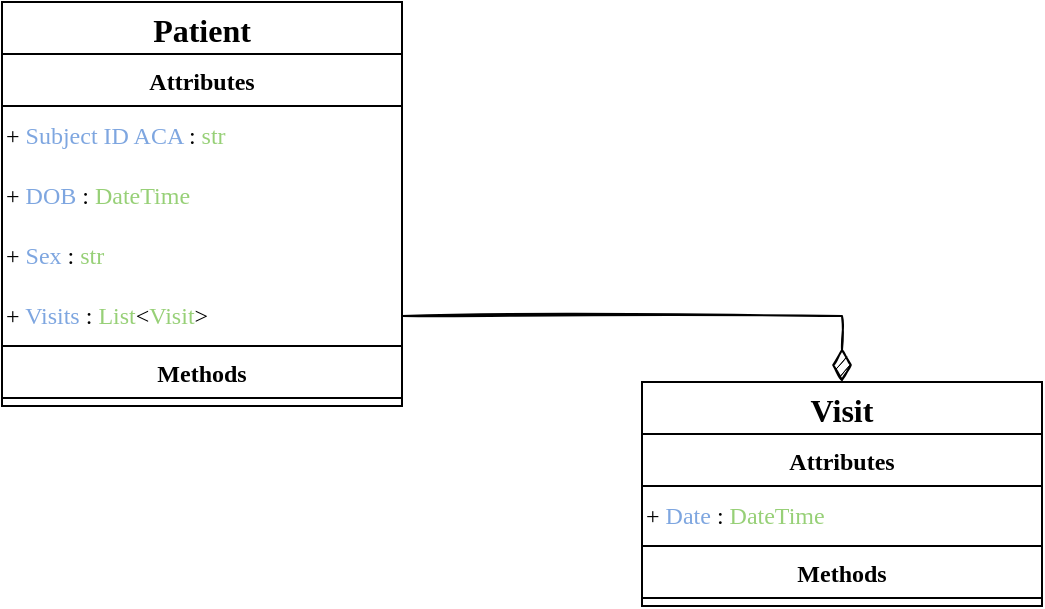 <mxfile version="20.5.3" type="github" pages="2">
  <diagram id="C5RBs43oDa-KdzZeNtuy" name="dictionary">
    <mxGraphModel dx="667" dy="457" grid="1" gridSize="10" guides="1" tooltips="1" connect="1" arrows="1" fold="1" page="1" pageScale="1" pageWidth="827" pageHeight="1169" math="0" shadow="0">
      <root>
        <mxCell id="WIyWlLk6GJQsqaUBKTNV-0" />
        <mxCell id="WIyWlLk6GJQsqaUBKTNV-1" parent="WIyWlLk6GJQsqaUBKTNV-0" />
        <mxCell id="oufMvBAxahya2CMeUMAv-0" value="Patient" style="swimlane;fontStyle=1;childLayout=stackLayout;horizontal=1;startSize=26;fillColor=none;horizontalStack=0;resizeParent=1;resizeParentMax=0;resizeLast=0;collapsible=1;marginBottom=0;fontColor=#000000;fontFamily=Ubuntu Mono;fontSource=https%3A%2F%2Ffonts.googleapis.com%2Fcss%3Ffamily%3DUbuntu%2BMono;fontSize=16;" vertex="1" parent="WIyWlLk6GJQsqaUBKTNV-1">
          <mxGeometry x="40" y="40" width="200" height="202" as="geometry">
            <mxRectangle x="40" y="40" width="200" height="30" as="alternateBounds" />
          </mxGeometry>
        </mxCell>
        <mxCell id="oufMvBAxahya2CMeUMAv-9" value="Attributes" style="swimlane;fontStyle=1;childLayout=stackLayout;horizontal=1;startSize=26;fillColor=none;horizontalStack=0;resizeParent=1;resizeParentMax=0;resizeLast=0;collapsible=1;marginBottom=0;fontColor=#000000;strokeColor=#000000;fontFamily=Ubuntu Mono;fontSource=https%3A%2F%2Ffonts.googleapis.com%2Fcss%3Ffamily%3DUbuntu%2BMono;sketch=0;" vertex="1" parent="oufMvBAxahya2CMeUMAv-0">
          <mxGeometry y="26" width="200" height="146" as="geometry">
            <mxRectangle y="26" width="200" height="30" as="alternateBounds" />
          </mxGeometry>
        </mxCell>
        <mxCell id="oufMvBAxahya2CMeUMAv-22" value="+ &lt;font color=&quot;#7EA6E0&quot;&gt;Subject ID ACA&lt;/font&gt; : &lt;font color=&quot;#97D077&quot;&gt;str&lt;/font&gt;" style="text;html=1;strokeColor=none;fillColor=none;align=left;verticalAlign=middle;whiteSpace=wrap;rounded=0;fontColor=default;fontFamily=Ubuntu Mono;fontSource=https%3A%2F%2Ffonts.googleapis.com%2Fcss%3Ffamily%3DUbuntu%2BMono;" vertex="1" parent="oufMvBAxahya2CMeUMAv-9">
          <mxGeometry y="26" width="200" height="30" as="geometry" />
        </mxCell>
        <mxCell id="oufMvBAxahya2CMeUMAv-24" value="+ &lt;font color=&quot;#7EA6E0&quot;&gt;DOB&lt;/font&gt; : &lt;font color=&quot;#97D077&quot;&gt;DateTime&lt;/font&gt;" style="text;html=1;strokeColor=none;fillColor=none;align=left;verticalAlign=middle;whiteSpace=wrap;rounded=0;fontColor=default;fontFamily=Ubuntu Mono;fontSource=https%3A%2F%2Ffonts.googleapis.com%2Fcss%3Ffamily%3DUbuntu%2BMono;" vertex="1" parent="oufMvBAxahya2CMeUMAv-9">
          <mxGeometry y="56" width="200" height="30" as="geometry" />
        </mxCell>
        <mxCell id="oufMvBAxahya2CMeUMAv-26" value="+ &lt;font color=&quot;#7EA6E0&quot;&gt;Sex&lt;/font&gt; : &lt;font color=&quot;#97D077&quot;&gt;str&lt;/font&gt;" style="text;html=1;strokeColor=none;fillColor=none;align=left;verticalAlign=middle;whiteSpace=wrap;rounded=0;fontColor=default;fontFamily=Ubuntu Mono;fontSource=https%3A%2F%2Ffonts.googleapis.com%2Fcss%3Ffamily%3DUbuntu%2BMono;" vertex="1" parent="oufMvBAxahya2CMeUMAv-9">
          <mxGeometry y="86" width="200" height="30" as="geometry" />
        </mxCell>
        <mxCell id="oufMvBAxahya2CMeUMAv-23" value="+ &lt;font color=&quot;#7EA6E0&quot;&gt;Visits&lt;/font&gt; : &lt;font color=&quot;#97D077&quot;&gt;List&lt;font color=&quot;#000000&quot;&gt;&amp;lt;&lt;/font&gt;Visit&lt;font color=&quot;#000000&quot;&gt;&amp;gt;&lt;/font&gt;&lt;/font&gt;" style="text;html=1;strokeColor=none;fillColor=none;align=left;verticalAlign=middle;whiteSpace=wrap;rounded=0;fontColor=default;fontFamily=Ubuntu Mono;fontSource=https%3A%2F%2Ffonts.googleapis.com%2Fcss%3Ffamily%3DUbuntu%2BMono;" vertex="1" parent="oufMvBAxahya2CMeUMAv-9">
          <mxGeometry y="116" width="200" height="30" as="geometry" />
        </mxCell>
        <mxCell id="oufMvBAxahya2CMeUMAv-5" value="Methods" style="swimlane;fontStyle=1;childLayout=stackLayout;horizontal=1;startSize=26;fillColor=none;horizontalStack=0;resizeParent=1;resizeParentMax=0;resizeLast=0;collapsible=1;marginBottom=0;fontColor=#000000;strokeColor=#000000;fontFamily=Ubuntu Mono;fontSource=https%3A%2F%2Ffonts.googleapis.com%2Fcss%3Ffamily%3DUbuntu%2BMono;" vertex="1" collapsed="1" parent="oufMvBAxahya2CMeUMAv-0">
          <mxGeometry y="172" width="200" height="30" as="geometry">
            <mxRectangle y="142" width="200" height="52" as="alternateBounds" />
          </mxGeometry>
        </mxCell>
        <mxCell id="oufMvBAxahya2CMeUMAv-13" value="Visit" style="swimlane;fontStyle=1;childLayout=stackLayout;horizontal=1;startSize=26;fillColor=none;horizontalStack=0;resizeParent=1;resizeParentMax=0;resizeLast=0;collapsible=1;marginBottom=0;fontColor=#000000;fontFamily=Ubuntu Mono;fontSource=https%3A%2F%2Ffonts.googleapis.com%2Fcss%3Ffamily%3DUbuntu%2BMono;fontSize=16;sketch=0;glass=0;swimlaneLine=1;shadow=0;rounded=0;" vertex="1" parent="WIyWlLk6GJQsqaUBKTNV-1">
          <mxGeometry x="360" y="230" width="200" height="112" as="geometry">
            <mxRectangle x="400" y="40" width="200" height="30" as="alternateBounds" />
          </mxGeometry>
        </mxCell>
        <mxCell id="oufMvBAxahya2CMeUMAv-14" value="Attributes" style="swimlane;fontStyle=1;childLayout=stackLayout;horizontal=1;startSize=26;fillColor=none;horizontalStack=0;resizeParent=1;resizeParentMax=0;resizeLast=0;collapsible=1;marginBottom=0;fontColor=#000000;strokeColor=#000000;fontFamily=Ubuntu Mono;fontSource=https%3A%2F%2Ffonts.googleapis.com%2Fcss%3Ffamily%3DUbuntu%2BMono;" vertex="1" parent="oufMvBAxahya2CMeUMAv-13">
          <mxGeometry y="26" width="200" height="56" as="geometry">
            <mxRectangle y="26" width="120" height="30" as="alternateBounds" />
          </mxGeometry>
        </mxCell>
        <mxCell id="oufMvBAxahya2CMeUMAv-25" value="+ &lt;font color=&quot;#7EA6E0&quot;&gt;Date&lt;/font&gt; : &lt;font color=&quot;#97D077&quot;&gt;DateTime&lt;/font&gt;" style="text;html=1;strokeColor=none;fillColor=none;align=left;verticalAlign=middle;whiteSpace=wrap;rounded=0;fontColor=default;fontFamily=Ubuntu Mono;fontSource=https%3A%2F%2Ffonts.googleapis.com%2Fcss%3Ffamily%3DUbuntu%2BMono;" vertex="1" parent="oufMvBAxahya2CMeUMAv-14">
          <mxGeometry y="26" width="200" height="30" as="geometry" />
        </mxCell>
        <mxCell id="oufMvBAxahya2CMeUMAv-18" value="Methods" style="swimlane;fontStyle=1;childLayout=stackLayout;horizontal=1;startSize=26;fillColor=none;horizontalStack=0;resizeParent=1;resizeParentMax=0;resizeLast=0;collapsible=1;marginBottom=0;fontColor=#000000;strokeColor=#000000;fontFamily=Ubuntu Mono;fontSource=https%3A%2F%2Ffonts.googleapis.com%2Fcss%3Ffamily%3DUbuntu%2BMono;" vertex="1" collapsed="1" parent="oufMvBAxahya2CMeUMAv-13">
          <mxGeometry y="82" width="200" height="30" as="geometry">
            <mxRectangle y="82" width="200" height="52" as="alternateBounds" />
          </mxGeometry>
        </mxCell>
        <mxCell id="oufMvBAxahya2CMeUMAv-27" style="edgeStyle=orthogonalEdgeStyle;rounded=0;orthogonalLoop=1;jettySize=auto;html=1;exitX=1;exitY=0.5;exitDx=0;exitDy=0;fontFamily=Ubuntu Mono;fontSource=https%3A%2F%2Ffonts.googleapis.com%2Fcss%3Ffamily%3DUbuntu%2BMono;fontSize=16;fontColor=#000000;entryX=0.5;entryY=0;entryDx=0;entryDy=0;endArrow=diamondThin;endFill=1;strokeWidth=1;endSize=14;targetPerimeterSpacing=0;sketch=1;" edge="1" parent="WIyWlLk6GJQsqaUBKTNV-1" source="oufMvBAxahya2CMeUMAv-23" target="oufMvBAxahya2CMeUMAv-13">
          <mxGeometry relative="1" as="geometry">
            <mxPoint x="340" y="197.095" as="targetPoint" />
          </mxGeometry>
        </mxCell>
      </root>
    </mxGraphModel>
  </diagram>
  <diagram id="NugxWRzHMf-DVNXkpEIe" name="data_model">
    <mxGraphModel dx="1228" dy="842" grid="1" gridSize="10" guides="1" tooltips="1" connect="1" arrows="1" fold="1" page="1" pageScale="1" pageWidth="827" pageHeight="1169" math="0" shadow="0">
      <root>
        <mxCell id="0" />
        <mxCell id="1" parent="0" />
        <mxCell id="zbpZ8_c0ntZA4bGm9SPs-86" value="Items" style="swimlane;fontStyle=1;childLayout=stackLayout;horizontal=1;startSize=30;horizontalStack=0;resizeParent=1;resizeParentMax=0;resizeLast=0;collapsible=1;marginBottom=0;whiteSpace=wrap;html=1;rounded=0;shadow=0;glass=0;sketch=0;strokeColor=#000000;fontFamily=Ubuntu Mono;fontSource=https%3A%2F%2Ffonts.googleapis.com%2Fcss%3Ffamily%3DUbuntu%2BMono;fontSize=22;fontColor=#E6E6E6;fillColor=#333333;" vertex="1" parent="1">
          <mxGeometry width="680" height="2610" as="geometry">
            <mxRectangle width="680" height="30" as="alternateBounds" />
          </mxGeometry>
        </mxCell>
        <mxCell id="zbpZ8_c0ntZA4bGm9SPs-425" value="Pulmonary function" style="shape=table;startSize=30;container=1;collapsible=1;childLayout=tableLayout;fixedRows=1;rowLines=0;fontStyle=1;align=center;resizeLast=1;rounded=0;shadow=0;glass=0;sketch=0;strokeColor=default;fontFamily=Ubuntu Mono;fontSource=https%3A%2F%2Ffonts.googleapis.com%2Fcss%3Ffamily%3DUbuntu%2BMono;fontSize=16;fontColor=#000000;fillColor=#B83B3B;" vertex="1" parent="zbpZ8_c0ntZA4bGm9SPs-86">
          <mxGeometry y="30" width="680" height="360" as="geometry">
            <mxRectangle y="210" width="680" height="30" as="alternateBounds" />
          </mxGeometry>
        </mxCell>
        <mxCell id="zbpZ8_c0ntZA4bGm9SPs-426" style="shape=tableRow;horizontal=0;startSize=0;swimlaneHead=0;swimlaneBody=0;fillColor=none;collapsible=0;dropTarget=0;points=[[0,0.5],[1,0.5]];portConstraint=eastwest;top=0;left=0;right=0;bottom=1;rounded=0;shadow=0;glass=0;sketch=0;strokeColor=#000000;fontFamily=Ubuntu Mono;fontSource=https%3A%2F%2Ffonts.googleapis.com%2Fcss%3Ffamily%3DUbuntu%2BMono;fontSize=16;fontColor=#000000;" vertex="1" parent="zbpZ8_c0ntZA4bGm9SPs-425">
          <mxGeometry y="30" width="680" height="30" as="geometry" />
        </mxCell>
        <mxCell id="zbpZ8_c0ntZA4bGm9SPs-427" value="Old" style="shape=partialRectangle;connectable=0;fillColor=#DB5A5A;top=0;left=0;bottom=0;right=0;fontStyle=5;overflow=hidden;rounded=0;shadow=0;glass=0;sketch=0;strokeColor=#000000;fontFamily=Ubuntu Mono;fontSource=https%3A%2F%2Ffonts.googleapis.com%2Fcss%3Ffamily%3DUbuntu%2BMono;fontSize=16;fontColor=#000000;align=left;spacingLeft=6;gradientColor=none;" vertex="1" parent="zbpZ8_c0ntZA4bGm9SPs-426">
          <mxGeometry width="320" height="30" as="geometry">
            <mxRectangle width="320" height="30" as="alternateBounds" />
          </mxGeometry>
        </mxCell>
        <mxCell id="zbpZ8_c0ntZA4bGm9SPs-428" value="New" style="shape=partialRectangle;connectable=0;fillColor=#DB5A5A;top=0;left=0;bottom=0;right=0;align=left;spacingLeft=6;fontStyle=5;overflow=hidden;rounded=0;shadow=0;glass=0;sketch=0;strokeColor=#000000;fontFamily=Ubuntu Mono;fontSource=https%3A%2F%2Ffonts.googleapis.com%2Fcss%3Ffamily%3DUbuntu%2BMono;fontSize=16;fontColor=#000000;" vertex="1" parent="zbpZ8_c0ntZA4bGm9SPs-426">
          <mxGeometry x="320" width="360" height="30" as="geometry">
            <mxRectangle width="360" height="30" as="alternateBounds" />
          </mxGeometry>
        </mxCell>
        <mxCell id="zbpZ8_c0ntZA4bGm9SPs-435" style="shape=tableRow;horizontal=0;startSize=0;swimlaneHead=0;swimlaneBody=0;fillColor=none;collapsible=0;dropTarget=0;points=[[0,0.5],[1,0.5]];portConstraint=eastwest;top=0;left=0;right=0;bottom=1;rounded=0;shadow=0;glass=0;sketch=0;strokeColor=#000000;fontFamily=Ubuntu Mono;fontSource=https%3A%2F%2Ffonts.googleapis.com%2Fcss%3Ffamily%3DUbuntu%2BMono;fontSize=16;fontColor=#000000;" vertex="1" parent="zbpZ8_c0ntZA4bGm9SPs-425">
          <mxGeometry y="60" width="680" height="30" as="geometry" />
        </mxCell>
        <mxCell id="zbpZ8_c0ntZA4bGm9SPs-436" value="Invasive ventilation usage" style="shape=partialRectangle;connectable=0;fillColor=#EDA4A1;top=0;left=0;bottom=0;right=0;fontStyle=0;overflow=hidden;rounded=0;shadow=0;glass=0;sketch=0;strokeColor=#000000;fontFamily=Ubuntu Mono;fontSource=https%3A%2F%2Ffonts.googleapis.com%2Fcss%3Ffamily%3DUbuntu%2BMono;fontSize=16;fontColor=#000000;align=left;spacingLeft=6;gradientColor=none;" vertex="1" parent="zbpZ8_c0ntZA4bGm9SPs-435">
          <mxGeometry width="320" height="30" as="geometry">
            <mxRectangle width="320" height="30" as="alternateBounds" />
          </mxGeometry>
        </mxCell>
        <mxCell id="zbpZ8_c0ntZA4bGm9SPs-437" value="inv_ventilation" style="shape=partialRectangle;connectable=0;fillColor=#EDA4A1;top=0;left=0;bottom=0;right=0;align=left;spacingLeft=6;fontStyle=0;overflow=hidden;rounded=0;shadow=0;glass=0;sketch=0;strokeColor=#000000;fontFamily=Ubuntu Mono;fontSource=https%3A%2F%2Ffonts.googleapis.com%2Fcss%3Ffamily%3DUbuntu%2BMono;fontSize=16;fontColor=#000000;" vertex="1" parent="zbpZ8_c0ntZA4bGm9SPs-435">
          <mxGeometry x="320" width="360" height="30" as="geometry">
            <mxRectangle width="360" height="30" as="alternateBounds" />
          </mxGeometry>
        </mxCell>
        <mxCell id="zbpZ8_c0ntZA4bGm9SPs-438" style="shape=tableRow;horizontal=0;startSize=0;swimlaneHead=0;swimlaneBody=0;fillColor=none;collapsible=0;dropTarget=0;points=[[0,0.5],[1,0.5]];portConstraint=eastwest;top=0;left=0;right=0;bottom=1;rounded=0;shadow=0;glass=0;sketch=0;strokeColor=#000000;fontFamily=Ubuntu Mono;fontSource=https%3A%2F%2Ffonts.googleapis.com%2Fcss%3Ffamily%3DUbuntu%2BMono;fontSize=16;fontColor=#000000;" vertex="1" parent="zbpZ8_c0ntZA4bGm9SPs-425">
          <mxGeometry y="90" width="680" height="30" as="geometry" />
        </mxCell>
        <mxCell id="zbpZ8_c0ntZA4bGm9SPs-439" value="Invasive ventilation duration" style="shape=partialRectangle;connectable=0;fillColor=#EDA4A1;top=0;left=0;bottom=0;right=0;fontStyle=0;overflow=hidden;rounded=0;shadow=0;glass=0;sketch=0;strokeColor=#000000;fontFamily=Ubuntu Mono;fontSource=https%3A%2F%2Ffonts.googleapis.com%2Fcss%3Ffamily%3DUbuntu%2BMono;fontSize=16;fontColor=#000000;align=left;spacingLeft=6;gradientColor=none;" vertex="1" parent="zbpZ8_c0ntZA4bGm9SPs-438">
          <mxGeometry width="320" height="30" as="geometry">
            <mxRectangle width="320" height="30" as="alternateBounds" />
          </mxGeometry>
        </mxCell>
        <mxCell id="zbpZ8_c0ntZA4bGm9SPs-440" value="inv_ventilation_duration" style="shape=partialRectangle;connectable=0;fillColor=#EDA4A1;top=0;left=0;bottom=0;right=0;align=left;spacingLeft=6;fontStyle=0;overflow=hidden;rounded=0;shadow=0;glass=0;sketch=0;strokeColor=#000000;fontFamily=Ubuntu Mono;fontSource=https%3A%2F%2Ffonts.googleapis.com%2Fcss%3Ffamily%3DUbuntu%2BMono;fontSize=16;fontColor=#000000;" vertex="1" parent="zbpZ8_c0ntZA4bGm9SPs-438">
          <mxGeometry x="320" width="360" height="30" as="geometry">
            <mxRectangle width="360" height="30" as="alternateBounds" />
          </mxGeometry>
        </mxCell>
        <mxCell id="zbpZ8_c0ntZA4bGm9SPs-441" style="shape=tableRow;horizontal=0;startSize=0;swimlaneHead=0;swimlaneBody=0;fillColor=none;collapsible=0;dropTarget=0;points=[[0,0.5],[1,0.5]];portConstraint=eastwest;top=0;left=0;right=0;bottom=1;rounded=0;shadow=0;glass=0;sketch=0;strokeColor=#000000;fontFamily=Ubuntu Mono;fontSource=https%3A%2F%2Ffonts.googleapis.com%2Fcss%3Ffamily%3DUbuntu%2BMono;fontSize=16;fontColor=#000000;" vertex="1" parent="zbpZ8_c0ntZA4bGm9SPs-425">
          <mxGeometry y="120" width="680" height="30" as="geometry" />
        </mxCell>
        <mxCell id="zbpZ8_c0ntZA4bGm9SPs-442" value="Non-invasive ventilation usage" style="shape=partialRectangle;connectable=0;fillColor=#EDA4A1;top=0;left=0;bottom=0;right=0;fontStyle=0;overflow=hidden;rounded=0;shadow=0;glass=0;sketch=0;strokeColor=#000000;fontFamily=Ubuntu Mono;fontSource=https%3A%2F%2Ffonts.googleapis.com%2Fcss%3Ffamily%3DUbuntu%2BMono;fontSize=16;fontColor=#000000;align=left;spacingLeft=6;gradientColor=none;" vertex="1" parent="zbpZ8_c0ntZA4bGm9SPs-441">
          <mxGeometry width="320" height="30" as="geometry">
            <mxRectangle width="320" height="30" as="alternateBounds" />
          </mxGeometry>
        </mxCell>
        <mxCell id="zbpZ8_c0ntZA4bGm9SPs-443" value="noninv_ventilation" style="shape=partialRectangle;connectable=0;fillColor=#EDA4A1;top=0;left=0;bottom=0;right=0;align=left;spacingLeft=6;fontStyle=0;overflow=hidden;rounded=0;shadow=0;glass=0;sketch=0;strokeColor=#000000;fontFamily=Ubuntu Mono;fontSource=https%3A%2F%2Ffonts.googleapis.com%2Fcss%3Ffamily%3DUbuntu%2BMono;fontSize=16;fontColor=#000000;" vertex="1" parent="zbpZ8_c0ntZA4bGm9SPs-441">
          <mxGeometry x="320" width="360" height="30" as="geometry">
            <mxRectangle width="360" height="30" as="alternateBounds" />
          </mxGeometry>
        </mxCell>
        <mxCell id="zbpZ8_c0ntZA4bGm9SPs-444" style="shape=tableRow;horizontal=0;startSize=0;swimlaneHead=0;swimlaneBody=0;fillColor=none;collapsible=0;dropTarget=0;points=[[0,0.5],[1,0.5]];portConstraint=eastwest;top=0;left=0;right=0;bottom=1;rounded=0;shadow=0;glass=0;sketch=0;strokeColor=#000000;fontFamily=Ubuntu Mono;fontSource=https%3A%2F%2Ffonts.googleapis.com%2Fcss%3Ffamily%3DUbuntu%2BMono;fontSize=16;fontColor=#000000;" vertex="1" parent="zbpZ8_c0ntZA4bGm9SPs-425">
          <mxGeometry y="150" width="680" height="30" as="geometry" />
        </mxCell>
        <mxCell id="zbpZ8_c0ntZA4bGm9SPs-445" value="Non-invasive ventilation duration" style="shape=partialRectangle;connectable=0;fillColor=#EDA4A1;top=0;left=0;bottom=0;right=0;fontStyle=0;overflow=hidden;rounded=0;shadow=0;glass=0;sketch=0;strokeColor=#000000;fontFamily=Ubuntu Mono;fontSource=https%3A%2F%2Ffonts.googleapis.com%2Fcss%3Ffamily%3DUbuntu%2BMono;fontSize=16;fontColor=#000000;align=left;spacingLeft=6;gradientColor=none;" vertex="1" parent="zbpZ8_c0ntZA4bGm9SPs-444">
          <mxGeometry width="320" height="30" as="geometry">
            <mxRectangle width="320" height="30" as="alternateBounds" />
          </mxGeometry>
        </mxCell>
        <mxCell id="zbpZ8_c0ntZA4bGm9SPs-446" value="noninv_ventilation_duration" style="shape=partialRectangle;connectable=0;fillColor=#EDA4A1;top=0;left=0;bottom=0;right=0;align=left;spacingLeft=6;fontStyle=0;overflow=hidden;rounded=0;shadow=0;glass=0;sketch=0;strokeColor=#000000;fontFamily=Ubuntu Mono;fontSource=https%3A%2F%2Ffonts.googleapis.com%2Fcss%3Ffamily%3DUbuntu%2BMono;fontSize=16;fontColor=#000000;" vertex="1" parent="zbpZ8_c0ntZA4bGm9SPs-444">
          <mxGeometry x="320" width="360" height="30" as="geometry">
            <mxRectangle width="360" height="30" as="alternateBounds" />
          </mxGeometry>
        </mxCell>
        <mxCell id="zbpZ8_c0ntZA4bGm9SPs-447" style="shape=tableRow;horizontal=0;startSize=0;swimlaneHead=0;swimlaneBody=0;fillColor=none;collapsible=0;dropTarget=0;points=[[0,0.5],[1,0.5]];portConstraint=eastwest;top=0;left=0;right=0;bottom=1;rounded=0;shadow=0;glass=0;sketch=0;strokeColor=#000000;fontFamily=Ubuntu Mono;fontSource=https%3A%2F%2Ffonts.googleapis.com%2Fcss%3Ffamily%3DUbuntu%2BMono;fontSize=16;fontColor=#000000;" vertex="1" parent="zbpZ8_c0ntZA4bGm9SPs-425">
          <mxGeometry y="180" width="680" height="30" as="geometry" />
        </mxCell>
        <mxCell id="zbpZ8_c0ntZA4bGm9SPs-448" value="Airway clearance assistance" style="shape=partialRectangle;connectable=0;fillColor=#EDA4A1;top=0;left=0;bottom=0;right=0;fontStyle=0;overflow=hidden;rounded=0;shadow=0;glass=0;sketch=0;strokeColor=#000000;fontFamily=Ubuntu Mono;fontSource=https%3A%2F%2Ffonts.googleapis.com%2Fcss%3Ffamily%3DUbuntu%2BMono;fontSize=16;fontColor=#000000;align=left;spacingLeft=6;gradientColor=none;" vertex="1" parent="zbpZ8_c0ntZA4bGm9SPs-447">
          <mxGeometry width="320" height="30" as="geometry">
            <mxRectangle width="320" height="30" as="alternateBounds" />
          </mxGeometry>
        </mxCell>
        <mxCell id="zbpZ8_c0ntZA4bGm9SPs-449" value="airway_clearance" style="shape=partialRectangle;connectable=0;fillColor=#EDA4A1;top=0;left=0;bottom=0;right=0;align=left;spacingLeft=6;fontStyle=0;overflow=hidden;rounded=0;shadow=0;glass=0;sketch=0;strokeColor=#000000;fontFamily=Ubuntu Mono;fontSource=https%3A%2F%2Ffonts.googleapis.com%2Fcss%3Ffamily%3DUbuntu%2BMono;fontSize=16;fontColor=#000000;" vertex="1" parent="zbpZ8_c0ntZA4bGm9SPs-447">
          <mxGeometry x="320" width="360" height="30" as="geometry">
            <mxRectangle width="360" height="30" as="alternateBounds" />
          </mxGeometry>
        </mxCell>
        <mxCell id="zbpZ8_c0ntZA4bGm9SPs-450" style="shape=tableRow;horizontal=0;startSize=0;swimlaneHead=0;swimlaneBody=0;fillColor=none;collapsible=0;dropTarget=0;points=[[0,0.5],[1,0.5]];portConstraint=eastwest;top=0;left=0;right=0;bottom=1;rounded=0;shadow=0;glass=0;sketch=0;strokeColor=#000000;fontFamily=Ubuntu Mono;fontSource=https%3A%2F%2Ffonts.googleapis.com%2Fcss%3Ffamily%3DUbuntu%2BMono;fontSize=16;fontColor=#000000;" vertex="1" parent="zbpZ8_c0ntZA4bGm9SPs-425">
          <mxGeometry y="210" width="680" height="30" as="geometry" />
        </mxCell>
        <mxCell id="zbpZ8_c0ntZA4bGm9SPs-451" value="Pulmonary function test performed" style="shape=partialRectangle;connectable=0;fillColor=#EDA4A1;top=0;left=0;bottom=0;right=0;fontStyle=0;overflow=hidden;rounded=0;shadow=0;glass=0;sketch=0;strokeColor=#000000;fontFamily=Ubuntu Mono;fontSource=https%3A%2F%2Ffonts.googleapis.com%2Fcss%3Ffamily%3DUbuntu%2BMono;fontSize=16;fontColor=#000000;align=left;spacingLeft=6;gradientColor=none;" vertex="1" parent="zbpZ8_c0ntZA4bGm9SPs-450">
          <mxGeometry width="320" height="30" as="geometry">
            <mxRectangle width="320" height="30" as="alternateBounds" />
          </mxGeometry>
        </mxCell>
        <mxCell id="zbpZ8_c0ntZA4bGm9SPs-452" value="pulmonary_test" style="shape=partialRectangle;connectable=0;fillColor=#EDA4A1;top=0;left=0;bottom=0;right=0;align=left;spacingLeft=6;fontStyle=0;overflow=hidden;rounded=0;shadow=0;glass=0;sketch=0;strokeColor=#000000;fontFamily=Ubuntu Mono;fontSource=https%3A%2F%2Ffonts.googleapis.com%2Fcss%3Ffamily%3DUbuntu%2BMono;fontSize=16;fontColor=#000000;" vertex="1" parent="zbpZ8_c0ntZA4bGm9SPs-450">
          <mxGeometry x="320" width="360" height="30" as="geometry">
            <mxRectangle width="360" height="30" as="alternateBounds" />
          </mxGeometry>
        </mxCell>
        <mxCell id="zbpZ8_c0ntZA4bGm9SPs-453" style="shape=tableRow;horizontal=0;startSize=0;swimlaneHead=0;swimlaneBody=0;fillColor=none;collapsible=0;dropTarget=0;points=[[0,0.5],[1,0.5]];portConstraint=eastwest;top=0;left=0;right=0;bottom=1;rounded=0;shadow=0;glass=0;sketch=0;strokeColor=#000000;fontFamily=Ubuntu Mono;fontSource=https%3A%2F%2Ffonts.googleapis.com%2Fcss%3Ffamily%3DUbuntu%2BMono;fontSize=16;fontColor=#000000;" vertex="1" parent="zbpZ8_c0ntZA4bGm9SPs-425">
          <mxGeometry y="240" width="680" height="30" as="geometry" />
        </mxCell>
        <mxCell id="zbpZ8_c0ntZA4bGm9SPs-454" value="Pulmonary function test date" style="shape=partialRectangle;connectable=0;fillColor=#EDA4A1;top=0;left=0;bottom=0;right=0;fontStyle=0;overflow=hidden;rounded=0;shadow=0;glass=0;sketch=0;strokeColor=#000000;fontFamily=Ubuntu Mono;fontSource=https%3A%2F%2Ffonts.googleapis.com%2Fcss%3Ffamily%3DUbuntu%2BMono;fontSize=16;fontColor=#000000;align=left;spacingLeft=6;gradientColor=none;" vertex="1" parent="zbpZ8_c0ntZA4bGm9SPs-453">
          <mxGeometry width="320" height="30" as="geometry">
            <mxRectangle width="320" height="30" as="alternateBounds" />
          </mxGeometry>
        </mxCell>
        <mxCell id="zbpZ8_c0ntZA4bGm9SPs-455" value="pulmonary_test_date" style="shape=partialRectangle;connectable=0;fillColor=#EDA4A1;top=0;left=0;bottom=0;right=0;align=left;spacingLeft=6;fontStyle=0;overflow=hidden;rounded=0;shadow=0;glass=0;sketch=0;strokeColor=#000000;fontFamily=Ubuntu Mono;fontSource=https%3A%2F%2Ffonts.googleapis.com%2Fcss%3Ffamily%3DUbuntu%2BMono;fontSize=16;fontColor=#000000;" vertex="1" parent="zbpZ8_c0ntZA4bGm9SPs-453">
          <mxGeometry x="320" width="360" height="30" as="geometry">
            <mxRectangle width="360" height="30" as="alternateBounds" />
          </mxGeometry>
        </mxCell>
        <mxCell id="zbpZ8_c0ntZA4bGm9SPs-456" style="shape=tableRow;horizontal=0;startSize=0;swimlaneHead=0;swimlaneBody=0;fillColor=none;collapsible=0;dropTarget=0;points=[[0,0.5],[1,0.5]];portConstraint=eastwest;top=0;left=0;right=0;bottom=1;rounded=0;shadow=0;glass=0;sketch=0;strokeColor=#000000;fontFamily=Ubuntu Mono;fontSource=https%3A%2F%2Ffonts.googleapis.com%2Fcss%3Ffamily%3DUbuntu%2BMono;fontSize=16;fontColor=#000000;" vertex="1" parent="zbpZ8_c0ntZA4bGm9SPs-425">
          <mxGeometry y="270" width="680" height="30" as="geometry" />
        </mxCell>
        <mxCell id="zbpZ8_c0ntZA4bGm9SPs-457" value="Forced vital capacity volume" style="shape=partialRectangle;connectable=0;fillColor=#EDA4A1;top=0;left=0;bottom=0;right=0;fontStyle=0;overflow=hidden;rounded=0;shadow=0;glass=0;sketch=0;strokeColor=#000000;fontFamily=Ubuntu Mono;fontSource=https%3A%2F%2Ffonts.googleapis.com%2Fcss%3Ffamily%3DUbuntu%2BMono;fontSize=16;fontColor=#000000;align=left;spacingLeft=6;gradientColor=none;" vertex="1" parent="zbpZ8_c0ntZA4bGm9SPs-456">
          <mxGeometry width="320" height="30" as="geometry">
            <mxRectangle width="320" height="30" as="alternateBounds" />
          </mxGeometry>
        </mxCell>
        <mxCell id="zbpZ8_c0ntZA4bGm9SPs-458" value="fvc_volume" style="shape=partialRectangle;connectable=0;fillColor=#EDA4A1;top=0;left=0;bottom=0;right=0;align=left;spacingLeft=6;fontStyle=0;overflow=hidden;rounded=0;shadow=0;glass=0;sketch=0;strokeColor=#000000;fontFamily=Ubuntu Mono;fontSource=https%3A%2F%2Ffonts.googleapis.com%2Fcss%3Ffamily%3DUbuntu%2BMono;fontSize=16;fontColor=#000000;" vertex="1" parent="zbpZ8_c0ntZA4bGm9SPs-456">
          <mxGeometry x="320" width="360" height="30" as="geometry">
            <mxRectangle width="360" height="30" as="alternateBounds" />
          </mxGeometry>
        </mxCell>
        <mxCell id="zbpZ8_c0ntZA4bGm9SPs-459" style="shape=tableRow;horizontal=0;startSize=0;swimlaneHead=0;swimlaneBody=0;fillColor=none;collapsible=0;dropTarget=0;points=[[0,0.5],[1,0.5]];portConstraint=eastwest;top=0;left=0;right=0;bottom=1;rounded=0;shadow=0;glass=0;sketch=0;strokeColor=#000000;fontFamily=Ubuntu Mono;fontSource=https%3A%2F%2Ffonts.googleapis.com%2Fcss%3Ffamily%3DUbuntu%2BMono;fontSize=16;fontColor=#000000;" vertex="1" parent="zbpZ8_c0ntZA4bGm9SPs-425">
          <mxGeometry y="300" width="680" height="30" as="geometry" />
        </mxCell>
        <mxCell id="zbpZ8_c0ntZA4bGm9SPs-460" value="Forced vital capacity percentage" style="shape=partialRectangle;connectable=0;fillColor=#EDA4A1;top=0;left=0;bottom=0;right=0;fontStyle=0;overflow=hidden;rounded=0;shadow=0;glass=0;sketch=0;strokeColor=#000000;fontFamily=Ubuntu Mono;fontSource=https%3A%2F%2Ffonts.googleapis.com%2Fcss%3Ffamily%3DUbuntu%2BMono;fontSize=16;fontColor=#000000;align=left;spacingLeft=6;gradientColor=none;" vertex="1" parent="zbpZ8_c0ntZA4bGm9SPs-459">
          <mxGeometry width="320" height="30" as="geometry">
            <mxRectangle width="320" height="30" as="alternateBounds" />
          </mxGeometry>
        </mxCell>
        <mxCell id="zbpZ8_c0ntZA4bGm9SPs-461" value="fvc_percentage" style="shape=partialRectangle;connectable=0;fillColor=#EDA4A1;top=0;left=0;bottom=0;right=0;align=left;spacingLeft=6;fontStyle=0;overflow=hidden;rounded=0;shadow=0;glass=0;sketch=0;strokeColor=#000000;fontFamily=Ubuntu Mono;fontSource=https%3A%2F%2Ffonts.googleapis.com%2Fcss%3Ffamily%3DUbuntu%2BMono;fontSize=16;fontColor=#000000;" vertex="1" parent="zbpZ8_c0ntZA4bGm9SPs-459">
          <mxGeometry x="320" width="360" height="30" as="geometry">
            <mxRectangle width="360" height="30" as="alternateBounds" />
          </mxGeometry>
        </mxCell>
        <mxCell id="zbpZ8_c0ntZA4bGm9SPs-462" style="shape=tableRow;horizontal=0;startSize=0;swimlaneHead=0;swimlaneBody=0;fillColor=none;collapsible=0;dropTarget=0;points=[[0,0.5],[1,0.5]];portConstraint=eastwest;top=0;left=0;right=0;bottom=1;rounded=0;shadow=0;glass=0;sketch=0;strokeColor=#000000;fontFamily=Ubuntu Mono;fontSource=https%3A%2F%2Ffonts.googleapis.com%2Fcss%3Ffamily%3DUbuntu%2BMono;fontSize=16;fontColor=#000000;" vertex="1" parent="zbpZ8_c0ntZA4bGm9SPs-425">
          <mxGeometry y="330" width="680" height="30" as="geometry" />
        </mxCell>
        <mxCell id="zbpZ8_c0ntZA4bGm9SPs-463" value="Peak cough flow" style="shape=partialRectangle;connectable=0;fillColor=#EDA4A1;top=0;left=0;bottom=0;right=0;fontStyle=0;overflow=hidden;rounded=0;shadow=0;glass=0;sketch=0;strokeColor=#000000;fontFamily=Ubuntu Mono;fontSource=https%3A%2F%2Ffonts.googleapis.com%2Fcss%3Ffamily%3DUbuntu%2BMono;fontSize=16;fontColor=#000000;align=left;spacingLeft=6;gradientColor=none;" vertex="1" parent="zbpZ8_c0ntZA4bGm9SPs-462">
          <mxGeometry width="320" height="30" as="geometry">
            <mxRectangle width="320" height="30" as="alternateBounds" />
          </mxGeometry>
        </mxCell>
        <mxCell id="zbpZ8_c0ntZA4bGm9SPs-464" value="peak_cough_flow" style="shape=partialRectangle;connectable=0;fillColor=#EDA4A1;top=0;left=0;bottom=0;right=0;align=left;spacingLeft=6;fontStyle=0;overflow=hidden;rounded=0;shadow=0;glass=0;sketch=0;strokeColor=#000000;fontFamily=Ubuntu Mono;fontSource=https%3A%2F%2Ffonts.googleapis.com%2Fcss%3Ffamily%3DUbuntu%2BMono;fontSize=16;fontColor=#000000;" vertex="1" parent="zbpZ8_c0ntZA4bGm9SPs-462">
          <mxGeometry x="320" width="360" height="30" as="geometry">
            <mxRectangle width="360" height="30" as="alternateBounds" />
          </mxGeometry>
        </mxCell>
        <mxCell id="zbpZ8_c0ntZA4bGm9SPs-406" value="Nutrition" style="shape=table;startSize=30;container=1;collapsible=1;childLayout=tableLayout;fixedRows=1;rowLines=0;fontStyle=1;align=center;resizeLast=1;rounded=0;shadow=0;glass=0;sketch=0;strokeColor=default;fontFamily=Ubuntu Mono;fontSource=https%3A%2F%2Ffonts.googleapis.com%2Fcss%3Ffamily%3DUbuntu%2BMono;fontSize=16;fontColor=#000000;fillColor=#79B6BF;" vertex="1" parent="zbpZ8_c0ntZA4bGm9SPs-86">
          <mxGeometry y="390" width="680" height="120" as="geometry">
            <mxRectangle y="210" width="680" height="30" as="alternateBounds" />
          </mxGeometry>
        </mxCell>
        <mxCell id="zbpZ8_c0ntZA4bGm9SPs-407" style="shape=tableRow;horizontal=0;startSize=0;swimlaneHead=0;swimlaneBody=0;fillColor=none;collapsible=0;dropTarget=0;points=[[0,0.5],[1,0.5]];portConstraint=eastwest;top=0;left=0;right=0;bottom=1;rounded=0;shadow=0;glass=0;sketch=0;strokeColor=#000000;fontFamily=Ubuntu Mono;fontSource=https%3A%2F%2Ffonts.googleapis.com%2Fcss%3Ffamily%3DUbuntu%2BMono;fontSize=16;fontColor=#000000;" vertex="1" parent="zbpZ8_c0ntZA4bGm9SPs-406">
          <mxGeometry y="30" width="680" height="30" as="geometry" />
        </mxCell>
        <mxCell id="zbpZ8_c0ntZA4bGm9SPs-408" value="Old" style="shape=partialRectangle;connectable=0;fillColor=#8ED6E0;top=0;left=0;bottom=0;right=0;fontStyle=5;overflow=hidden;rounded=0;shadow=0;glass=0;sketch=0;strokeColor=#000000;fontFamily=Ubuntu Mono;fontSource=https%3A%2F%2Ffonts.googleapis.com%2Fcss%3Ffamily%3DUbuntu%2BMono;fontSize=16;fontColor=#000000;align=left;spacingLeft=6;gradientColor=none;" vertex="1" parent="zbpZ8_c0ntZA4bGm9SPs-407">
          <mxGeometry width="320" height="30" as="geometry">
            <mxRectangle width="320" height="30" as="alternateBounds" />
          </mxGeometry>
        </mxCell>
        <mxCell id="zbpZ8_c0ntZA4bGm9SPs-409" value="New" style="shape=partialRectangle;connectable=0;fillColor=#8ED6E0;top=0;left=0;bottom=0;right=0;align=left;spacingLeft=6;fontStyle=5;overflow=hidden;rounded=0;shadow=0;glass=0;sketch=0;strokeColor=#000000;fontFamily=Ubuntu Mono;fontSource=https%3A%2F%2Ffonts.googleapis.com%2Fcss%3Ffamily%3DUbuntu%2BMono;fontSize=16;fontColor=#000000;" vertex="1" parent="zbpZ8_c0ntZA4bGm9SPs-407">
          <mxGeometry x="320" width="360" height="30" as="geometry">
            <mxRectangle width="360" height="30" as="alternateBounds" />
          </mxGeometry>
        </mxCell>
        <mxCell id="zbpZ8_c0ntZA4bGm9SPs-410" style="shape=tableRow;horizontal=0;startSize=0;swimlaneHead=0;swimlaneBody=0;fillColor=none;collapsible=0;dropTarget=0;points=[[0,0.5],[1,0.5]];portConstraint=eastwest;top=0;left=0;right=0;bottom=1;rounded=0;shadow=0;glass=0;sketch=0;strokeColor=#000000;fontFamily=Ubuntu Mono;fontSource=https%3A%2F%2Ffonts.googleapis.com%2Fcss%3Ffamily%3DUbuntu%2BMono;fontSize=16;fontColor=#000000;" vertex="1" parent="zbpZ8_c0ntZA4bGm9SPs-406">
          <mxGeometry y="60" width="680" height="30" as="geometry" />
        </mxCell>
        <mxCell id="zbpZ8_c0ntZA4bGm9SPs-411" value="Feeding tube usage" style="shape=partialRectangle;connectable=0;fillColor=#BDDEF2;top=0;left=0;bottom=0;right=0;fontStyle=0;overflow=hidden;rounded=0;shadow=0;glass=0;sketch=0;strokeColor=#000000;fontFamily=Ubuntu Mono;fontSource=https%3A%2F%2Ffonts.googleapis.com%2Fcss%3Ffamily%3DUbuntu%2BMono;fontSize=16;fontColor=#000000;align=left;spacingLeft=6;gradientColor=none;" vertex="1" parent="zbpZ8_c0ntZA4bGm9SPs-410">
          <mxGeometry width="320" height="30" as="geometry">
            <mxRectangle width="320" height="30" as="alternateBounds" />
          </mxGeometry>
        </mxCell>
        <mxCell id="zbpZ8_c0ntZA4bGm9SPs-412" value="feedtube" style="shape=partialRectangle;connectable=0;fillColor=#BDDEF2;top=0;left=0;bottom=0;right=0;align=left;spacingLeft=6;fontStyle=0;overflow=hidden;rounded=0;shadow=0;glass=0;sketch=0;strokeColor=#000000;fontFamily=Ubuntu Mono;fontSource=https%3A%2F%2Ffonts.googleapis.com%2Fcss%3Ffamily%3DUbuntu%2BMono;fontSize=16;fontColor=#000000;" vertex="1" parent="zbpZ8_c0ntZA4bGm9SPs-410">
          <mxGeometry x="320" width="360" height="30" as="geometry">
            <mxRectangle width="360" height="30" as="alternateBounds" />
          </mxGeometry>
        </mxCell>
        <mxCell id="zbpZ8_c0ntZA4bGm9SPs-413" style="shape=tableRow;horizontal=0;startSize=0;swimlaneHead=0;swimlaneBody=0;fillColor=none;collapsible=0;dropTarget=0;points=[[0,0.5],[1,0.5]];portConstraint=eastwest;top=0;left=0;right=0;bottom=1;rounded=0;shadow=0;glass=0;sketch=0;strokeColor=#000000;fontFamily=Ubuntu Mono;fontSource=https%3A%2F%2Ffonts.googleapis.com%2Fcss%3Ffamily%3DUbuntu%2BMono;fontSize=16;fontColor=#000000;" vertex="1" parent="zbpZ8_c0ntZA4bGm9SPs-406">
          <mxGeometry y="90" width="680" height="30" as="geometry" />
        </mxCell>
        <mxCell id="zbpZ8_c0ntZA4bGm9SPs-414" value="Feeding tube usage type" style="shape=partialRectangle;connectable=0;fillColor=#BDDEF2;top=0;left=0;bottom=0;right=0;fontStyle=0;overflow=hidden;rounded=0;shadow=0;glass=0;sketch=0;strokeColor=#000000;fontFamily=Ubuntu Mono;fontSource=https%3A%2F%2Ffonts.googleapis.com%2Fcss%3Ffamily%3DUbuntu%2BMono;fontSize=16;fontColor=#000000;align=left;spacingLeft=6;gradientColor=none;" vertex="1" parent="zbpZ8_c0ntZA4bGm9SPs-413">
          <mxGeometry width="320" height="30" as="geometry">
            <mxRectangle width="320" height="30" as="alternateBounds" />
          </mxGeometry>
        </mxCell>
        <mxCell id="zbpZ8_c0ntZA4bGm9SPs-415" value="feedtube_type" style="shape=partialRectangle;connectable=0;fillColor=#BDDEF2;top=0;left=0;bottom=0;right=0;align=left;spacingLeft=6;fontStyle=0;overflow=hidden;rounded=0;shadow=0;glass=0;sketch=0;strokeColor=#000000;fontFamily=Ubuntu Mono;fontSource=https%3A%2F%2Ffonts.googleapis.com%2Fcss%3Ffamily%3DUbuntu%2BMono;fontSize=16;fontColor=#000000;" vertex="1" parent="zbpZ8_c0ntZA4bGm9SPs-413">
          <mxGeometry x="320" width="360" height="30" as="geometry">
            <mxRectangle width="360" height="30" as="alternateBounds" />
          </mxGeometry>
        </mxCell>
        <mxCell id="zbpZ8_c0ntZA4bGm9SPs-390" value="Wheelchair usage" style="shape=table;startSize=30;container=1;collapsible=1;childLayout=tableLayout;fixedRows=1;rowLines=0;fontStyle=1;align=center;resizeLast=1;rounded=0;shadow=0;glass=0;sketch=0;strokeColor=default;fontFamily=Ubuntu Mono;fontSource=https%3A%2F%2Ffonts.googleapis.com%2Fcss%3Ffamily%3DUbuntu%2BMono;fontSize=16;fontColor=#000000;fillColor=#B5739D;" vertex="1" parent="zbpZ8_c0ntZA4bGm9SPs-86">
          <mxGeometry y="510" width="680" height="120" as="geometry">
            <mxRectangle y="210" width="680" height="30" as="alternateBounds" />
          </mxGeometry>
        </mxCell>
        <mxCell id="zbpZ8_c0ntZA4bGm9SPs-391" style="shape=tableRow;horizontal=0;startSize=0;swimlaneHead=0;swimlaneBody=0;fillColor=none;collapsible=0;dropTarget=0;points=[[0,0.5],[1,0.5]];portConstraint=eastwest;top=0;left=0;right=0;bottom=1;rounded=0;shadow=0;glass=0;sketch=0;strokeColor=#000000;fontFamily=Ubuntu Mono;fontSource=https%3A%2F%2Ffonts.googleapis.com%2Fcss%3Ffamily%3DUbuntu%2BMono;fontSize=16;fontColor=#000000;" vertex="1" parent="zbpZ8_c0ntZA4bGm9SPs-390">
          <mxGeometry y="30" width="680" height="30" as="geometry" />
        </mxCell>
        <mxCell id="zbpZ8_c0ntZA4bGm9SPs-392" value="Old" style="shape=partialRectangle;connectable=0;fillColor=#CDA2BE;top=0;left=0;bottom=0;right=0;fontStyle=5;overflow=hidden;rounded=0;shadow=0;glass=0;sketch=0;strokeColor=#000000;fontFamily=Ubuntu Mono;fontSource=https%3A%2F%2Ffonts.googleapis.com%2Fcss%3Ffamily%3DUbuntu%2BMono;fontSize=16;fontColor=#000000;align=left;spacingLeft=6;gradientColor=none;" vertex="1" parent="zbpZ8_c0ntZA4bGm9SPs-391">
          <mxGeometry width="320" height="30" as="geometry">
            <mxRectangle width="320" height="30" as="alternateBounds" />
          </mxGeometry>
        </mxCell>
        <mxCell id="zbpZ8_c0ntZA4bGm9SPs-393" value="New" style="shape=partialRectangle;connectable=0;fillColor=#CDA2BE;top=0;left=0;bottom=0;right=0;align=left;spacingLeft=6;fontStyle=5;overflow=hidden;rounded=0;shadow=0;glass=0;sketch=0;strokeColor=#000000;fontFamily=Ubuntu Mono;fontSource=https%3A%2F%2Ffonts.googleapis.com%2Fcss%3Ffamily%3DUbuntu%2BMono;fontSize=16;fontColor=#000000;" vertex="1" parent="zbpZ8_c0ntZA4bGm9SPs-391">
          <mxGeometry x="320" width="360" height="30" as="geometry">
            <mxRectangle width="360" height="30" as="alternateBounds" />
          </mxGeometry>
        </mxCell>
        <mxCell id="zbpZ8_c0ntZA4bGm9SPs-394" style="shape=tableRow;horizontal=0;startSize=0;swimlaneHead=0;swimlaneBody=0;fillColor=none;collapsible=0;dropTarget=0;points=[[0,0.5],[1,0.5]];portConstraint=eastwest;top=0;left=0;right=0;bottom=1;rounded=0;shadow=0;glass=0;sketch=0;strokeColor=#000000;fontFamily=Ubuntu Mono;fontSource=https%3A%2F%2Ffonts.googleapis.com%2Fcss%3Ffamily%3DUbuntu%2BMono;fontSize=16;fontColor=#000000;" vertex="1" parent="zbpZ8_c0ntZA4bGm9SPs-390">
          <mxGeometry y="60" width="680" height="30" as="geometry" />
        </mxCell>
        <mxCell id="zbpZ8_c0ntZA4bGm9SPs-395" value="Wheelchair usage" style="shape=partialRectangle;connectable=0;fillColor=#E6D0DE;top=0;left=0;bottom=0;right=0;fontStyle=0;overflow=hidden;rounded=0;shadow=0;glass=0;sketch=0;strokeColor=#000000;fontFamily=Ubuntu Mono;fontSource=https%3A%2F%2Ffonts.googleapis.com%2Fcss%3Ffamily%3DUbuntu%2BMono;fontSize=16;fontColor=#000000;align=left;spacingLeft=6;gradientColor=none;" vertex="1" parent="zbpZ8_c0ntZA4bGm9SPs-394">
          <mxGeometry width="320" height="30" as="geometry">
            <mxRectangle width="320" height="30" as="alternateBounds" />
          </mxGeometry>
        </mxCell>
        <mxCell id="zbpZ8_c0ntZA4bGm9SPs-396" value="wheelchair" style="shape=partialRectangle;connectable=0;fillColor=#E6D0DE;top=0;left=0;bottom=0;right=0;align=left;spacingLeft=6;fontStyle=0;overflow=hidden;rounded=0;shadow=0;glass=0;sketch=0;strokeColor=#000000;fontFamily=Ubuntu Mono;fontSource=https%3A%2F%2Ffonts.googleapis.com%2Fcss%3Ffamily%3DUbuntu%2BMono;fontSize=16;fontColor=#000000;" vertex="1" parent="zbpZ8_c0ntZA4bGm9SPs-394">
          <mxGeometry x="320" width="360" height="30" as="geometry">
            <mxRectangle width="360" height="30" as="alternateBounds" />
          </mxGeometry>
        </mxCell>
        <mxCell id="zbpZ8_c0ntZA4bGm9SPs-397" style="shape=tableRow;horizontal=0;startSize=0;swimlaneHead=0;swimlaneBody=0;fillColor=none;collapsible=0;dropTarget=0;points=[[0,0.5],[1,0.5]];portConstraint=eastwest;top=0;left=0;right=0;bottom=1;rounded=0;shadow=0;glass=0;sketch=0;strokeColor=#000000;fontFamily=Ubuntu Mono;fontSource=https%3A%2F%2Ffonts.googleapis.com%2Fcss%3Ffamily%3DUbuntu%2BMono;fontSize=16;fontColor=#000000;" vertex="1" parent="zbpZ8_c0ntZA4bGm9SPs-390">
          <mxGeometry y="90" width="680" height="30" as="geometry" />
        </mxCell>
        <mxCell id="zbpZ8_c0ntZA4bGm9SPs-398" value="Wheelchair usage frequency" style="shape=partialRectangle;connectable=0;fillColor=#E6D0DE;top=0;left=0;bottom=0;right=0;fontStyle=0;overflow=hidden;rounded=0;shadow=0;glass=0;sketch=0;strokeColor=#000000;fontFamily=Ubuntu Mono;fontSource=https%3A%2F%2Ffonts.googleapis.com%2Fcss%3Ffamily%3DUbuntu%2BMono;fontSize=16;fontColor=#000000;align=left;spacingLeft=6;gradientColor=none;" vertex="1" parent="zbpZ8_c0ntZA4bGm9SPs-397">
          <mxGeometry width="320" height="30" as="geometry">
            <mxRectangle width="320" height="30" as="alternateBounds" />
          </mxGeometry>
        </mxCell>
        <mxCell id="zbpZ8_c0ntZA4bGm9SPs-399" value="wheelchair_freq" style="shape=partialRectangle;connectable=0;fillColor=#E6D0DE;top=0;left=0;bottom=0;right=0;align=left;spacingLeft=6;fontStyle=0;overflow=hidden;rounded=0;shadow=0;glass=0;sketch=0;strokeColor=#000000;fontFamily=Ubuntu Mono;fontSource=https%3A%2F%2Ffonts.googleapis.com%2Fcss%3Ffamily%3DUbuntu%2BMono;fontSize=16;fontColor=#000000;" vertex="1" parent="zbpZ8_c0ntZA4bGm9SPs-397">
          <mxGeometry x="320" width="360" height="30" as="geometry">
            <mxRectangle width="360" height="30" as="alternateBounds" />
          </mxGeometry>
        </mxCell>
        <mxCell id="zbpZ8_c0ntZA4bGm9SPs-373" value="Motor function" style="shape=table;startSize=30;container=1;collapsible=1;childLayout=tableLayout;fixedRows=1;rowLines=0;fontStyle=1;align=center;resizeLast=1;rounded=0;shadow=0;glass=0;sketch=0;strokeColor=default;fontFamily=Ubuntu Mono;fontSource=https%3A%2F%2Ffonts.googleapis.com%2Fcss%3Ffamily%3DUbuntu%2BMono;fontSize=16;fontColor=#000000;fillColor=#67AB9F;" vertex="1" parent="zbpZ8_c0ntZA4bGm9SPs-86">
          <mxGeometry y="630" width="680" height="180" as="geometry">
            <mxRectangle y="210" width="680" height="30" as="alternateBounds" />
          </mxGeometry>
        </mxCell>
        <mxCell id="zbpZ8_c0ntZA4bGm9SPs-374" style="shape=tableRow;horizontal=0;startSize=0;swimlaneHead=0;swimlaneBody=0;fillColor=none;collapsible=0;dropTarget=0;points=[[0,0.5],[1,0.5]];portConstraint=eastwest;top=0;left=0;right=0;bottom=1;rounded=0;shadow=0;glass=0;sketch=0;strokeColor=#000000;fontFamily=Ubuntu Mono;fontSource=https%3A%2F%2Ffonts.googleapis.com%2Fcss%3Ffamily%3DUbuntu%2BMono;fontSize=16;fontColor=#000000;" vertex="1" parent="zbpZ8_c0ntZA4bGm9SPs-373">
          <mxGeometry y="30" width="680" height="30" as="geometry" />
        </mxCell>
        <mxCell id="zbpZ8_c0ntZA4bGm9SPs-375" value="Old" style="shape=partialRectangle;connectable=0;fillColor=#9AC7BF;top=0;left=0;bottom=0;right=0;fontStyle=5;overflow=hidden;rounded=0;shadow=0;glass=0;sketch=0;strokeColor=#000000;fontFamily=Ubuntu Mono;fontSource=https%3A%2F%2Ffonts.googleapis.com%2Fcss%3Ffamily%3DUbuntu%2BMono;fontSize=16;fontColor=#000000;align=left;spacingLeft=6;gradientColor=none;" vertex="1" parent="zbpZ8_c0ntZA4bGm9SPs-374">
          <mxGeometry width="320" height="30" as="geometry">
            <mxRectangle width="320" height="30" as="alternateBounds" />
          </mxGeometry>
        </mxCell>
        <mxCell id="zbpZ8_c0ntZA4bGm9SPs-376" value="New" style="shape=partialRectangle;connectable=0;fillColor=#9AC7BF;top=0;left=0;bottom=0;right=0;align=left;spacingLeft=6;fontStyle=5;overflow=hidden;rounded=0;shadow=0;glass=0;sketch=0;strokeColor=#000000;fontFamily=Ubuntu Mono;fontSource=https%3A%2F%2Ffonts.googleapis.com%2Fcss%3Ffamily%3DUbuntu%2BMono;fontSize=16;fontColor=#000000;" vertex="1" parent="zbpZ8_c0ntZA4bGm9SPs-374">
          <mxGeometry x="320" width="360" height="30" as="geometry">
            <mxRectangle width="360" height="30" as="alternateBounds" />
          </mxGeometry>
        </mxCell>
        <mxCell id="zbpZ8_c0ntZA4bGm9SPs-377" style="shape=tableRow;horizontal=0;startSize=0;swimlaneHead=0;swimlaneBody=0;fillColor=none;collapsible=0;dropTarget=0;points=[[0,0.5],[1,0.5]];portConstraint=eastwest;top=0;left=0;right=0;bottom=1;rounded=0;shadow=0;glass=0;sketch=0;strokeColor=#000000;fontFamily=Ubuntu Mono;fontSource=https%3A%2F%2Ffonts.googleapis.com%2Fcss%3Ffamily%3DUbuntu%2BMono;fontSize=16;fontColor=#000000;" vertex="1" parent="zbpZ8_c0ntZA4bGm9SPs-373">
          <mxGeometry y="60" width="680" height="30" as="geometry" />
        </mxCell>
        <mxCell id="zbpZ8_c0ntZA4bGm9SPs-378" value="Motor ability" style="shape=partialRectangle;connectable=0;fillColor=#D5E8D4;top=0;left=0;bottom=0;right=0;fontStyle=0;overflow=hidden;rounded=0;shadow=0;glass=0;sketch=0;strokeColor=#000000;fontFamily=Ubuntu Mono;fontSource=https%3A%2F%2Ffonts.googleapis.com%2Fcss%3Ffamily%3DUbuntu%2BMono;fontSize=16;fontColor=#000000;align=left;spacingLeft=6;gradientColor=none;" vertex="1" parent="zbpZ8_c0ntZA4bGm9SPs-377">
          <mxGeometry width="320" height="30" as="geometry">
            <mxRectangle width="320" height="30" as="alternateBounds" />
          </mxGeometry>
        </mxCell>
        <mxCell id="zbpZ8_c0ntZA4bGm9SPs-379" value="ma" style="shape=partialRectangle;connectable=0;fillColor=#D5E8D4;top=0;left=0;bottom=0;right=0;align=left;spacingLeft=6;fontStyle=0;overflow=hidden;rounded=0;shadow=0;glass=0;sketch=0;strokeColor=#000000;fontFamily=Ubuntu Mono;fontSource=https%3A%2F%2Ffonts.googleapis.com%2Fcss%3Ffamily%3DUbuntu%2BMono;fontSize=16;fontColor=#000000;" vertex="1" parent="zbpZ8_c0ntZA4bGm9SPs-377">
          <mxGeometry x="320" width="360" height="30" as="geometry">
            <mxRectangle width="360" height="30" as="alternateBounds" />
          </mxGeometry>
        </mxCell>
        <mxCell id="zbpZ8_c0ntZA4bGm9SPs-380" style="shape=tableRow;horizontal=0;startSize=0;swimlaneHead=0;swimlaneBody=0;fillColor=none;collapsible=0;dropTarget=0;points=[[0,0.5],[1,0.5]];portConstraint=eastwest;top=0;left=0;right=0;bottom=1;rounded=0;shadow=0;glass=0;sketch=0;strokeColor=#000000;fontFamily=Ubuntu Mono;fontSource=https%3A%2F%2Ffonts.googleapis.com%2Fcss%3Ffamily%3DUbuntu%2BMono;fontSize=16;fontColor=#000000;" vertex="1" parent="zbpZ8_c0ntZA4bGm9SPs-373">
          <mxGeometry y="90" width="680" height="30" as="geometry" />
        </mxCell>
        <mxCell id="zbpZ8_c0ntZA4bGm9SPs-381" value="Motor ability status" style="shape=partialRectangle;connectable=0;fillColor=#D5E8D4;top=0;left=0;bottom=0;right=0;fontStyle=0;overflow=hidden;rounded=0;shadow=0;glass=0;sketch=0;strokeColor=#000000;fontFamily=Ubuntu Mono;fontSource=https%3A%2F%2Ffonts.googleapis.com%2Fcss%3Ffamily%3DUbuntu%2BMono;fontSize=16;fontColor=#000000;align=left;spacingLeft=6;gradientColor=none;" vertex="1" parent="zbpZ8_c0ntZA4bGm9SPs-380">
          <mxGeometry width="320" height="30" as="geometry">
            <mxRectangle width="320" height="30" as="alternateBounds" />
          </mxGeometry>
        </mxCell>
        <mxCell id="zbpZ8_c0ntZA4bGm9SPs-382" value="ma_status" style="shape=partialRectangle;connectable=0;fillColor=#D5E8D4;top=0;left=0;bottom=0;right=0;align=left;spacingLeft=6;fontStyle=0;overflow=hidden;rounded=0;shadow=0;glass=0;sketch=0;strokeColor=#000000;fontFamily=Ubuntu Mono;fontSource=https%3A%2F%2Ffonts.googleapis.com%2Fcss%3Ffamily%3DUbuntu%2BMono;fontSize=16;fontColor=#000000;" vertex="1" parent="zbpZ8_c0ntZA4bGm9SPs-380">
          <mxGeometry x="320" width="360" height="30" as="geometry">
            <mxRectangle width="360" height="30" as="alternateBounds" />
          </mxGeometry>
        </mxCell>
        <mxCell id="zbpZ8_c0ntZA4bGm9SPs-383" style="shape=tableRow;horizontal=0;startSize=0;swimlaneHead=0;swimlaneBody=0;fillColor=none;collapsible=0;dropTarget=0;points=[[0,0.5],[1,0.5]];portConstraint=eastwest;top=0;left=0;right=0;bottom=1;rounded=0;shadow=0;glass=0;sketch=0;strokeColor=#000000;fontFamily=Ubuntu Mono;fontSource=https%3A%2F%2Ffonts.googleapis.com%2Fcss%3Ffamily%3DUbuntu%2BMono;fontSize=16;fontColor=#000000;" vertex="1" parent="zbpZ8_c0ntZA4bGm9SPs-373">
          <mxGeometry y="120" width="680" height="30" as="geometry" />
        </mxCell>
        <mxCell id="zbpZ8_c0ntZA4bGm9SPs-384" value="Motor ability observed in clinic" style="shape=partialRectangle;connectable=0;fillColor=#D5E8D4;top=0;left=0;bottom=0;right=0;fontStyle=0;overflow=hidden;rounded=0;shadow=0;glass=0;sketch=0;strokeColor=#000000;fontFamily=Ubuntu Mono;fontSource=https%3A%2F%2Ffonts.googleapis.com%2Fcss%3Ffamily%3DUbuntu%2BMono;fontSize=16;fontColor=#000000;align=left;spacingLeft=6;gradientColor=none;" vertex="1" parent="zbpZ8_c0ntZA4bGm9SPs-383">
          <mxGeometry width="320" height="30" as="geometry">
            <mxRectangle width="320" height="30" as="alternateBounds" />
          </mxGeometry>
        </mxCell>
        <mxCell id="zbpZ8_c0ntZA4bGm9SPs-385" value="ma_observed" style="shape=partialRectangle;connectable=0;fillColor=#D5E8D4;top=0;left=0;bottom=0;right=0;align=left;spacingLeft=6;fontStyle=0;overflow=hidden;rounded=0;shadow=0;glass=0;sketch=0;strokeColor=#000000;fontFamily=Ubuntu Mono;fontSource=https%3A%2F%2Ffonts.googleapis.com%2Fcss%3Ffamily%3DUbuntu%2BMono;fontSize=16;fontColor=#000000;" vertex="1" parent="zbpZ8_c0ntZA4bGm9SPs-383">
          <mxGeometry x="320" width="360" height="30" as="geometry">
            <mxRectangle width="360" height="30" as="alternateBounds" />
          </mxGeometry>
        </mxCell>
        <mxCell id="zbpZ8_c0ntZA4bGm9SPs-386" style="shape=tableRow;horizontal=0;startSize=0;swimlaneHead=0;swimlaneBody=0;fillColor=none;collapsible=0;dropTarget=0;points=[[0,0.5],[1,0.5]];portConstraint=eastwest;top=0;left=0;right=0;bottom=1;rounded=0;shadow=0;glass=0;sketch=0;strokeColor=#000000;fontFamily=Ubuntu Mono;fontSource=https%3A%2F%2Ffonts.googleapis.com%2Fcss%3Ffamily%3DUbuntu%2BMono;fontSize=16;fontColor=#000000;" vertex="1" parent="zbpZ8_c0ntZA4bGm9SPs-373">
          <mxGeometry y="150" width="680" height="30" as="geometry" />
        </mxCell>
        <mxCell id="zbpZ8_c0ntZA4bGm9SPs-387" value="Motor ability episode" style="shape=partialRectangle;connectable=0;fillColor=#D5E8D4;top=0;left=0;bottom=0;right=0;fontStyle=0;overflow=hidden;rounded=0;shadow=0;glass=0;sketch=0;strokeColor=#000000;fontFamily=Ubuntu Mono;fontSource=https%3A%2F%2Ffonts.googleapis.com%2Fcss%3Ffamily%3DUbuntu%2BMono;fontSize=16;fontColor=#000000;align=left;spacingLeft=6;gradientColor=none;" vertex="1" parent="zbpZ8_c0ntZA4bGm9SPs-386">
          <mxGeometry width="320" height="30" as="geometry">
            <mxRectangle width="320" height="30" as="alternateBounds" />
          </mxGeometry>
        </mxCell>
        <mxCell id="zbpZ8_c0ntZA4bGm9SPs-388" value="ma_episode" style="shape=partialRectangle;connectable=0;fillColor=#D5E8D4;top=0;left=0;bottom=0;right=0;align=left;spacingLeft=6;fontStyle=0;overflow=hidden;rounded=0;shadow=0;glass=0;sketch=0;strokeColor=#000000;fontFamily=Ubuntu Mono;fontSource=https%3A%2F%2Ffonts.googleapis.com%2Fcss%3Ffamily%3DUbuntu%2BMono;fontSize=16;fontColor=#000000;" vertex="1" parent="zbpZ8_c0ntZA4bGm9SPs-386">
          <mxGeometry x="320" width="360" height="30" as="geometry">
            <mxRectangle width="360" height="30" as="alternateBounds" />
          </mxGeometry>
        </mxCell>
        <mxCell id="zbpZ8_c0ntZA4bGm9SPs-303" value="Clinical observations" style="shape=table;startSize=30;container=1;collapsible=1;childLayout=tableLayout;fixedRows=1;rowLines=0;fontStyle=1;align=center;resizeLast=1;rounded=0;shadow=0;glass=0;sketch=0;strokeColor=default;fontFamily=Ubuntu Mono;fontSource=https%3A%2F%2Ffonts.googleapis.com%2Fcss%3Ffamily%3DUbuntu%2BMono;fontSize=16;fontColor=#000000;fillColor=#FFB570;" vertex="1" parent="zbpZ8_c0ntZA4bGm9SPs-86">
          <mxGeometry y="810" width="680" height="180" as="geometry">
            <mxRectangle y="210" width="680" height="30" as="alternateBounds" />
          </mxGeometry>
        </mxCell>
        <mxCell id="zbpZ8_c0ntZA4bGm9SPs-304" style="shape=tableRow;horizontal=0;startSize=0;swimlaneHead=0;swimlaneBody=0;fillColor=none;collapsible=0;dropTarget=0;points=[[0,0.5],[1,0.5]];portConstraint=eastwest;top=0;left=0;right=0;bottom=1;rounded=0;shadow=0;glass=0;sketch=0;strokeColor=#000000;fontFamily=Ubuntu Mono;fontSource=https%3A%2F%2Ffonts.googleapis.com%2Fcss%3Ffamily%3DUbuntu%2BMono;fontSize=16;fontColor=#000000;" vertex="1" parent="zbpZ8_c0ntZA4bGm9SPs-303">
          <mxGeometry y="30" width="680" height="30" as="geometry" />
        </mxCell>
        <mxCell id="zbpZ8_c0ntZA4bGm9SPs-305" value="Old" style="shape=partialRectangle;connectable=0;fillColor=#FFCE9F;top=0;left=0;bottom=0;right=0;fontStyle=5;overflow=hidden;rounded=0;shadow=0;glass=0;sketch=0;strokeColor=#000000;fontFamily=Ubuntu Mono;fontSource=https%3A%2F%2Ffonts.googleapis.com%2Fcss%3Ffamily%3DUbuntu%2BMono;fontSize=16;fontColor=#000000;align=left;spacingLeft=6;gradientColor=none;" vertex="1" parent="zbpZ8_c0ntZA4bGm9SPs-304">
          <mxGeometry width="320" height="30" as="geometry">
            <mxRectangle width="320" height="30" as="alternateBounds" />
          </mxGeometry>
        </mxCell>
        <mxCell id="zbpZ8_c0ntZA4bGm9SPs-306" value="New" style="shape=partialRectangle;connectable=0;fillColor=#FFCE9F;top=0;left=0;bottom=0;right=0;align=left;spacingLeft=6;fontStyle=5;overflow=hidden;rounded=0;shadow=0;glass=0;sketch=0;strokeColor=#000000;fontFamily=Ubuntu Mono;fontSource=https%3A%2F%2Ffonts.googleapis.com%2Fcss%3Ffamily%3DUbuntu%2BMono;fontSize=16;fontColor=#000000;" vertex="1" parent="zbpZ8_c0ntZA4bGm9SPs-304">
          <mxGeometry x="320" width="360" height="30" as="geometry">
            <mxRectangle width="360" height="30" as="alternateBounds" />
          </mxGeometry>
        </mxCell>
        <mxCell id="zbpZ8_c0ntZA4bGm9SPs-358" style="shape=tableRow;horizontal=0;startSize=0;swimlaneHead=0;swimlaneBody=0;fillColor=none;collapsible=0;dropTarget=0;points=[[0,0.5],[1,0.5]];portConstraint=eastwest;top=0;left=0;right=0;bottom=1;rounded=0;shadow=0;glass=0;sketch=0;strokeColor=#000000;fontFamily=Ubuntu Mono;fontSource=https%3A%2F%2Ffonts.googleapis.com%2Fcss%3Ffamily%3DUbuntu%2BMono;fontSize=16;fontColor=#000000;" vertex="1" parent="zbpZ8_c0ntZA4bGm9SPs-303">
          <mxGeometry y="60" width="680" height="30" as="geometry" />
        </mxCell>
        <mxCell id="zbpZ8_c0ntZA4bGm9SPs-359" value="Scoliosis diagnosis" style="shape=partialRectangle;connectable=0;fillColor=#FFF4C3;top=0;left=0;bottom=0;right=0;fontStyle=0;overflow=hidden;rounded=0;shadow=0;glass=0;sketch=0;strokeColor=#000000;fontFamily=Ubuntu Mono;fontSource=https%3A%2F%2Ffonts.googleapis.com%2Fcss%3Ffamily%3DUbuntu%2BMono;fontSize=16;fontColor=#000000;align=left;spacingLeft=6;gradientColor=none;" vertex="1" parent="zbpZ8_c0ntZA4bGm9SPs-358">
          <mxGeometry width="320" height="30" as="geometry">
            <mxRectangle width="320" height="30" as="alternateBounds" />
          </mxGeometry>
        </mxCell>
        <mxCell id="zbpZ8_c0ntZA4bGm9SPs-360" value="scoliosis" style="shape=partialRectangle;connectable=0;fillColor=#FFF4C3;top=0;left=0;bottom=0;right=0;align=left;spacingLeft=6;fontStyle=0;overflow=hidden;rounded=0;shadow=0;glass=0;sketch=0;strokeColor=#000000;fontFamily=Ubuntu Mono;fontSource=https%3A%2F%2Ffonts.googleapis.com%2Fcss%3Ffamily%3DUbuntu%2BMono;fontSize=16;fontColor=#000000;" vertex="1" parent="zbpZ8_c0ntZA4bGm9SPs-358">
          <mxGeometry x="320" width="360" height="30" as="geometry">
            <mxRectangle width="360" height="30" as="alternateBounds" />
          </mxGeometry>
        </mxCell>
        <mxCell id="zbpZ8_c0ntZA4bGm9SPs-361" style="shape=tableRow;horizontal=0;startSize=0;swimlaneHead=0;swimlaneBody=0;fillColor=none;collapsible=0;dropTarget=0;points=[[0,0.5],[1,0.5]];portConstraint=eastwest;top=0;left=0;right=0;bottom=1;rounded=0;shadow=0;glass=0;sketch=0;strokeColor=#000000;fontFamily=Ubuntu Mono;fontSource=https%3A%2F%2Ffonts.googleapis.com%2Fcss%3Ffamily%3DUbuntu%2BMono;fontSize=16;fontColor=#000000;" vertex="1" parent="zbpZ8_c0ntZA4bGm9SPs-303">
          <mxGeometry y="90" width="680" height="30" as="geometry" />
        </mxCell>
        <mxCell id="zbpZ8_c0ntZA4bGm9SPs-362" value="Cobb angle date" style="shape=partialRectangle;connectable=0;fillColor=#FFF4C3;top=0;left=0;bottom=0;right=0;fontStyle=0;overflow=hidden;rounded=0;shadow=0;glass=0;sketch=0;strokeColor=#000000;fontFamily=Ubuntu Mono;fontSource=https%3A%2F%2Ffonts.googleapis.com%2Fcss%3Ffamily%3DUbuntu%2BMono;fontSize=16;fontColor=#000000;align=left;spacingLeft=6;gradientColor=none;" vertex="1" parent="zbpZ8_c0ntZA4bGm9SPs-361">
          <mxGeometry width="320" height="30" as="geometry">
            <mxRectangle width="320" height="30" as="alternateBounds" />
          </mxGeometry>
        </mxCell>
        <mxCell id="zbpZ8_c0ntZA4bGm9SPs-363" value="cobb_angle_date" style="shape=partialRectangle;connectable=0;fillColor=#FFF4C3;top=0;left=0;bottom=0;right=0;align=left;spacingLeft=6;fontStyle=0;overflow=hidden;rounded=0;shadow=0;glass=0;sketch=0;strokeColor=#000000;fontFamily=Ubuntu Mono;fontSource=https%3A%2F%2Ffonts.googleapis.com%2Fcss%3Ffamily%3DUbuntu%2BMono;fontSize=16;fontColor=#000000;" vertex="1" parent="zbpZ8_c0ntZA4bGm9SPs-361">
          <mxGeometry x="320" width="360" height="30" as="geometry">
            <mxRectangle width="360" height="30" as="alternateBounds" />
          </mxGeometry>
        </mxCell>
        <mxCell id="zbpZ8_c0ntZA4bGm9SPs-364" style="shape=tableRow;horizontal=0;startSize=0;swimlaneHead=0;swimlaneBody=0;fillColor=none;collapsible=0;dropTarget=0;points=[[0,0.5],[1,0.5]];portConstraint=eastwest;top=0;left=0;right=0;bottom=1;rounded=0;shadow=0;glass=0;sketch=0;strokeColor=#000000;fontFamily=Ubuntu Mono;fontSource=https%3A%2F%2Ffonts.googleapis.com%2Fcss%3Ffamily%3DUbuntu%2BMono;fontSize=16;fontColor=#000000;" vertex="1" parent="zbpZ8_c0ntZA4bGm9SPs-303">
          <mxGeometry y="120" width="680" height="30" as="geometry" />
        </mxCell>
        <mxCell id="zbpZ8_c0ntZA4bGm9SPs-365" value="Cobb angle" style="shape=partialRectangle;connectable=0;fillColor=#FFF4C3;top=0;left=0;bottom=0;right=0;fontStyle=0;overflow=hidden;rounded=0;shadow=0;glass=0;sketch=0;strokeColor=#000000;fontFamily=Ubuntu Mono;fontSource=https%3A%2F%2Ffonts.googleapis.com%2Fcss%3Ffamily%3DUbuntu%2BMono;fontSize=16;fontColor=#000000;align=left;spacingLeft=6;gradientColor=none;" vertex="1" parent="zbpZ8_c0ntZA4bGm9SPs-364">
          <mxGeometry width="320" height="30" as="geometry">
            <mxRectangle width="320" height="30" as="alternateBounds" />
          </mxGeometry>
        </mxCell>
        <mxCell id="zbpZ8_c0ntZA4bGm9SPs-366" value="cobb_angle" style="shape=partialRectangle;connectable=0;fillColor=#FFF4C3;top=0;left=0;bottom=0;right=0;align=left;spacingLeft=6;fontStyle=0;overflow=hidden;rounded=0;shadow=0;glass=0;sketch=0;strokeColor=#000000;fontFamily=Ubuntu Mono;fontSource=https%3A%2F%2Ffonts.googleapis.com%2Fcss%3Ffamily%3DUbuntu%2BMono;fontSize=16;fontColor=#000000;" vertex="1" parent="zbpZ8_c0ntZA4bGm9SPs-364">
          <mxGeometry x="320" width="360" height="30" as="geometry">
            <mxRectangle width="360" height="30" as="alternateBounds" />
          </mxGeometry>
        </mxCell>
        <mxCell id="zbpZ8_c0ntZA4bGm9SPs-367" style="shape=tableRow;horizontal=0;startSize=0;swimlaneHead=0;swimlaneBody=0;fillColor=none;collapsible=0;dropTarget=0;points=[[0,0.5],[1,0.5]];portConstraint=eastwest;top=0;left=0;right=0;bottom=1;rounded=0;shadow=0;glass=0;sketch=0;strokeColor=#000000;fontFamily=Ubuntu Mono;fontSource=https%3A%2F%2Ffonts.googleapis.com%2Fcss%3Ffamily%3DUbuntu%2BMono;fontSize=16;fontColor=#000000;" vertex="1" parent="zbpZ8_c0ntZA4bGm9SPs-303">
          <mxGeometry y="150" width="680" height="30" as="geometry" />
        </mxCell>
        <mxCell id="zbpZ8_c0ntZA4bGm9SPs-368" value="Scoliosis surgery performed" style="shape=partialRectangle;connectable=0;fillColor=#FFF4C3;top=0;left=0;bottom=0;right=0;fontStyle=0;overflow=hidden;rounded=0;shadow=0;glass=0;sketch=0;strokeColor=#000000;fontFamily=Ubuntu Mono;fontSource=https%3A%2F%2Ffonts.googleapis.com%2Fcss%3Ffamily%3DUbuntu%2BMono;fontSize=16;fontColor=#000000;align=left;spacingLeft=6;gradientColor=none;" vertex="1" parent="zbpZ8_c0ntZA4bGm9SPs-367">
          <mxGeometry width="320" height="30" as="geometry">
            <mxRectangle width="320" height="30" as="alternateBounds" />
          </mxGeometry>
        </mxCell>
        <mxCell id="zbpZ8_c0ntZA4bGm9SPs-369" value="scoliosis_surgery" style="shape=partialRectangle;connectable=0;fillColor=#FFF4C3;top=0;left=0;bottom=0;right=0;align=left;spacingLeft=6;fontStyle=0;overflow=hidden;rounded=0;shadow=0;glass=0;sketch=0;strokeColor=#000000;fontFamily=Ubuntu Mono;fontSource=https%3A%2F%2Ffonts.googleapis.com%2Fcss%3Ffamily%3DUbuntu%2BMono;fontSize=16;fontColor=#000000;" vertex="1" parent="zbpZ8_c0ntZA4bGm9SPs-367">
          <mxGeometry x="320" width="360" height="30" as="geometry">
            <mxRectangle width="360" height="30" as="alternateBounds" />
          </mxGeometry>
        </mxCell>
        <mxCell id="zbpZ8_c0ntZA4bGm9SPs-209" value="Clinical observations" style="shape=table;startSize=30;container=1;collapsible=1;childLayout=tableLayout;fixedRows=1;rowLines=0;fontStyle=1;align=center;resizeLast=1;rounded=0;shadow=0;glass=0;sketch=0;strokeColor=default;fontFamily=Ubuntu Mono;fontSource=https%3A%2F%2Ffonts.googleapis.com%2Fcss%3Ffamily%3DUbuntu%2BMono;fontSize=16;fontColor=#000000;fillColor=#7EA6E0;" vertex="1" parent="zbpZ8_c0ntZA4bGm9SPs-86">
          <mxGeometry y="990" width="680" height="570" as="geometry">
            <mxRectangle y="210" width="680" height="30" as="alternateBounds" />
          </mxGeometry>
        </mxCell>
        <mxCell id="zbpZ8_c0ntZA4bGm9SPs-210" style="shape=tableRow;horizontal=0;startSize=0;swimlaneHead=0;swimlaneBody=0;fillColor=none;collapsible=0;dropTarget=0;points=[[0,0.5],[1,0.5]];portConstraint=eastwest;top=0;left=0;right=0;bottom=1;rounded=0;shadow=0;glass=0;sketch=0;strokeColor=#000000;fontFamily=Ubuntu Mono;fontSource=https%3A%2F%2Ffonts.googleapis.com%2Fcss%3Ffamily%3DUbuntu%2BMono;fontSize=16;fontColor=#000000;" vertex="1" parent="zbpZ8_c0ntZA4bGm9SPs-209">
          <mxGeometry y="30" width="680" height="30" as="geometry" />
        </mxCell>
        <mxCell id="zbpZ8_c0ntZA4bGm9SPs-211" value="Old" style="shape=partialRectangle;connectable=0;fillColor=#A9C4EB;top=0;left=0;bottom=0;right=0;fontStyle=5;overflow=hidden;rounded=0;shadow=0;glass=0;sketch=0;strokeColor=#000000;fontFamily=Ubuntu Mono;fontSource=https%3A%2F%2Ffonts.googleapis.com%2Fcss%3Ffamily%3DUbuntu%2BMono;fontSize=16;fontColor=#000000;align=left;spacingLeft=6;gradientColor=none;" vertex="1" parent="zbpZ8_c0ntZA4bGm9SPs-210">
          <mxGeometry width="320" height="30" as="geometry">
            <mxRectangle width="320" height="30" as="alternateBounds" />
          </mxGeometry>
        </mxCell>
        <mxCell id="zbpZ8_c0ntZA4bGm9SPs-212" value="New" style="shape=partialRectangle;connectable=0;fillColor=#A9C4EB;top=0;left=0;bottom=0;right=0;align=left;spacingLeft=6;fontStyle=5;overflow=hidden;rounded=0;shadow=0;glass=0;sketch=0;strokeColor=#000000;fontFamily=Ubuntu Mono;fontSource=https%3A%2F%2Ffonts.googleapis.com%2Fcss%3Ffamily%3DUbuntu%2BMono;fontSize=16;fontColor=#000000;" vertex="1" parent="zbpZ8_c0ntZA4bGm9SPs-210">
          <mxGeometry x="320" width="360" height="30" as="geometry">
            <mxRectangle width="360" height="30" as="alternateBounds" />
          </mxGeometry>
        </mxCell>
        <mxCell id="zbpZ8_c0ntZA4bGm9SPs-213" value="" style="shape=tableRow;horizontal=0;startSize=0;swimlaneHead=0;swimlaneBody=0;fillColor=none;collapsible=0;dropTarget=0;points=[[0,0.5],[1,0.5]];portConstraint=eastwest;top=0;left=0;right=0;bottom=1;rounded=0;shadow=0;glass=0;sketch=0;strokeColor=#000000;fontFamily=Ubuntu Mono;fontSource=https%3A%2F%2Ffonts.googleapis.com%2Fcss%3Ffamily%3DUbuntu%2BMono;fontSize=16;fontColor=#000000;" vertex="1" parent="zbpZ8_c0ntZA4bGm9SPs-209">
          <mxGeometry y="60" width="680" height="30" as="geometry" />
        </mxCell>
        <mxCell id="zbpZ8_c0ntZA4bGm9SPs-214" value="Symptom onset" style="shape=partialRectangle;connectable=0;fillColor=#D4E1F5;top=0;left=0;bottom=0;right=0;fontStyle=0;overflow=hidden;rounded=0;shadow=0;glass=0;sketch=0;strokeColor=#000000;fontFamily=Ubuntu Mono;fontSource=https%3A%2F%2Ffonts.googleapis.com%2Fcss%3Ffamily%3DUbuntu%2BMono;fontSize=16;fontColor=#000000;align=left;spacingLeft=6;gradientColor=none;" vertex="1" parent="zbpZ8_c0ntZA4bGm9SPs-213">
          <mxGeometry width="320" height="30" as="geometry">
            <mxRectangle width="320" height="30" as="alternateBounds" />
          </mxGeometry>
        </mxCell>
        <mxCell id="zbpZ8_c0ntZA4bGm9SPs-215" value="symptom_onset" style="shape=partialRectangle;connectable=0;fillColor=#D4E1F5;top=0;left=0;bottom=0;right=0;align=left;spacingLeft=6;fontStyle=0;overflow=hidden;rounded=0;shadow=0;glass=0;sketch=0;strokeColor=#000000;fontFamily=Ubuntu Mono;fontSource=https%3A%2F%2Ffonts.googleapis.com%2Fcss%3Ffamily%3DUbuntu%2BMono;fontSize=16;fontColor=#000000;" vertex="1" parent="zbpZ8_c0ntZA4bGm9SPs-213">
          <mxGeometry x="320" width="360" height="30" as="geometry">
            <mxRectangle width="360" height="30" as="alternateBounds" />
          </mxGeometry>
        </mxCell>
        <mxCell id="zbpZ8_c0ntZA4bGm9SPs-231" style="shape=tableRow;horizontal=0;startSize=0;swimlaneHead=0;swimlaneBody=0;fillColor=none;collapsible=0;dropTarget=0;points=[[0,0.5],[1,0.5]];portConstraint=eastwest;top=0;left=0;right=0;bottom=1;rounded=0;shadow=0;glass=0;sketch=0;strokeColor=#000000;fontFamily=Ubuntu Mono;fontSource=https%3A%2F%2Ffonts.googleapis.com%2Fcss%3Ffamily%3DUbuntu%2BMono;fontSize=16;fontColor=#000000;" vertex="1" parent="zbpZ8_c0ntZA4bGm9SPs-209">
          <mxGeometry y="90" width="680" height="30" as="geometry" />
        </mxCell>
        <mxCell id="zbpZ8_c0ntZA4bGm9SPs-232" value="Symptom onset date" style="shape=partialRectangle;connectable=0;fillColor=#D4E1F5;top=0;left=0;bottom=0;right=0;fontStyle=0;overflow=hidden;rounded=0;shadow=0;glass=0;sketch=0;strokeColor=#000000;fontFamily=Ubuntu Mono;fontSource=https%3A%2F%2Ffonts.googleapis.com%2Fcss%3Ffamily%3DUbuntu%2BMono;fontSize=16;fontColor=#000000;align=left;spacingLeft=6;gradientColor=none;" vertex="1" parent="zbpZ8_c0ntZA4bGm9SPs-231">
          <mxGeometry width="320" height="30" as="geometry">
            <mxRectangle width="320" height="30" as="alternateBounds" />
          </mxGeometry>
        </mxCell>
        <mxCell id="zbpZ8_c0ntZA4bGm9SPs-233" value="symptom_onset_date" style="shape=partialRectangle;connectable=0;fillColor=#D4E1F5;top=0;left=0;bottom=0;right=0;align=left;spacingLeft=6;fontStyle=0;overflow=hidden;rounded=0;shadow=0;glass=0;sketch=0;strokeColor=#000000;fontFamily=Ubuntu Mono;fontSource=https%3A%2F%2Ffonts.googleapis.com%2Fcss%3Ffamily%3DUbuntu%2BMono;fontSize=16;fontColor=#000000;" vertex="1" parent="zbpZ8_c0ntZA4bGm9SPs-231">
          <mxGeometry x="320" width="360" height="30" as="geometry">
            <mxRectangle width="360" height="30" as="alternateBounds" />
          </mxGeometry>
        </mxCell>
        <mxCell id="zbpZ8_c0ntZA4bGm9SPs-234" style="shape=tableRow;horizontal=0;startSize=0;swimlaneHead=0;swimlaneBody=0;fillColor=none;collapsible=0;dropTarget=0;points=[[0,0.5],[1,0.5]];portConstraint=eastwest;top=0;left=0;right=0;bottom=1;rounded=0;shadow=0;glass=0;sketch=0;strokeColor=#000000;fontFamily=Ubuntu Mono;fontSource=https%3A%2F%2Ffonts.googleapis.com%2Fcss%3Ffamily%3DUbuntu%2BMono;fontSize=16;fontColor=#000000;" vertex="1" parent="zbpZ8_c0ntZA4bGm9SPs-209">
          <mxGeometry y="120" width="680" height="30" as="geometry" />
        </mxCell>
        <mxCell id="zbpZ8_c0ntZA4bGm9SPs-235" value="SMA type" style="shape=partialRectangle;connectable=0;fillColor=#D4E1F5;top=0;left=0;bottom=0;right=0;fontStyle=0;overflow=hidden;rounded=0;shadow=0;glass=0;sketch=0;strokeColor=#000000;fontFamily=Ubuntu Mono;fontSource=https%3A%2F%2Ffonts.googleapis.com%2Fcss%3Ffamily%3DUbuntu%2BMono;fontSize=16;fontColor=#000000;align=left;spacingLeft=6;gradientColor=none;" vertex="1" parent="zbpZ8_c0ntZA4bGm9SPs-234">
          <mxGeometry width="320" height="30" as="geometry">
            <mxRectangle width="320" height="30" as="alternateBounds" />
          </mxGeometry>
        </mxCell>
        <mxCell id="zbpZ8_c0ntZA4bGm9SPs-236" value="SMA_type" style="shape=partialRectangle;connectable=0;fillColor=#D4E1F5;top=0;left=0;bottom=0;right=0;align=left;spacingLeft=6;fontStyle=0;overflow=hidden;rounded=0;shadow=0;glass=0;sketch=0;strokeColor=#000000;fontFamily=Ubuntu Mono;fontSource=https%3A%2F%2Ffonts.googleapis.com%2Fcss%3Ffamily%3DUbuntu%2BMono;fontSize=16;fontColor=#000000;" vertex="1" parent="zbpZ8_c0ntZA4bGm9SPs-234">
          <mxGeometry x="320" width="360" height="30" as="geometry">
            <mxRectangle width="360" height="30" as="alternateBounds" />
          </mxGeometry>
        </mxCell>
        <mxCell id="zbpZ8_c0ntZA4bGm9SPs-237" style="shape=tableRow;horizontal=0;startSize=0;swimlaneHead=0;swimlaneBody=0;fillColor=none;collapsible=0;dropTarget=0;points=[[0,0.5],[1,0.5]];portConstraint=eastwest;top=0;left=0;right=0;bottom=1;rounded=0;shadow=0;glass=0;sketch=0;strokeColor=#000000;fontFamily=Ubuntu Mono;fontSource=https%3A%2F%2Ffonts.googleapis.com%2Fcss%3Ffamily%3DUbuntu%2BMono;fontSize=16;fontColor=#000000;" vertex="1" parent="zbpZ8_c0ntZA4bGm9SPs-209">
          <mxGeometry y="150" width="680" height="30" as="geometry" />
        </mxCell>
        <mxCell id="zbpZ8_c0ntZA4bGm9SPs-238" value="Clinician Global Impression of Severity" style="shape=partialRectangle;connectable=0;fillColor=#D4E1F5;top=0;left=0;bottom=0;right=0;fontStyle=0;overflow=hidden;rounded=0;shadow=0;glass=0;sketch=0;strokeColor=#000000;fontFamily=Ubuntu Mono;fontSource=https%3A%2F%2Ffonts.googleapis.com%2Fcss%3Ffamily%3DUbuntu%2BMono;fontSize=16;fontColor=#000000;align=left;spacingLeft=6;gradientColor=none;" vertex="1" parent="zbpZ8_c0ntZA4bGm9SPs-237">
          <mxGeometry width="320" height="30" as="geometry">
            <mxRectangle width="320" height="30" as="alternateBounds" />
          </mxGeometry>
        </mxCell>
        <mxCell id="zbpZ8_c0ntZA4bGm9SPs-239" value="cgio_severity" style="shape=partialRectangle;connectable=0;fillColor=#D4E1F5;top=0;left=0;bottom=0;right=0;align=left;spacingLeft=6;fontStyle=0;overflow=hidden;rounded=0;shadow=0;glass=0;sketch=0;strokeColor=#000000;fontFamily=Ubuntu Mono;fontSource=https%3A%2F%2Ffonts.googleapis.com%2Fcss%3Ffamily%3DUbuntu%2BMono;fontSize=16;fontColor=#000000;" vertex="1" parent="zbpZ8_c0ntZA4bGm9SPs-237">
          <mxGeometry x="320" width="360" height="30" as="geometry">
            <mxRectangle width="360" height="30" as="alternateBounds" />
          </mxGeometry>
        </mxCell>
        <mxCell id="zbpZ8_c0ntZA4bGm9SPs-240" style="shape=tableRow;horizontal=0;startSize=0;swimlaneHead=0;swimlaneBody=0;fillColor=none;collapsible=0;dropTarget=0;points=[[0,0.5],[1,0.5]];portConstraint=eastwest;top=0;left=0;right=0;bottom=1;rounded=0;shadow=0;glass=0;sketch=0;strokeColor=#000000;fontFamily=Ubuntu Mono;fontSource=https%3A%2F%2Ffonts.googleapis.com%2Fcss%3Ffamily%3DUbuntu%2BMono;fontSize=16;fontColor=#000000;" vertex="1" parent="zbpZ8_c0ntZA4bGm9SPs-209">
          <mxGeometry y="180" width="680" height="30" as="geometry" />
        </mxCell>
        <mxCell id="zbpZ8_c0ntZA4bGm9SPs-241" value="Clinician Global Impression of Improvement" style="shape=partialRectangle;connectable=0;fillColor=#D4E1F5;top=0;left=0;bottom=0;right=0;fontStyle=0;overflow=hidden;rounded=0;shadow=0;glass=0;sketch=0;strokeColor=#000000;fontFamily=Ubuntu Mono;fontSource=https%3A%2F%2Ffonts.googleapis.com%2Fcss%3Ffamily%3DUbuntu%2BMono;fontSize=16;fontColor=#000000;align=left;spacingLeft=6;gradientColor=none;" vertex="1" parent="zbpZ8_c0ntZA4bGm9SPs-240">
          <mxGeometry width="320" height="30" as="geometry">
            <mxRectangle width="320" height="30" as="alternateBounds" />
          </mxGeometry>
        </mxCell>
        <mxCell id="zbpZ8_c0ntZA4bGm9SPs-242" value="cgio_improvement" style="shape=partialRectangle;connectable=0;fillColor=#D4E1F5;top=0;left=0;bottom=0;right=0;align=left;spacingLeft=6;fontStyle=0;overflow=hidden;rounded=0;shadow=0;glass=0;sketch=0;strokeColor=#000000;fontFamily=Ubuntu Mono;fontSource=https%3A%2F%2Ffonts.googleapis.com%2Fcss%3Ffamily%3DUbuntu%2BMono;fontSize=16;fontColor=#000000;" vertex="1" parent="zbpZ8_c0ntZA4bGm9SPs-240">
          <mxGeometry x="320" width="360" height="30" as="geometry">
            <mxRectangle width="360" height="30" as="alternateBounds" />
          </mxGeometry>
        </mxCell>
        <mxCell id="zbpZ8_c0ntZA4bGm9SPs-243" style="shape=tableRow;horizontal=0;startSize=0;swimlaneHead=0;swimlaneBody=0;fillColor=none;collapsible=0;dropTarget=0;points=[[0,0.5],[1,0.5]];portConstraint=eastwest;top=0;left=0;right=0;bottom=1;rounded=0;shadow=0;glass=0;sketch=0;strokeColor=#000000;fontFamily=Ubuntu Mono;fontSource=https%3A%2F%2Ffonts.googleapis.com%2Fcss%3Ffamily%3DUbuntu%2BMono;fontSize=16;fontColor=#000000;" vertex="1" parent="zbpZ8_c0ntZA4bGm9SPs-209">
          <mxGeometry y="210" width="680" height="30" as="geometry" />
        </mxCell>
        <mxCell id="zbpZ8_c0ntZA4bGm9SPs-244" value="Height" style="shape=partialRectangle;connectable=0;fillColor=#D4E1F5;top=0;left=0;bottom=0;right=0;fontStyle=0;overflow=hidden;rounded=0;shadow=0;glass=0;sketch=0;strokeColor=#000000;fontFamily=Ubuntu Mono;fontSource=https%3A%2F%2Ffonts.googleapis.com%2Fcss%3Ffamily%3DUbuntu%2BMono;fontSize=16;fontColor=#000000;align=left;spacingLeft=6;gradientColor=none;" vertex="1" parent="zbpZ8_c0ntZA4bGm9SPs-243">
          <mxGeometry width="320" height="30" as="geometry">
            <mxRectangle width="320" height="30" as="alternateBounds" />
          </mxGeometry>
        </mxCell>
        <mxCell id="zbpZ8_c0ntZA4bGm9SPs-245" value="height" style="shape=partialRectangle;connectable=0;fillColor=#D4E1F5;top=0;left=0;bottom=0;right=0;align=left;spacingLeft=6;fontStyle=0;overflow=hidden;rounded=0;shadow=0;glass=0;sketch=0;strokeColor=#000000;fontFamily=Ubuntu Mono;fontSource=https%3A%2F%2Ffonts.googleapis.com%2Fcss%3Ffamily%3DUbuntu%2BMono;fontSize=16;fontColor=#000000;" vertex="1" parent="zbpZ8_c0ntZA4bGm9SPs-243">
          <mxGeometry x="320" width="360" height="30" as="geometry">
            <mxRectangle width="360" height="30" as="alternateBounds" />
          </mxGeometry>
        </mxCell>
        <mxCell id="zbpZ8_c0ntZA4bGm9SPs-246" style="shape=tableRow;horizontal=0;startSize=0;swimlaneHead=0;swimlaneBody=0;fillColor=none;collapsible=0;dropTarget=0;points=[[0,0.5],[1,0.5]];portConstraint=eastwest;top=0;left=0;right=0;bottom=1;rounded=0;shadow=0;glass=0;sketch=0;strokeColor=#000000;fontFamily=Ubuntu Mono;fontSource=https%3A%2F%2Ffonts.googleapis.com%2Fcss%3Ffamily%3DUbuntu%2BMono;fontSize=16;fontColor=#000000;" vertex="1" parent="zbpZ8_c0ntZA4bGm9SPs-209">
          <mxGeometry y="240" width="680" height="30" as="geometry" />
        </mxCell>
        <mxCell id="zbpZ8_c0ntZA4bGm9SPs-247" value="Height measurement method" style="shape=partialRectangle;connectable=0;fillColor=#D4E1F5;top=0;left=0;bottom=0;right=0;fontStyle=0;overflow=hidden;rounded=0;shadow=0;glass=0;sketch=0;strokeColor=#000000;fontFamily=Ubuntu Mono;fontSource=https%3A%2F%2Ffonts.googleapis.com%2Fcss%3Ffamily%3DUbuntu%2BMono;fontSize=16;fontColor=#000000;align=left;spacingLeft=6;gradientColor=none;" vertex="1" parent="zbpZ8_c0ntZA4bGm9SPs-246">
          <mxGeometry width="320" height="30" as="geometry">
            <mxRectangle width="320" height="30" as="alternateBounds" />
          </mxGeometry>
        </mxCell>
        <mxCell id="zbpZ8_c0ntZA4bGm9SPs-248" value="height_method" style="shape=partialRectangle;connectable=0;fillColor=#D4E1F5;top=0;left=0;bottom=0;right=0;align=left;spacingLeft=6;fontStyle=0;overflow=hidden;rounded=0;shadow=0;glass=0;sketch=0;strokeColor=#000000;fontFamily=Ubuntu Mono;fontSource=https%3A%2F%2Ffonts.googleapis.com%2Fcss%3Ffamily%3DUbuntu%2BMono;fontSize=16;fontColor=#000000;" vertex="1" parent="zbpZ8_c0ntZA4bGm9SPs-246">
          <mxGeometry x="320" width="360" height="30" as="geometry">
            <mxRectangle width="360" height="30" as="alternateBounds" />
          </mxGeometry>
        </mxCell>
        <mxCell id="zbpZ8_c0ntZA4bGm9SPs-249" style="shape=tableRow;horizontal=0;startSize=0;swimlaneHead=0;swimlaneBody=0;fillColor=none;collapsible=0;dropTarget=0;points=[[0,0.5],[1,0.5]];portConstraint=eastwest;top=0;left=0;right=0;bottom=1;rounded=0;shadow=0;glass=0;sketch=0;strokeColor=#000000;fontFamily=Ubuntu Mono;fontSource=https%3A%2F%2Ffonts.googleapis.com%2Fcss%3Ffamily%3DUbuntu%2BMono;fontSize=16;fontColor=#000000;" vertex="1" parent="zbpZ8_c0ntZA4bGm9SPs-209">
          <mxGeometry y="270" width="680" height="30" as="geometry" />
        </mxCell>
        <mxCell id="zbpZ8_c0ntZA4bGm9SPs-250" value="Weight" style="shape=partialRectangle;connectable=0;fillColor=#D4E1F5;top=0;left=0;bottom=0;right=0;fontStyle=0;overflow=hidden;rounded=0;shadow=0;glass=0;sketch=0;strokeColor=#000000;fontFamily=Ubuntu Mono;fontSource=https%3A%2F%2Ffonts.googleapis.com%2Fcss%3Ffamily%3DUbuntu%2BMono;fontSize=16;fontColor=#000000;align=left;spacingLeft=6;gradientColor=none;" vertex="1" parent="zbpZ8_c0ntZA4bGm9SPs-249">
          <mxGeometry width="320" height="30" as="geometry">
            <mxRectangle width="320" height="30" as="alternateBounds" />
          </mxGeometry>
        </mxCell>
        <mxCell id="zbpZ8_c0ntZA4bGm9SPs-251" value="weight" style="shape=partialRectangle;connectable=0;fillColor=#D4E1F5;top=0;left=0;bottom=0;right=0;align=left;spacingLeft=6;fontStyle=0;overflow=hidden;rounded=0;shadow=0;glass=0;sketch=0;strokeColor=#000000;fontFamily=Ubuntu Mono;fontSource=https%3A%2F%2Ffonts.googleapis.com%2Fcss%3Ffamily%3DUbuntu%2BMono;fontSize=16;fontColor=#000000;" vertex="1" parent="zbpZ8_c0ntZA4bGm9SPs-249">
          <mxGeometry x="320" width="360" height="30" as="geometry">
            <mxRectangle width="360" height="30" as="alternateBounds" />
          </mxGeometry>
        </mxCell>
        <mxCell id="zbpZ8_c0ntZA4bGm9SPs-252" style="shape=tableRow;horizontal=0;startSize=0;swimlaneHead=0;swimlaneBody=0;fillColor=none;collapsible=0;dropTarget=0;points=[[0,0.5],[1,0.5]];portConstraint=eastwest;top=0;left=0;right=0;bottom=1;rounded=0;shadow=0;glass=0;sketch=0;strokeColor=#000000;fontFamily=Ubuntu Mono;fontSource=https%3A%2F%2Ffonts.googleapis.com%2Fcss%3Ffamily%3DUbuntu%2BMono;fontSize=16;fontColor=#000000;" vertex="1" parent="zbpZ8_c0ntZA4bGm9SPs-209">
          <mxGeometry y="300" width="680" height="30" as="geometry" />
        </mxCell>
        <mxCell id="zbpZ8_c0ntZA4bGm9SPs-253" value="Head circumference" style="shape=partialRectangle;connectable=0;fillColor=#D4E1F5;top=0;left=0;bottom=0;right=0;fontStyle=0;overflow=hidden;rounded=0;shadow=0;glass=0;sketch=0;strokeColor=#000000;fontFamily=Ubuntu Mono;fontSource=https%3A%2F%2Ffonts.googleapis.com%2Fcss%3Ffamily%3DUbuntu%2BMono;fontSize=16;fontColor=#000000;align=left;spacingLeft=6;gradientColor=none;" vertex="1" parent="zbpZ8_c0ntZA4bGm9SPs-252">
          <mxGeometry width="320" height="30" as="geometry">
            <mxRectangle width="320" height="30" as="alternateBounds" />
          </mxGeometry>
        </mxCell>
        <mxCell id="zbpZ8_c0ntZA4bGm9SPs-254" value="head_circumference" style="shape=partialRectangle;connectable=0;fillColor=#D4E1F5;top=0;left=0;bottom=0;right=0;align=left;spacingLeft=6;fontStyle=0;overflow=hidden;rounded=0;shadow=0;glass=0;sketch=0;strokeColor=#000000;fontFamily=Ubuntu Mono;fontSource=https%3A%2F%2Ffonts.googleapis.com%2Fcss%3Ffamily%3DUbuntu%2BMono;fontSize=16;fontColor=#000000;" vertex="1" parent="zbpZ8_c0ntZA4bGm9SPs-252">
          <mxGeometry x="320" width="360" height="30" as="geometry">
            <mxRectangle width="360" height="30" as="alternateBounds" />
          </mxGeometry>
        </mxCell>
        <mxCell id="zbpZ8_c0ntZA4bGm9SPs-255" style="shape=tableRow;horizontal=0;startSize=0;swimlaneHead=0;swimlaneBody=0;fillColor=none;collapsible=0;dropTarget=0;points=[[0,0.5],[1,0.5]];portConstraint=eastwest;top=0;left=0;right=0;bottom=1;rounded=0;shadow=0;glass=0;sketch=0;strokeColor=#000000;fontFamily=Ubuntu Mono;fontSource=https%3A%2F%2Ffonts.googleapis.com%2Fcss%3Ffamily%3DUbuntu%2BMono;fontSize=16;fontColor=#000000;" vertex="1" parent="zbpZ8_c0ntZA4bGm9SPs-209">
          <mxGeometry y="330" width="680" height="30" as="geometry" />
        </mxCell>
        <mxCell id="zbpZ8_c0ntZA4bGm9SPs-256" value="Shoulder contractures" style="shape=partialRectangle;connectable=0;fillColor=#D4E1F5;top=0;left=0;bottom=0;right=0;fontStyle=0;overflow=hidden;rounded=0;shadow=0;glass=0;sketch=0;strokeColor=#000000;fontFamily=Ubuntu Mono;fontSource=https%3A%2F%2Ffonts.googleapis.com%2Fcss%3Ffamily%3DUbuntu%2BMono;fontSize=16;fontColor=#000000;align=left;spacingLeft=6;gradientColor=none;" vertex="1" parent="zbpZ8_c0ntZA4bGm9SPs-255">
          <mxGeometry width="320" height="30" as="geometry">
            <mxRectangle width="320" height="30" as="alternateBounds" />
          </mxGeometry>
        </mxCell>
        <mxCell id="zbpZ8_c0ntZA4bGm9SPs-257" value="shoulder_contractures" style="shape=partialRectangle;connectable=0;fillColor=#D4E1F5;top=0;left=0;bottom=0;right=0;align=left;spacingLeft=6;fontStyle=0;overflow=hidden;rounded=0;shadow=0;glass=0;sketch=0;strokeColor=#000000;fontFamily=Ubuntu Mono;fontSource=https%3A%2F%2Ffonts.googleapis.com%2Fcss%3Ffamily%3DUbuntu%2BMono;fontSize=16;fontColor=#000000;" vertex="1" parent="zbpZ8_c0ntZA4bGm9SPs-255">
          <mxGeometry x="320" width="360" height="30" as="geometry">
            <mxRectangle width="360" height="30" as="alternateBounds" />
          </mxGeometry>
        </mxCell>
        <mxCell id="zbpZ8_c0ntZA4bGm9SPs-258" style="shape=tableRow;horizontal=0;startSize=0;swimlaneHead=0;swimlaneBody=0;fillColor=none;collapsible=0;dropTarget=0;points=[[0,0.5],[1,0.5]];portConstraint=eastwest;top=0;left=0;right=0;bottom=1;rounded=0;shadow=0;glass=0;sketch=0;strokeColor=#000000;fontFamily=Ubuntu Mono;fontSource=https%3A%2F%2Ffonts.googleapis.com%2Fcss%3Ffamily%3DUbuntu%2BMono;fontSize=16;fontColor=#000000;" vertex="1" parent="zbpZ8_c0ntZA4bGm9SPs-209">
          <mxGeometry y="360" width="680" height="30" as="geometry" />
        </mxCell>
        <mxCell id="zbpZ8_c0ntZA4bGm9SPs-259" value="Elbow contractures" style="shape=partialRectangle;connectable=0;fillColor=#D4E1F5;top=0;left=0;bottom=0;right=0;fontStyle=0;overflow=hidden;rounded=0;shadow=0;glass=0;sketch=0;strokeColor=#000000;fontFamily=Ubuntu Mono;fontSource=https%3A%2F%2Ffonts.googleapis.com%2Fcss%3Ffamily%3DUbuntu%2BMono;fontSize=16;fontColor=#000000;align=left;spacingLeft=6;gradientColor=none;" vertex="1" parent="zbpZ8_c0ntZA4bGm9SPs-258">
          <mxGeometry width="320" height="30" as="geometry">
            <mxRectangle width="320" height="30" as="alternateBounds" />
          </mxGeometry>
        </mxCell>
        <mxCell id="zbpZ8_c0ntZA4bGm9SPs-260" value="elbow_contractures" style="shape=partialRectangle;connectable=0;fillColor=#D4E1F5;top=0;left=0;bottom=0;right=0;align=left;spacingLeft=6;fontStyle=0;overflow=hidden;rounded=0;shadow=0;glass=0;sketch=0;strokeColor=#000000;fontFamily=Ubuntu Mono;fontSource=https%3A%2F%2Ffonts.googleapis.com%2Fcss%3Ffamily%3DUbuntu%2BMono;fontSize=16;fontColor=#000000;" vertex="1" parent="zbpZ8_c0ntZA4bGm9SPs-258">
          <mxGeometry x="320" width="360" height="30" as="geometry">
            <mxRectangle width="360" height="30" as="alternateBounds" />
          </mxGeometry>
        </mxCell>
        <mxCell id="zbpZ8_c0ntZA4bGm9SPs-261" style="shape=tableRow;horizontal=0;startSize=0;swimlaneHead=0;swimlaneBody=0;fillColor=none;collapsible=0;dropTarget=0;points=[[0,0.5],[1,0.5]];portConstraint=eastwest;top=0;left=0;right=0;bottom=1;rounded=0;shadow=0;glass=0;sketch=0;strokeColor=#000000;fontFamily=Ubuntu Mono;fontSource=https%3A%2F%2Ffonts.googleapis.com%2Fcss%3Ffamily%3DUbuntu%2BMono;fontSize=16;fontColor=#000000;" vertex="1" parent="zbpZ8_c0ntZA4bGm9SPs-209">
          <mxGeometry y="390" width="680" height="30" as="geometry" />
        </mxCell>
        <mxCell id="zbpZ8_c0ntZA4bGm9SPs-262" value="Wrist contractures" style="shape=partialRectangle;connectable=0;fillColor=#D4E1F5;top=0;left=0;bottom=0;right=0;fontStyle=0;overflow=hidden;rounded=0;shadow=0;glass=0;sketch=0;strokeColor=#000000;fontFamily=Ubuntu Mono;fontSource=https%3A%2F%2Ffonts.googleapis.com%2Fcss%3Ffamily%3DUbuntu%2BMono;fontSize=16;fontColor=#000000;align=left;spacingLeft=6;gradientColor=none;" vertex="1" parent="zbpZ8_c0ntZA4bGm9SPs-261">
          <mxGeometry width="320" height="30" as="geometry">
            <mxRectangle width="320" height="30" as="alternateBounds" />
          </mxGeometry>
        </mxCell>
        <mxCell id="zbpZ8_c0ntZA4bGm9SPs-263" value="wrist_contractures" style="shape=partialRectangle;connectable=0;fillColor=#D4E1F5;top=0;left=0;bottom=0;right=0;align=left;spacingLeft=6;fontStyle=0;overflow=hidden;rounded=0;shadow=0;glass=0;sketch=0;strokeColor=#000000;fontFamily=Ubuntu Mono;fontSource=https%3A%2F%2Ffonts.googleapis.com%2Fcss%3Ffamily%3DUbuntu%2BMono;fontSize=16;fontColor=#000000;" vertex="1" parent="zbpZ8_c0ntZA4bGm9SPs-261">
          <mxGeometry x="320" width="360" height="30" as="geometry">
            <mxRectangle width="360" height="30" as="alternateBounds" />
          </mxGeometry>
        </mxCell>
        <mxCell id="zbpZ8_c0ntZA4bGm9SPs-264" style="shape=tableRow;horizontal=0;startSize=0;swimlaneHead=0;swimlaneBody=0;fillColor=none;collapsible=0;dropTarget=0;points=[[0,0.5],[1,0.5]];portConstraint=eastwest;top=0;left=0;right=0;bottom=1;rounded=0;shadow=0;glass=0;sketch=0;strokeColor=#000000;fontFamily=Ubuntu Mono;fontSource=https%3A%2F%2Ffonts.googleapis.com%2Fcss%3Ffamily%3DUbuntu%2BMono;fontSize=16;fontColor=#000000;" vertex="1" parent="zbpZ8_c0ntZA4bGm9SPs-209">
          <mxGeometry y="420" width="680" height="30" as="geometry" />
        </mxCell>
        <mxCell id="zbpZ8_c0ntZA4bGm9SPs-265" value="Finger contractures" style="shape=partialRectangle;connectable=0;fillColor=#D4E1F5;top=0;left=0;bottom=0;right=0;fontStyle=0;overflow=hidden;rounded=0;shadow=0;glass=0;sketch=0;strokeColor=#000000;fontFamily=Ubuntu Mono;fontSource=https%3A%2F%2Ffonts.googleapis.com%2Fcss%3Ffamily%3DUbuntu%2BMono;fontSize=16;fontColor=#000000;align=left;spacingLeft=6;gradientColor=none;" vertex="1" parent="zbpZ8_c0ntZA4bGm9SPs-264">
          <mxGeometry width="320" height="30" as="geometry">
            <mxRectangle width="320" height="30" as="alternateBounds" />
          </mxGeometry>
        </mxCell>
        <mxCell id="zbpZ8_c0ntZA4bGm9SPs-266" value="finger_contractures" style="shape=partialRectangle;connectable=0;fillColor=#D4E1F5;top=0;left=0;bottom=0;right=0;align=left;spacingLeft=6;fontStyle=0;overflow=hidden;rounded=0;shadow=0;glass=0;sketch=0;strokeColor=#000000;fontFamily=Ubuntu Mono;fontSource=https%3A%2F%2Ffonts.googleapis.com%2Fcss%3Ffamily%3DUbuntu%2BMono;fontSize=16;fontColor=#000000;" vertex="1" parent="zbpZ8_c0ntZA4bGm9SPs-264">
          <mxGeometry x="320" width="360" height="30" as="geometry">
            <mxRectangle width="360" height="30" as="alternateBounds" />
          </mxGeometry>
        </mxCell>
        <mxCell id="zbpZ8_c0ntZA4bGm9SPs-267" style="shape=tableRow;horizontal=0;startSize=0;swimlaneHead=0;swimlaneBody=0;fillColor=none;collapsible=0;dropTarget=0;points=[[0,0.5],[1,0.5]];portConstraint=eastwest;top=0;left=0;right=0;bottom=1;rounded=0;shadow=0;glass=0;sketch=0;strokeColor=#000000;fontFamily=Ubuntu Mono;fontSource=https%3A%2F%2Ffonts.googleapis.com%2Fcss%3Ffamily%3DUbuntu%2BMono;fontSize=16;fontColor=#000000;" vertex="1" parent="zbpZ8_c0ntZA4bGm9SPs-209">
          <mxGeometry y="450" width="680" height="30" as="geometry" />
        </mxCell>
        <mxCell id="zbpZ8_c0ntZA4bGm9SPs-268" value="Hip contractures" style="shape=partialRectangle;connectable=0;fillColor=#D4E1F5;top=0;left=0;bottom=0;right=0;fontStyle=0;overflow=hidden;rounded=0;shadow=0;glass=0;sketch=0;strokeColor=#000000;fontFamily=Ubuntu Mono;fontSource=https%3A%2F%2Ffonts.googleapis.com%2Fcss%3Ffamily%3DUbuntu%2BMono;fontSize=16;fontColor=#000000;align=left;spacingLeft=6;gradientColor=none;" vertex="1" parent="zbpZ8_c0ntZA4bGm9SPs-267">
          <mxGeometry width="320" height="30" as="geometry">
            <mxRectangle width="320" height="30" as="alternateBounds" />
          </mxGeometry>
        </mxCell>
        <mxCell id="zbpZ8_c0ntZA4bGm9SPs-269" value="hip_contractures" style="shape=partialRectangle;connectable=0;fillColor=#D4E1F5;top=0;left=0;bottom=0;right=0;align=left;spacingLeft=6;fontStyle=0;overflow=hidden;rounded=0;shadow=0;glass=0;sketch=0;strokeColor=#000000;fontFamily=Ubuntu Mono;fontSource=https%3A%2F%2Ffonts.googleapis.com%2Fcss%3Ffamily%3DUbuntu%2BMono;fontSize=16;fontColor=#000000;" vertex="1" parent="zbpZ8_c0ntZA4bGm9SPs-267">
          <mxGeometry x="320" width="360" height="30" as="geometry">
            <mxRectangle width="360" height="30" as="alternateBounds" />
          </mxGeometry>
        </mxCell>
        <mxCell id="zbpZ8_c0ntZA4bGm9SPs-285" style="shape=tableRow;horizontal=0;startSize=0;swimlaneHead=0;swimlaneBody=0;fillColor=none;collapsible=0;dropTarget=0;points=[[0,0.5],[1,0.5]];portConstraint=eastwest;top=0;left=0;right=0;bottom=1;rounded=0;shadow=0;glass=0;sketch=0;strokeColor=#000000;fontFamily=Ubuntu Mono;fontSource=https%3A%2F%2Ffonts.googleapis.com%2Fcss%3Ffamily%3DUbuntu%2BMono;fontSize=16;fontColor=#000000;" vertex="1" parent="zbpZ8_c0ntZA4bGm9SPs-209">
          <mxGeometry y="480" width="680" height="30" as="geometry" />
        </mxCell>
        <mxCell id="zbpZ8_c0ntZA4bGm9SPs-286" value="Knee contractures" style="shape=partialRectangle;connectable=0;fillColor=#D4E1F5;top=0;left=0;bottom=0;right=0;fontStyle=0;overflow=hidden;rounded=0;shadow=0;glass=0;sketch=0;strokeColor=#000000;fontFamily=Ubuntu Mono;fontSource=https%3A%2F%2Ffonts.googleapis.com%2Fcss%3Ffamily%3DUbuntu%2BMono;fontSize=16;fontColor=#000000;align=left;spacingLeft=6;gradientColor=none;" vertex="1" parent="zbpZ8_c0ntZA4bGm9SPs-285">
          <mxGeometry width="320" height="30" as="geometry">
            <mxRectangle width="320" height="30" as="alternateBounds" />
          </mxGeometry>
        </mxCell>
        <mxCell id="zbpZ8_c0ntZA4bGm9SPs-287" value="knee_contractures" style="shape=partialRectangle;connectable=0;fillColor=#D4E1F5;top=0;left=0;bottom=0;right=0;align=left;spacingLeft=6;fontStyle=0;overflow=hidden;rounded=0;shadow=0;glass=0;sketch=0;strokeColor=#000000;fontFamily=Ubuntu Mono;fontSource=https%3A%2F%2Ffonts.googleapis.com%2Fcss%3Ffamily%3DUbuntu%2BMono;fontSize=16;fontColor=#000000;" vertex="1" parent="zbpZ8_c0ntZA4bGm9SPs-285">
          <mxGeometry x="320" width="360" height="30" as="geometry">
            <mxRectangle width="360" height="30" as="alternateBounds" />
          </mxGeometry>
        </mxCell>
        <mxCell id="zbpZ8_c0ntZA4bGm9SPs-282" style="shape=tableRow;horizontal=0;startSize=0;swimlaneHead=0;swimlaneBody=0;fillColor=none;collapsible=0;dropTarget=0;points=[[0,0.5],[1,0.5]];portConstraint=eastwest;top=0;left=0;right=0;bottom=1;rounded=0;shadow=0;glass=0;sketch=0;strokeColor=#000000;fontFamily=Ubuntu Mono;fontSource=https%3A%2F%2Ffonts.googleapis.com%2Fcss%3Ffamily%3DUbuntu%2BMono;fontSize=16;fontColor=#000000;" vertex="1" parent="zbpZ8_c0ntZA4bGm9SPs-209">
          <mxGeometry y="510" width="680" height="30" as="geometry" />
        </mxCell>
        <mxCell id="zbpZ8_c0ntZA4bGm9SPs-283" value="Ankle contractures" style="shape=partialRectangle;connectable=0;fillColor=#D4E1F5;top=0;left=0;bottom=0;right=0;fontStyle=0;overflow=hidden;rounded=0;shadow=0;glass=0;sketch=0;strokeColor=#000000;fontFamily=Ubuntu Mono;fontSource=https%3A%2F%2Ffonts.googleapis.com%2Fcss%3Ffamily%3DUbuntu%2BMono;fontSize=16;fontColor=#000000;align=left;spacingLeft=6;gradientColor=none;" vertex="1" parent="zbpZ8_c0ntZA4bGm9SPs-282">
          <mxGeometry width="320" height="30" as="geometry">
            <mxRectangle width="320" height="30" as="alternateBounds" />
          </mxGeometry>
        </mxCell>
        <mxCell id="zbpZ8_c0ntZA4bGm9SPs-284" value="ankle_contractures" style="shape=partialRectangle;connectable=0;fillColor=#D4E1F5;top=0;left=0;bottom=0;right=0;align=left;spacingLeft=6;fontStyle=0;overflow=hidden;rounded=0;shadow=0;glass=0;sketch=0;strokeColor=#000000;fontFamily=Ubuntu Mono;fontSource=https%3A%2F%2Ffonts.googleapis.com%2Fcss%3Ffamily%3DUbuntu%2BMono;fontSize=16;fontColor=#000000;" vertex="1" parent="zbpZ8_c0ntZA4bGm9SPs-282">
          <mxGeometry x="320" width="360" height="30" as="geometry">
            <mxRectangle width="360" height="30" as="alternateBounds" />
          </mxGeometry>
        </mxCell>
        <mxCell id="zbpZ8_c0ntZA4bGm9SPs-279" style="shape=tableRow;horizontal=0;startSize=0;swimlaneHead=0;swimlaneBody=0;fillColor=none;collapsible=0;dropTarget=0;points=[[0,0.5],[1,0.5]];portConstraint=eastwest;top=0;left=0;right=0;bottom=1;rounded=0;shadow=0;glass=0;sketch=0;strokeColor=#000000;fontFamily=Ubuntu Mono;fontSource=https%3A%2F%2Ffonts.googleapis.com%2Fcss%3Ffamily%3DUbuntu%2BMono;fontSize=16;fontColor=#000000;" vertex="1" parent="zbpZ8_c0ntZA4bGm9SPs-209">
          <mxGeometry y="540" width="680" height="30" as="geometry" />
        </mxCell>
        <mxCell id="zbpZ8_c0ntZA4bGm9SPs-280" value="Jaw contractures" style="shape=partialRectangle;connectable=0;fillColor=#D4E1F5;top=0;left=0;bottom=0;right=0;fontStyle=0;overflow=hidden;rounded=0;shadow=0;glass=0;sketch=0;strokeColor=#000000;fontFamily=Ubuntu Mono;fontSource=https%3A%2F%2Ffonts.googleapis.com%2Fcss%3Ffamily%3DUbuntu%2BMono;fontSize=16;fontColor=#000000;align=left;spacingLeft=6;gradientColor=none;" vertex="1" parent="zbpZ8_c0ntZA4bGm9SPs-279">
          <mxGeometry width="320" height="30" as="geometry">
            <mxRectangle width="320" height="30" as="alternateBounds" />
          </mxGeometry>
        </mxCell>
        <mxCell id="zbpZ8_c0ntZA4bGm9SPs-281" value="jaw_contractures" style="shape=partialRectangle;connectable=0;fillColor=#D4E1F5;top=0;left=0;bottom=0;right=0;align=left;spacingLeft=6;fontStyle=0;overflow=hidden;rounded=0;shadow=0;glass=0;sketch=0;strokeColor=#000000;fontFamily=Ubuntu Mono;fontSource=https%3A%2F%2Ffonts.googleapis.com%2Fcss%3Ffamily%3DUbuntu%2BMono;fontSize=16;fontColor=#000000;" vertex="1" parent="zbpZ8_c0ntZA4bGm9SPs-279">
          <mxGeometry x="320" width="360" height="30" as="geometry">
            <mxRectangle width="360" height="30" as="alternateBounds" />
          </mxGeometry>
        </mxCell>
        <mxCell id="zbpZ8_c0ntZA4bGm9SPs-163" value="Genetic diagnosis" style="shape=table;startSize=30;container=1;collapsible=1;childLayout=tableLayout;fixedRows=1;rowLines=0;fontStyle=1;align=center;resizeLast=1;rounded=0;shadow=0;glass=0;sketch=0;strokeColor=default;fontFamily=Ubuntu Mono;fontSource=https%3A%2F%2Ffonts.googleapis.com%2Fcss%3Ffamily%3DUbuntu%2BMono;fontSize=16;fontColor=#000000;fillColor=#97D077;" vertex="1" parent="zbpZ8_c0ntZA4bGm9SPs-86">
          <mxGeometry y="1560" width="680" height="360" as="geometry">
            <mxRectangle y="720" width="680" height="30" as="alternateBounds" />
          </mxGeometry>
        </mxCell>
        <mxCell id="zbpZ8_c0ntZA4bGm9SPs-164" value="" style="shape=tableRow;horizontal=0;startSize=0;swimlaneHead=0;swimlaneBody=0;fillColor=none;collapsible=0;dropTarget=0;points=[[0,0.5],[1,0.5]];portConstraint=eastwest;top=0;left=0;right=0;bottom=1;rounded=0;shadow=0;glass=0;sketch=0;strokeColor=#000000;fontFamily=Ubuntu Mono;fontSource=https%3A%2F%2Ffonts.googleapis.com%2Fcss%3Ffamily%3DUbuntu%2BMono;fontSize=16;fontColor=#000000;" vertex="1" parent="zbpZ8_c0ntZA4bGm9SPs-163">
          <mxGeometry y="30" width="680" height="30" as="geometry" />
        </mxCell>
        <mxCell id="zbpZ8_c0ntZA4bGm9SPs-165" value="Old" style="shape=partialRectangle;connectable=0;fillColor=#B9E0A5;top=0;left=0;bottom=0;right=0;fontStyle=5;overflow=hidden;rounded=0;shadow=0;glass=0;sketch=0;strokeColor=default;fontFamily=Ubuntu Mono;fontSource=https%3A%2F%2Ffonts.googleapis.com%2Fcss%3Ffamily%3DUbuntu%2BMono;fontSize=16;fontColor=#000000;align=left;spacingLeft=6;" vertex="1" parent="zbpZ8_c0ntZA4bGm9SPs-164">
          <mxGeometry width="320" height="30" as="geometry">
            <mxRectangle width="320" height="30" as="alternateBounds" />
          </mxGeometry>
        </mxCell>
        <mxCell id="zbpZ8_c0ntZA4bGm9SPs-166" value="New" style="shape=partialRectangle;connectable=0;fillColor=#B9E0A5;top=0;left=0;bottom=0;right=0;align=left;spacingLeft=6;fontStyle=5;overflow=hidden;rounded=0;shadow=0;glass=0;sketch=0;strokeColor=default;fontFamily=Ubuntu Mono;fontSource=https%3A%2F%2Ffonts.googleapis.com%2Fcss%3Ffamily%3DUbuntu%2BMono;fontSize=16;fontColor=#000000;" vertex="1" parent="zbpZ8_c0ntZA4bGm9SPs-164">
          <mxGeometry x="320" width="360" height="30" as="geometry">
            <mxRectangle width="360" height="30" as="alternateBounds" />
          </mxGeometry>
        </mxCell>
        <mxCell id="zbpZ8_c0ntZA4bGm9SPs-167" value="" style="shape=tableRow;horizontal=0;startSize=0;swimlaneHead=0;swimlaneBody=0;fillColor=none;collapsible=0;dropTarget=0;points=[[0,0.5],[1,0.5]];portConstraint=eastwest;top=0;left=0;right=0;bottom=0;rounded=0;shadow=0;glass=0;sketch=0;strokeColor=#000000;fontFamily=Ubuntu Mono;fontSource=https%3A%2F%2Ffonts.googleapis.com%2Fcss%3Ffamily%3DUbuntu%2BMono;fontSize=16;fontColor=#000000;" vertex="1" parent="zbpZ8_c0ntZA4bGm9SPs-163">
          <mxGeometry y="60" width="680" height="30" as="geometry" />
        </mxCell>
        <mxCell id="zbpZ8_c0ntZA4bGm9SPs-168" value="Genetic confirmation" style="shape=partialRectangle;connectable=0;fillColor=#D5E8D4;top=0;left=0;bottom=0;right=0;editable=1;overflow=hidden;rounded=0;shadow=0;glass=0;sketch=0;strokeColor=default;fontFamily=Ubuntu Mono;fontSource=https%3A%2F%2Ffonts.googleapis.com%2Fcss%3Ffamily%3DUbuntu%2BMono;fontSize=16;fontColor=#000000;align=left;spacingLeft=6;" vertex="1" parent="zbpZ8_c0ntZA4bGm9SPs-167">
          <mxGeometry width="320" height="30" as="geometry">
            <mxRectangle width="320" height="30" as="alternateBounds" />
          </mxGeometry>
        </mxCell>
        <mxCell id="zbpZ8_c0ntZA4bGm9SPs-169" value="genetic_confirmation" style="shape=partialRectangle;connectable=0;fillColor=#D5E8D4;top=0;left=0;bottom=0;right=0;align=left;spacingLeft=6;overflow=hidden;rounded=0;shadow=0;glass=0;sketch=0;strokeColor=default;fontFamily=Ubuntu Mono;fontSource=https%3A%2F%2Ffonts.googleapis.com%2Fcss%3Ffamily%3DUbuntu%2BMono;fontSize=16;fontColor=#000000;" vertex="1" parent="zbpZ8_c0ntZA4bGm9SPs-167">
          <mxGeometry x="320" width="360" height="30" as="geometry">
            <mxRectangle width="360" height="30" as="alternateBounds" />
          </mxGeometry>
        </mxCell>
        <mxCell id="zbpZ8_c0ntZA4bGm9SPs-170" value="" style="shape=tableRow;horizontal=0;startSize=0;swimlaneHead=0;swimlaneBody=0;fillColor=none;collapsible=0;dropTarget=0;points=[[0,0.5],[1,0.5]];portConstraint=eastwest;top=0;left=0;right=0;bottom=0;rounded=0;shadow=0;glass=0;sketch=0;strokeColor=#000000;fontFamily=Ubuntu Mono;fontSource=https%3A%2F%2Ffonts.googleapis.com%2Fcss%3Ffamily%3DUbuntu%2BMono;fontSize=16;fontColor=#000000;" vertex="1" parent="zbpZ8_c0ntZA4bGm9SPs-163">
          <mxGeometry y="90" width="680" height="30" as="geometry" />
        </mxCell>
        <mxCell id="zbpZ8_c0ntZA4bGm9SPs-171" value="Screening" style="shape=partialRectangle;connectable=0;fillColor=#D5E8D4;top=0;left=0;bottom=0;right=0;editable=1;overflow=hidden;rounded=0;shadow=0;glass=0;sketch=0;strokeColor=default;fontFamily=Ubuntu Mono;fontSource=https%3A%2F%2Ffonts.googleapis.com%2Fcss%3Ffamily%3DUbuntu%2BMono;fontSize=16;fontColor=#000000;align=left;spacingLeft=6;" vertex="1" parent="zbpZ8_c0ntZA4bGm9SPs-170">
          <mxGeometry width="320" height="30" as="geometry">
            <mxRectangle width="320" height="30" as="alternateBounds" />
          </mxGeometry>
        </mxCell>
        <mxCell id="zbpZ8_c0ntZA4bGm9SPs-172" value="screening" style="shape=partialRectangle;connectable=0;fillColor=#D5E8D4;top=0;left=0;bottom=0;right=0;align=left;spacingLeft=6;overflow=hidden;rounded=0;shadow=0;glass=0;sketch=0;strokeColor=default;fontFamily=Ubuntu Mono;fontSource=https%3A%2F%2Ffonts.googleapis.com%2Fcss%3Ffamily%3DUbuntu%2BMono;fontSize=16;fontColor=#000000;" vertex="1" parent="zbpZ8_c0ntZA4bGm9SPs-170">
          <mxGeometry x="320" width="360" height="30" as="geometry">
            <mxRectangle width="360" height="30" as="alternateBounds" />
          </mxGeometry>
        </mxCell>
        <mxCell id="zbpZ8_c0ntZA4bGm9SPs-173" value="" style="shape=tableRow;horizontal=0;startSize=0;swimlaneHead=0;swimlaneBody=0;fillColor=none;collapsible=0;dropTarget=0;points=[[0,0.5],[1,0.5]];portConstraint=eastwest;top=0;left=0;right=0;bottom=0;rounded=0;shadow=0;glass=0;sketch=0;strokeColor=#000000;fontFamily=Ubuntu Mono;fontSource=https%3A%2F%2Ffonts.googleapis.com%2Fcss%3Ffamily%3DUbuntu%2BMono;fontSize=16;fontColor=#000000;" vertex="1" parent="zbpZ8_c0ntZA4bGm9SPs-163">
          <mxGeometry y="120" width="680" height="30" as="geometry" />
        </mxCell>
        <mxCell id="zbpZ8_c0ntZA4bGm9SPs-174" value="Genetic report date" style="shape=partialRectangle;connectable=0;fillColor=#D5E8D4;top=0;left=0;bottom=0;right=0;editable=1;overflow=hidden;rounded=0;shadow=0;glass=0;sketch=0;strokeColor=default;fontFamily=Ubuntu Mono;fontSource=https%3A%2F%2Ffonts.googleapis.com%2Fcss%3Ffamily%3DUbuntu%2BMono;fontSize=16;fontColor=#000000;align=left;spacingLeft=6;" vertex="1" parent="zbpZ8_c0ntZA4bGm9SPs-173">
          <mxGeometry width="320" height="30" as="geometry">
            <mxRectangle width="320" height="30" as="alternateBounds" />
          </mxGeometry>
        </mxCell>
        <mxCell id="zbpZ8_c0ntZA4bGm9SPs-175" value="genetic_report_date" style="shape=partialRectangle;connectable=0;fillColor=#D5E8D4;top=0;left=0;bottom=0;right=0;align=left;spacingLeft=6;overflow=hidden;rounded=0;shadow=0;glass=0;sketch=0;strokeColor=default;fontFamily=Ubuntu Mono;fontSource=https%3A%2F%2Ffonts.googleapis.com%2Fcss%3Ffamily%3DUbuntu%2BMono;fontSize=16;fontColor=#000000;" vertex="1" parent="zbpZ8_c0ntZA4bGm9SPs-173">
          <mxGeometry x="320" width="360" height="30" as="geometry">
            <mxRectangle width="360" height="30" as="alternateBounds" />
          </mxGeometry>
        </mxCell>
        <mxCell id="zbpZ8_c0ntZA4bGm9SPs-176" style="shape=tableRow;horizontal=0;startSize=0;swimlaneHead=0;swimlaneBody=0;fillColor=none;collapsible=0;dropTarget=0;points=[[0,0.5],[1,0.5]];portConstraint=eastwest;top=0;left=0;right=0;bottom=0;rounded=0;shadow=0;glass=0;sketch=0;strokeColor=#000000;fontFamily=Ubuntu Mono;fontSource=https%3A%2F%2Ffonts.googleapis.com%2Fcss%3Ffamily%3DUbuntu%2BMono;fontSize=16;fontColor=#000000;" vertex="1" parent="zbpZ8_c0ntZA4bGm9SPs-163">
          <mxGeometry y="150" width="680" height="30" as="geometry" />
        </mxCell>
        <mxCell id="zbpZ8_c0ntZA4bGm9SPs-177" value="SMN1 variant" style="shape=partialRectangle;connectable=0;fillColor=#D5E8D4;top=0;left=0;bottom=0;right=0;editable=1;overflow=hidden;rounded=0;shadow=0;glass=0;sketch=0;strokeColor=default;fontFamily=Ubuntu Mono;fontSource=https%3A%2F%2Ffonts.googleapis.com%2Fcss%3Ffamily%3DUbuntu%2BMono;fontSize=16;fontColor=#000000;align=left;spacingLeft=6;" vertex="1" parent="zbpZ8_c0ntZA4bGm9SPs-176">
          <mxGeometry width="320" height="30" as="geometry">
            <mxRectangle width="320" height="30" as="alternateBounds" />
          </mxGeometry>
        </mxCell>
        <mxCell id="zbpZ8_c0ntZA4bGm9SPs-178" value="smn1" style="shape=partialRectangle;connectable=0;fillColor=#D5E8D4;top=0;left=0;bottom=0;right=0;align=left;spacingLeft=6;overflow=hidden;rounded=0;shadow=0;glass=0;sketch=0;strokeColor=default;fontFamily=Ubuntu Mono;fontSource=https%3A%2F%2Ffonts.googleapis.com%2Fcss%3Ffamily%3DUbuntu%2BMono;fontSize=16;fontColor=#000000;" vertex="1" parent="zbpZ8_c0ntZA4bGm9SPs-176">
          <mxGeometry x="320" width="360" height="30" as="geometry">
            <mxRectangle width="360" height="30" as="alternateBounds" />
          </mxGeometry>
        </mxCell>
        <mxCell id="zbpZ8_c0ntZA4bGm9SPs-200" style="shape=tableRow;horizontal=0;startSize=0;swimlaneHead=0;swimlaneBody=0;fillColor=none;collapsible=0;dropTarget=0;points=[[0,0.5],[1,0.5]];portConstraint=eastwest;top=0;left=0;right=0;bottom=0;rounded=0;shadow=0;glass=0;sketch=0;strokeColor=#000000;fontFamily=Ubuntu Mono;fontSource=https%3A%2F%2Ffonts.googleapis.com%2Fcss%3Ffamily%3DUbuntu%2BMono;fontSize=16;fontColor=#000000;" vertex="1" parent="zbpZ8_c0ntZA4bGm9SPs-163">
          <mxGeometry y="180" width="680" height="30" as="geometry" />
        </mxCell>
        <mxCell id="zbpZ8_c0ntZA4bGm9SPs-201" value="SMN1 variant HGVS" style="shape=partialRectangle;connectable=0;fillColor=#D5E8D4;top=0;left=0;bottom=0;right=0;editable=1;overflow=hidden;rounded=0;shadow=0;glass=0;sketch=0;strokeColor=default;fontFamily=Ubuntu Mono;fontSource=https%3A%2F%2Ffonts.googleapis.com%2Fcss%3Ffamily%3DUbuntu%2BMono;fontSize=16;fontColor=#000000;align=left;spacingLeft=6;" vertex="1" parent="zbpZ8_c0ntZA4bGm9SPs-200">
          <mxGeometry width="320" height="30" as="geometry">
            <mxRectangle width="320" height="30" as="alternateBounds" />
          </mxGeometry>
        </mxCell>
        <mxCell id="zbpZ8_c0ntZA4bGm9SPs-202" value="smn1_hgvs" style="shape=partialRectangle;connectable=0;fillColor=#D5E8D4;top=0;left=0;bottom=0;right=0;align=left;spacingLeft=6;overflow=hidden;rounded=0;shadow=0;glass=0;sketch=0;strokeColor=default;fontFamily=Ubuntu Mono;fontSource=https%3A%2F%2Ffonts.googleapis.com%2Fcss%3Ffamily%3DUbuntu%2BMono;fontSize=16;fontColor=#000000;" vertex="1" parent="zbpZ8_c0ntZA4bGm9SPs-200">
          <mxGeometry x="320" width="360" height="30" as="geometry">
            <mxRectangle width="360" height="30" as="alternateBounds" />
          </mxGeometry>
        </mxCell>
        <mxCell id="zbpZ8_c0ntZA4bGm9SPs-197" style="shape=tableRow;horizontal=0;startSize=0;swimlaneHead=0;swimlaneBody=0;fillColor=none;collapsible=0;dropTarget=0;points=[[0,0.5],[1,0.5]];portConstraint=eastwest;top=0;left=0;right=0;bottom=0;rounded=0;shadow=0;glass=0;sketch=0;strokeColor=#000000;fontFamily=Ubuntu Mono;fontSource=https%3A%2F%2Ffonts.googleapis.com%2Fcss%3Ffamily%3DUbuntu%2BMono;fontSize=16;fontColor=#000000;" vertex="1" parent="zbpZ8_c0ntZA4bGm9SPs-163">
          <mxGeometry y="210" width="680" height="30" as="geometry" />
        </mxCell>
        <mxCell id="zbpZ8_c0ntZA4bGm9SPs-198" value="SMN1 testing method" style="shape=partialRectangle;connectable=0;fillColor=#D5E8D4;top=0;left=0;bottom=0;right=0;editable=1;overflow=hidden;rounded=0;shadow=0;glass=0;sketch=0;strokeColor=default;fontFamily=Ubuntu Mono;fontSource=https%3A%2F%2Ffonts.googleapis.com%2Fcss%3Ffamily%3DUbuntu%2BMono;fontSize=16;fontColor=#000000;align=left;spacingLeft=6;" vertex="1" parent="zbpZ8_c0ntZA4bGm9SPs-197">
          <mxGeometry width="320" height="30" as="geometry">
            <mxRectangle width="320" height="30" as="alternateBounds" />
          </mxGeometry>
        </mxCell>
        <mxCell id="zbpZ8_c0ntZA4bGm9SPs-199" value="smn1_testing" style="shape=partialRectangle;connectable=0;fillColor=#D5E8D4;top=0;left=0;bottom=0;right=0;align=left;spacingLeft=6;overflow=hidden;rounded=0;shadow=0;glass=0;sketch=0;strokeColor=default;fontFamily=Ubuntu Mono;fontSource=https%3A%2F%2Ffonts.googleapis.com%2Fcss%3Ffamily%3DUbuntu%2BMono;fontSize=16;fontColor=#000000;" vertex="1" parent="zbpZ8_c0ntZA4bGm9SPs-197">
          <mxGeometry x="320" width="360" height="30" as="geometry">
            <mxRectangle width="360" height="30" as="alternateBounds" />
          </mxGeometry>
        </mxCell>
        <mxCell id="zbpZ8_c0ntZA4bGm9SPs-194" style="shape=tableRow;horizontal=0;startSize=0;swimlaneHead=0;swimlaneBody=0;fillColor=none;collapsible=0;dropTarget=0;points=[[0,0.5],[1,0.5]];portConstraint=eastwest;top=0;left=0;right=0;bottom=0;rounded=0;shadow=0;glass=0;sketch=0;strokeColor=#000000;fontFamily=Ubuntu Mono;fontSource=https%3A%2F%2Ffonts.googleapis.com%2Fcss%3Ffamily%3DUbuntu%2BMono;fontSize=16;fontColor=#000000;" vertex="1" parent="zbpZ8_c0ntZA4bGm9SPs-163">
          <mxGeometry y="240" width="680" height="30" as="geometry" />
        </mxCell>
        <mxCell id="zbpZ8_c0ntZA4bGm9SPs-195" value="SMN2 copy number" style="shape=partialRectangle;connectable=0;fillColor=#D5E8D4;top=0;left=0;bottom=0;right=0;editable=1;overflow=hidden;rounded=0;shadow=0;glass=0;sketch=0;strokeColor=default;fontFamily=Ubuntu Mono;fontSource=https%3A%2F%2Ffonts.googleapis.com%2Fcss%3Ffamily%3DUbuntu%2BMono;fontSize=16;fontColor=#000000;align=left;spacingLeft=6;" vertex="1" parent="zbpZ8_c0ntZA4bGm9SPs-194">
          <mxGeometry width="320" height="30" as="geometry">
            <mxRectangle width="320" height="30" as="alternateBounds" />
          </mxGeometry>
        </mxCell>
        <mxCell id="zbpZ8_c0ntZA4bGm9SPs-196" value="smn1_cpnum" style="shape=partialRectangle;connectable=0;fillColor=#D5E8D4;top=0;left=0;bottom=0;right=0;align=left;spacingLeft=6;overflow=hidden;rounded=0;shadow=0;glass=0;sketch=0;strokeColor=default;fontFamily=Ubuntu Mono;fontSource=https%3A%2F%2Ffonts.googleapis.com%2Fcss%3Ffamily%3DUbuntu%2BMono;fontSize=16;fontColor=#000000;" vertex="1" parent="zbpZ8_c0ntZA4bGm9SPs-194">
          <mxGeometry x="320" width="360" height="30" as="geometry">
            <mxRectangle width="360" height="30" as="alternateBounds" />
          </mxGeometry>
        </mxCell>
        <mxCell id="zbpZ8_c0ntZA4bGm9SPs-191" style="shape=tableRow;horizontal=0;startSize=0;swimlaneHead=0;swimlaneBody=0;fillColor=none;collapsible=0;dropTarget=0;points=[[0,0.5],[1,0.5]];portConstraint=eastwest;top=0;left=0;right=0;bottom=0;rounded=0;shadow=0;glass=0;sketch=0;strokeColor=#000000;fontFamily=Ubuntu Mono;fontSource=https%3A%2F%2Ffonts.googleapis.com%2Fcss%3Ffamily%3DUbuntu%2BMono;fontSize=16;fontColor=#000000;" vertex="1" parent="zbpZ8_c0ntZA4bGm9SPs-163">
          <mxGeometry y="270" width="680" height="30" as="geometry" />
        </mxCell>
        <mxCell id="zbpZ8_c0ntZA4bGm9SPs-192" value="SMN2 copy number testing method" style="shape=partialRectangle;connectable=0;fillColor=#D5E8D4;top=0;left=0;bottom=0;right=0;editable=1;overflow=hidden;rounded=0;shadow=0;glass=0;sketch=0;strokeColor=default;fontFamily=Ubuntu Mono;fontSource=https%3A%2F%2Ffonts.googleapis.com%2Fcss%3Ffamily%3DUbuntu%2BMono;fontSize=16;fontColor=#000000;align=left;spacingLeft=6;" vertex="1" parent="zbpZ8_c0ntZA4bGm9SPs-191">
          <mxGeometry width="320" height="30" as="geometry">
            <mxRectangle width="320" height="30" as="alternateBounds" />
          </mxGeometry>
        </mxCell>
        <mxCell id="zbpZ8_c0ntZA4bGm9SPs-193" value="smn2_cpnum_testing" style="shape=partialRectangle;connectable=0;fillColor=#D5E8D4;top=0;left=0;bottom=0;right=0;align=left;spacingLeft=6;overflow=hidden;rounded=0;shadow=0;glass=0;sketch=0;strokeColor=default;fontFamily=Ubuntu Mono;fontSource=https%3A%2F%2Ffonts.googleapis.com%2Fcss%3Ffamily%3DUbuntu%2BMono;fontSize=16;fontColor=#000000;" vertex="1" parent="zbpZ8_c0ntZA4bGm9SPs-191">
          <mxGeometry x="320" width="360" height="30" as="geometry">
            <mxRectangle width="360" height="30" as="alternateBounds" />
          </mxGeometry>
        </mxCell>
        <mxCell id="zbpZ8_c0ntZA4bGm9SPs-188" style="shape=tableRow;horizontal=0;startSize=0;swimlaneHead=0;swimlaneBody=0;fillColor=none;collapsible=0;dropTarget=0;points=[[0,0.5],[1,0.5]];portConstraint=eastwest;top=0;left=0;right=0;bottom=0;rounded=0;shadow=0;glass=0;sketch=0;strokeColor=#000000;fontFamily=Ubuntu Mono;fontSource=https%3A%2F%2Ffonts.googleapis.com%2Fcss%3Ffamily%3DUbuntu%2BMono;fontSize=16;fontColor=#000000;" vertex="1" parent="zbpZ8_c0ntZA4bGm9SPs-163">
          <mxGeometry y="300" width="680" height="30" as="geometry" />
        </mxCell>
        <mxCell id="zbpZ8_c0ntZA4bGm9SPs-189" value="SMN2 variant c859GtoC" style="shape=partialRectangle;connectable=0;fillColor=#D5E8D4;top=0;left=0;bottom=0;right=0;editable=1;overflow=hidden;rounded=0;shadow=0;glass=0;sketch=0;strokeColor=default;fontFamily=Ubuntu Mono;fontSource=https%3A%2F%2Ffonts.googleapis.com%2Fcss%3Ffamily%3DUbuntu%2BMono;fontSize=16;fontColor=#000000;align=left;spacingLeft=6;" vertex="1" parent="zbpZ8_c0ntZA4bGm9SPs-188">
          <mxGeometry width="320" height="30" as="geometry">
            <mxRectangle width="320" height="30" as="alternateBounds" />
          </mxGeometry>
        </mxCell>
        <mxCell id="zbpZ8_c0ntZA4bGm9SPs-190" value="smn2_c859gtoc" style="shape=partialRectangle;connectable=0;fillColor=#D5E8D4;top=0;left=0;bottom=0;right=0;align=left;spacingLeft=6;overflow=hidden;rounded=0;shadow=0;glass=0;sketch=0;strokeColor=default;fontFamily=Ubuntu Mono;fontSource=https%3A%2F%2Ffonts.googleapis.com%2Fcss%3Ffamily%3DUbuntu%2BMono;fontSize=16;fontColor=#000000;" vertex="1" parent="zbpZ8_c0ntZA4bGm9SPs-188">
          <mxGeometry x="320" width="360" height="30" as="geometry">
            <mxRectangle width="360" height="30" as="alternateBounds" />
          </mxGeometry>
        </mxCell>
        <mxCell id="zbpZ8_c0ntZA4bGm9SPs-185" style="shape=tableRow;horizontal=0;startSize=0;swimlaneHead=0;swimlaneBody=0;fillColor=none;collapsible=0;dropTarget=0;points=[[0,0.5],[1,0.5]];portConstraint=eastwest;top=0;left=0;right=0;bottom=0;rounded=0;shadow=0;glass=0;sketch=0;strokeColor=#000000;fontFamily=Ubuntu Mono;fontSource=https%3A%2F%2Ffonts.googleapis.com%2Fcss%3Ffamily%3DUbuntu%2BMono;fontSize=16;fontColor=#000000;" vertex="1" parent="zbpZ8_c0ntZA4bGm9SPs-163">
          <mxGeometry y="330" width="680" height="30" as="geometry" />
        </mxCell>
        <mxCell id="zbpZ8_c0ntZA4bGm9SPs-186" value="SMN2 variant c859GtoC testing method" style="shape=partialRectangle;connectable=0;fillColor=#D5E8D4;top=0;left=0;bottom=0;right=0;editable=1;overflow=hidden;rounded=0;shadow=0;glass=0;sketch=0;strokeColor=default;fontFamily=Ubuntu Mono;fontSource=https%3A%2F%2Ffonts.googleapis.com%2Fcss%3Ffamily%3DUbuntu%2BMono;fontSize=16;fontColor=#000000;align=left;spacingLeft=6;" vertex="1" parent="zbpZ8_c0ntZA4bGm9SPs-185">
          <mxGeometry width="320" height="30" as="geometry">
            <mxRectangle width="320" height="30" as="alternateBounds" />
          </mxGeometry>
        </mxCell>
        <mxCell id="zbpZ8_c0ntZA4bGm9SPs-187" value="smn2_c859gtoc_testing" style="shape=partialRectangle;connectable=0;fillColor=#D5E8D4;top=0;left=0;bottom=0;right=0;align=left;spacingLeft=6;overflow=hidden;rounded=0;shadow=0;glass=0;sketch=0;strokeColor=default;fontFamily=Ubuntu Mono;fontSource=https%3A%2F%2Ffonts.googleapis.com%2Fcss%3Ffamily%3DUbuntu%2BMono;fontSize=16;fontColor=#000000;" vertex="1" parent="zbpZ8_c0ntZA4bGm9SPs-185">
          <mxGeometry x="320" width="360" height="30" as="geometry">
            <mxRectangle width="360" height="30" as="alternateBounds" />
          </mxGeometry>
        </mxCell>
        <mxCell id="zbpZ8_c0ntZA4bGm9SPs-141" value="Living status" style="shape=table;startSize=30;container=1;collapsible=1;childLayout=tableLayout;fixedRows=1;rowLines=0;fontStyle=1;align=center;resizeLast=1;rounded=0;shadow=0;glass=0;sketch=0;strokeColor=#000000;fontFamily=Ubuntu Mono;fontSource=https%3A%2F%2Ffonts.googleapis.com%2Fcss%3Ffamily%3DUbuntu%2BMono;fontSize=16;fontColor=#000000;fillColor=#A680B8;" vertex="1" parent="zbpZ8_c0ntZA4bGm9SPs-86">
          <mxGeometry y="1920" width="680" height="180" as="geometry">
            <mxRectangle y="30" width="680" height="30" as="alternateBounds" />
          </mxGeometry>
        </mxCell>
        <mxCell id="zbpZ8_c0ntZA4bGm9SPs-142" value="" style="shape=tableRow;horizontal=0;startSize=0;swimlaneHead=0;swimlaneBody=0;fillColor=none;collapsible=0;dropTarget=0;points=[[0,0.5],[1,0.5]];portConstraint=eastwest;top=0;left=0;right=0;bottom=1;rounded=0;shadow=0;glass=0;sketch=0;strokeColor=#000000;fontFamily=Ubuntu Mono;fontSource=https%3A%2F%2Ffonts.googleapis.com%2Fcss%3Ffamily%3DUbuntu%2BMono;fontSize=16;fontColor=#000000;" vertex="1" parent="zbpZ8_c0ntZA4bGm9SPs-141">
          <mxGeometry y="30" width="680" height="30" as="geometry" />
        </mxCell>
        <mxCell id="zbpZ8_c0ntZA4bGm9SPs-143" value="Old" style="shape=partialRectangle;connectable=0;fillColor=#C3ABD0;top=0;left=0;bottom=0;right=0;fontStyle=5;overflow=hidden;rounded=0;shadow=0;glass=0;sketch=0;strokeColor=#000000;fontFamily=Ubuntu Mono;fontSource=https%3A%2F%2Ffonts.googleapis.com%2Fcss%3Ffamily%3DUbuntu%2BMono;fontSize=16;fontColor=#000000;align=left;spacingLeft=6;" vertex="1" parent="zbpZ8_c0ntZA4bGm9SPs-142">
          <mxGeometry width="280" height="30" as="geometry">
            <mxRectangle width="280" height="30" as="alternateBounds" />
          </mxGeometry>
        </mxCell>
        <mxCell id="zbpZ8_c0ntZA4bGm9SPs-144" value="New" style="shape=partialRectangle;connectable=0;fillColor=#C3ABD0;top=0;left=0;bottom=0;right=0;align=left;spacingLeft=6;fontStyle=5;overflow=hidden;rounded=0;shadow=0;glass=0;sketch=0;strokeColor=#000000;fontFamily=Ubuntu Mono;fontSource=https%3A%2F%2Ffonts.googleapis.com%2Fcss%3Ffamily%3DUbuntu%2BMono;fontSize=16;fontColor=#000000;" vertex="1" parent="zbpZ8_c0ntZA4bGm9SPs-142">
          <mxGeometry x="280" width="400" height="30" as="geometry">
            <mxRectangle width="400" height="30" as="alternateBounds" />
          </mxGeometry>
        </mxCell>
        <mxCell id="zbpZ8_c0ntZA4bGm9SPs-145" value="" style="shape=tableRow;horizontal=0;startSize=0;swimlaneHead=0;swimlaneBody=0;fillColor=none;collapsible=0;dropTarget=0;points=[[0,0.5],[1,0.5]];portConstraint=eastwest;top=0;left=0;right=0;bottom=0;rounded=0;shadow=0;glass=0;sketch=0;strokeColor=#000000;fontFamily=Ubuntu Mono;fontSource=https%3A%2F%2Ffonts.googleapis.com%2Fcss%3Ffamily%3DUbuntu%2BMono;fontSize=16;fontColor=#000000;" vertex="1" parent="zbpZ8_c0ntZA4bGm9SPs-141">
          <mxGeometry y="60" width="680" height="30" as="geometry" />
        </mxCell>
        <mxCell id="zbpZ8_c0ntZA4bGm9SPs-146" value="Alive" style="shape=partialRectangle;connectable=0;fillColor=#E1D5E7;top=0;left=0;bottom=0;right=0;editable=1;overflow=hidden;rounded=0;shadow=0;glass=0;sketch=0;strokeColor=#000000;fontFamily=Ubuntu Mono;fontSource=https%3A%2F%2Ffonts.googleapis.com%2Fcss%3Ffamily%3DUbuntu%2BMono;fontSize=16;fontColor=#000000;align=left;spacingLeft=6;" vertex="1" parent="zbpZ8_c0ntZA4bGm9SPs-145">
          <mxGeometry width="280" height="30" as="geometry">
            <mxRectangle width="280" height="30" as="alternateBounds" />
          </mxGeometry>
        </mxCell>
        <mxCell id="zbpZ8_c0ntZA4bGm9SPs-147" value="alive" style="shape=partialRectangle;connectable=0;fillColor=#E1D5E7;top=0;left=0;bottom=0;right=0;align=left;spacingLeft=6;overflow=hidden;rounded=0;shadow=0;glass=0;sketch=0;strokeColor=#000000;fontFamily=Ubuntu Mono;fontSource=https%3A%2F%2Ffonts.googleapis.com%2Fcss%3Ffamily%3DUbuntu%2BMono;fontSize=16;fontColor=#000000;" vertex="1" parent="zbpZ8_c0ntZA4bGm9SPs-145">
          <mxGeometry x="280" width="400" height="30" as="geometry">
            <mxRectangle width="400" height="30" as="alternateBounds" />
          </mxGeometry>
        </mxCell>
        <mxCell id="zbpZ8_c0ntZA4bGm9SPs-148" value="" style="shape=tableRow;horizontal=0;startSize=0;swimlaneHead=0;swimlaneBody=0;fillColor=none;collapsible=0;dropTarget=0;points=[[0,0.5],[1,0.5]];portConstraint=eastwest;top=0;left=0;right=0;bottom=0;rounded=0;shadow=0;glass=0;sketch=0;strokeColor=#000000;fontFamily=Ubuntu Mono;fontSource=https%3A%2F%2Ffonts.googleapis.com%2Fcss%3Ffamily%3DUbuntu%2BMono;fontSize=16;fontColor=#000000;" vertex="1" parent="zbpZ8_c0ntZA4bGm9SPs-141">
          <mxGeometry y="90" width="680" height="30" as="geometry" />
        </mxCell>
        <mxCell id="zbpZ8_c0ntZA4bGm9SPs-149" value="Date of death" style="shape=partialRectangle;connectable=0;fillColor=#E1D5E7;top=0;left=0;bottom=0;right=0;editable=1;overflow=hidden;rounded=0;shadow=0;glass=0;sketch=0;strokeColor=#000000;fontFamily=Ubuntu Mono;fontSource=https%3A%2F%2Ffonts.googleapis.com%2Fcss%3Ffamily%3DUbuntu%2BMono;fontSize=16;fontColor=#000000;align=left;spacingLeft=6;" vertex="1" parent="zbpZ8_c0ntZA4bGm9SPs-148">
          <mxGeometry width="280" height="30" as="geometry">
            <mxRectangle width="280" height="30" as="alternateBounds" />
          </mxGeometry>
        </mxCell>
        <mxCell id="zbpZ8_c0ntZA4bGm9SPs-150" value="date_od" style="shape=partialRectangle;connectable=0;fillColor=#E1D5E7;top=0;left=0;bottom=0;right=0;align=left;spacingLeft=6;overflow=hidden;rounded=0;shadow=0;glass=0;sketch=0;strokeColor=#000000;fontFamily=Ubuntu Mono;fontSource=https%3A%2F%2Ffonts.googleapis.com%2Fcss%3Ffamily%3DUbuntu%2BMono;fontSize=16;fontColor=#000000;" vertex="1" parent="zbpZ8_c0ntZA4bGm9SPs-148">
          <mxGeometry x="280" width="400" height="30" as="geometry">
            <mxRectangle width="400" height="30" as="alternateBounds" />
          </mxGeometry>
        </mxCell>
        <mxCell id="zbpZ8_c0ntZA4bGm9SPs-151" value="" style="shape=tableRow;horizontal=0;startSize=0;swimlaneHead=0;swimlaneBody=0;fillColor=none;collapsible=0;dropTarget=0;points=[[0,0.5],[1,0.5]];portConstraint=eastwest;top=0;left=0;right=0;bottom=0;rounded=0;shadow=0;glass=0;sketch=0;strokeColor=#000000;fontFamily=Ubuntu Mono;fontSource=https%3A%2F%2Ffonts.googleapis.com%2Fcss%3Ffamily%3DUbuntu%2BMono;fontSize=16;fontColor=#000000;" vertex="1" parent="zbpZ8_c0ntZA4bGm9SPs-141">
          <mxGeometry y="120" width="680" height="30" as="geometry" />
        </mxCell>
        <mxCell id="zbpZ8_c0ntZA4bGm9SPs-152" value="Cause of death code" style="shape=partialRectangle;connectable=0;fillColor=#E1D5E7;top=0;left=0;bottom=0;right=0;editable=1;overflow=hidden;rounded=0;shadow=0;glass=0;sketch=0;strokeColor=#000000;fontFamily=Ubuntu Mono;fontSource=https%3A%2F%2Ffonts.googleapis.com%2Fcss%3Ffamily%3DUbuntu%2BMono;fontSize=16;fontColor=#000000;align=left;spacingLeft=6;" vertex="1" parent="zbpZ8_c0ntZA4bGm9SPs-151">
          <mxGeometry width="280" height="30" as="geometry">
            <mxRectangle width="280" height="30" as="alternateBounds" />
          </mxGeometry>
        </mxCell>
        <mxCell id="zbpZ8_c0ntZA4bGm9SPs-153" value="cause_od_code" style="shape=partialRectangle;connectable=0;fillColor=#E1D5E7;top=0;left=0;bottom=0;right=0;align=left;spacingLeft=6;overflow=hidden;rounded=0;shadow=0;glass=0;sketch=0;strokeColor=#000000;fontFamily=Ubuntu Mono;fontSource=https%3A%2F%2Ffonts.googleapis.com%2Fcss%3Ffamily%3DUbuntu%2BMono;fontSize=16;fontColor=#000000;" vertex="1" parent="zbpZ8_c0ntZA4bGm9SPs-151">
          <mxGeometry x="280" width="400" height="30" as="geometry">
            <mxRectangle width="400" height="30" as="alternateBounds" />
          </mxGeometry>
        </mxCell>
        <mxCell id="zbpZ8_c0ntZA4bGm9SPs-154" style="shape=tableRow;horizontal=0;startSize=0;swimlaneHead=0;swimlaneBody=0;fillColor=none;collapsible=0;dropTarget=0;points=[[0,0.5],[1,0.5]];portConstraint=eastwest;top=0;left=0;right=0;bottom=0;rounded=0;shadow=0;glass=0;sketch=0;strokeColor=#000000;fontFamily=Ubuntu Mono;fontSource=https%3A%2F%2Ffonts.googleapis.com%2Fcss%3Ffamily%3DUbuntu%2BMono;fontSize=16;fontColor=#000000;" vertex="1" parent="zbpZ8_c0ntZA4bGm9SPs-141">
          <mxGeometry y="150" width="680" height="30" as="geometry" />
        </mxCell>
        <mxCell id="zbpZ8_c0ntZA4bGm9SPs-155" value="Cause of death classification" style="shape=partialRectangle;connectable=0;fillColor=#E1D5E7;top=0;left=0;bottom=0;right=0;editable=1;overflow=hidden;rounded=0;shadow=0;glass=0;sketch=0;strokeColor=#000000;fontFamily=Ubuntu Mono;fontSource=https%3A%2F%2Ffonts.googleapis.com%2Fcss%3Ffamily%3DUbuntu%2BMono;fontSize=16;fontColor=#000000;align=left;spacingLeft=6;" vertex="1" parent="zbpZ8_c0ntZA4bGm9SPs-154">
          <mxGeometry width="280" height="30" as="geometry">
            <mxRectangle width="280" height="30" as="alternateBounds" />
          </mxGeometry>
        </mxCell>
        <mxCell id="zbpZ8_c0ntZA4bGm9SPs-156" value="cause_od_class" style="shape=partialRectangle;connectable=0;fillColor=#E1D5E7;top=0;left=0;bottom=0;right=0;align=left;spacingLeft=6;overflow=hidden;rounded=0;shadow=0;glass=0;sketch=0;strokeColor=#000000;fontFamily=Ubuntu Mono;fontSource=https%3A%2F%2Ffonts.googleapis.com%2Fcss%3Ffamily%3DUbuntu%2BMono;fontSize=16;fontColor=#000000;" vertex="1" parent="zbpZ8_c0ntZA4bGm9SPs-154">
          <mxGeometry x="280" width="400" height="30" as="geometry">
            <mxRectangle width="400" height="30" as="alternateBounds" />
          </mxGeometry>
        </mxCell>
        <mxCell id="zbpZ8_c0ntZA4bGm9SPs-55" value="Privacy-preserving record linkage" style="shape=table;startSize=30;container=1;collapsible=1;childLayout=tableLayout;fixedRows=1;rowLines=0;fontStyle=1;align=center;resizeLast=1;rounded=0;shadow=0;glass=0;sketch=0;strokeColor=default;fontFamily=Ubuntu Mono;fontSource=https%3A%2F%2Ffonts.googleapis.com%2Fcss%3Ffamily%3DUbuntu%2BMono;fontSize=16;fontColor=#000000;fillColor=#EA6B66;" vertex="1" parent="zbpZ8_c0ntZA4bGm9SPs-86">
          <mxGeometry y="2100" width="680" height="240" as="geometry">
            <mxRectangle y="210" width="680" height="30" as="alternateBounds" />
          </mxGeometry>
        </mxCell>
        <mxCell id="zbpZ8_c0ntZA4bGm9SPs-206" style="shape=tableRow;horizontal=0;startSize=0;swimlaneHead=0;swimlaneBody=0;fillColor=none;collapsible=0;dropTarget=0;points=[[0,0.5],[1,0.5]];portConstraint=eastwest;top=0;left=0;right=0;bottom=1;rounded=0;shadow=0;glass=0;sketch=0;strokeColor=#000000;fontFamily=Ubuntu Mono;fontSource=https%3A%2F%2Ffonts.googleapis.com%2Fcss%3Ffamily%3DUbuntu%2BMono;fontSize=16;fontColor=#000000;" vertex="1" parent="zbpZ8_c0ntZA4bGm9SPs-55">
          <mxGeometry y="30" width="680" height="30" as="geometry" />
        </mxCell>
        <mxCell id="zbpZ8_c0ntZA4bGm9SPs-207" value="Old" style="shape=partialRectangle;connectable=0;fillColor=#F19C99;top=0;left=0;bottom=0;right=0;fontStyle=5;overflow=hidden;rounded=0;shadow=0;glass=0;sketch=0;strokeColor=#000000;fontFamily=Ubuntu Mono;fontSource=https%3A%2F%2Ffonts.googleapis.com%2Fcss%3Ffamily%3DUbuntu%2BMono;fontSize=16;fontColor=#000000;align=left;spacingLeft=6;gradientColor=none;" vertex="1" parent="zbpZ8_c0ntZA4bGm9SPs-206">
          <mxGeometry width="320" height="30" as="geometry">
            <mxRectangle width="320" height="30" as="alternateBounds" />
          </mxGeometry>
        </mxCell>
        <mxCell id="zbpZ8_c0ntZA4bGm9SPs-208" value="New" style="shape=partialRectangle;connectable=0;fillColor=#F19C99;top=0;left=0;bottom=0;right=0;align=left;spacingLeft=6;fontStyle=5;overflow=hidden;rounded=0;shadow=0;glass=0;sketch=0;strokeColor=#000000;fontFamily=Ubuntu Mono;fontSource=https%3A%2F%2Ffonts.googleapis.com%2Fcss%3Ffamily%3DUbuntu%2BMono;fontSize=16;fontColor=#000000;" vertex="1" parent="zbpZ8_c0ntZA4bGm9SPs-206">
          <mxGeometry x="320" width="360" height="30" as="geometry">
            <mxRectangle width="360" height="30" as="alternateBounds" />
          </mxGeometry>
        </mxCell>
        <mxCell id="zbpZ8_c0ntZA4bGm9SPs-56" value="" style="shape=tableRow;horizontal=0;startSize=0;swimlaneHead=0;swimlaneBody=0;fillColor=none;collapsible=0;dropTarget=0;points=[[0,0.5],[1,0.5]];portConstraint=eastwest;top=0;left=0;right=0;bottom=1;rounded=0;shadow=0;glass=0;sketch=0;strokeColor=#000000;fontFamily=Ubuntu Mono;fontSource=https%3A%2F%2Ffonts.googleapis.com%2Fcss%3Ffamily%3DUbuntu%2BMono;fontSize=16;fontColor=#000000;" vertex="1" parent="zbpZ8_c0ntZA4bGm9SPs-55">
          <mxGeometry y="60" width="680" height="30" as="geometry" />
        </mxCell>
        <mxCell id="zbpZ8_c0ntZA4bGm9SPs-57" value="First name at birth" style="shape=partialRectangle;connectable=0;fillColor=#F8CECC;top=0;left=0;bottom=0;right=0;fontStyle=0;overflow=hidden;rounded=0;shadow=0;glass=0;sketch=0;strokeColor=#000000;fontFamily=Ubuntu Mono;fontSource=https%3A%2F%2Ffonts.googleapis.com%2Fcss%3Ffamily%3DUbuntu%2BMono;fontSize=16;fontColor=#000000;align=left;spacingLeft=6;gradientColor=none;" vertex="1" parent="zbpZ8_c0ntZA4bGm9SPs-56">
          <mxGeometry width="320" height="30" as="geometry">
            <mxRectangle width="320" height="30" as="alternateBounds" />
          </mxGeometry>
        </mxCell>
        <mxCell id="zbpZ8_c0ntZA4bGm9SPs-58" value="first_name_ab" style="shape=partialRectangle;connectable=0;fillColor=#F8CECC;top=0;left=0;bottom=0;right=0;align=left;spacingLeft=6;fontStyle=0;overflow=hidden;rounded=0;shadow=0;glass=0;sketch=0;strokeColor=#000000;fontFamily=Ubuntu Mono;fontSource=https%3A%2F%2Ffonts.googleapis.com%2Fcss%3Ffamily%3DUbuntu%2BMono;fontSize=16;fontColor=#000000;" vertex="1" parent="zbpZ8_c0ntZA4bGm9SPs-56">
          <mxGeometry x="320" width="360" height="30" as="geometry">
            <mxRectangle width="360" height="30" as="alternateBounds" />
          </mxGeometry>
        </mxCell>
        <mxCell id="zbpZ8_c0ntZA4bGm9SPs-62" value="" style="shape=tableRow;horizontal=0;startSize=0;swimlaneHead=0;swimlaneBody=0;fillColor=none;collapsible=0;dropTarget=0;points=[[0,0.5],[1,0.5]];portConstraint=eastwest;top=0;left=0;right=0;bottom=0;rounded=0;shadow=0;glass=0;sketch=0;strokeColor=#000000;fontFamily=Ubuntu Mono;fontSource=https%3A%2F%2Ffonts.googleapis.com%2Fcss%3Ffamily%3DUbuntu%2BMono;fontSize=16;fontColor=#000000;" vertex="1" parent="zbpZ8_c0ntZA4bGm9SPs-55">
          <mxGeometry y="90" width="680" height="30" as="geometry" />
        </mxCell>
        <mxCell id="zbpZ8_c0ntZA4bGm9SPs-63" value="Last name at birth" style="shape=partialRectangle;connectable=0;fillColor=#F8CECC;top=0;left=0;bottom=0;right=0;editable=1;overflow=hidden;rounded=0;shadow=0;glass=0;sketch=0;strokeColor=#000000;fontFamily=Ubuntu Mono;fontSource=https%3A%2F%2Ffonts.googleapis.com%2Fcss%3Ffamily%3DUbuntu%2BMono;fontSize=16;fontColor=#000000;align=left;spacingLeft=6;" vertex="1" parent="zbpZ8_c0ntZA4bGm9SPs-62">
          <mxGeometry width="320" height="30" as="geometry">
            <mxRectangle width="320" height="30" as="alternateBounds" />
          </mxGeometry>
        </mxCell>
        <mxCell id="zbpZ8_c0ntZA4bGm9SPs-64" value="last_name_ab" style="shape=partialRectangle;connectable=0;fillColor=#F8CECC;top=0;left=0;bottom=0;right=0;align=left;spacingLeft=6;overflow=hidden;rounded=0;shadow=0;glass=0;sketch=0;strokeColor=default;fontFamily=Ubuntu Mono;fontSource=https%3A%2F%2Ffonts.googleapis.com%2Fcss%3Ffamily%3DUbuntu%2BMono;fontSize=16;fontColor=#000000;strokeWidth=4;perimeterSpacing=4;" vertex="1" parent="zbpZ8_c0ntZA4bGm9SPs-62">
          <mxGeometry x="320" width="360" height="30" as="geometry">
            <mxRectangle width="360" height="30" as="alternateBounds" />
          </mxGeometry>
        </mxCell>
        <mxCell id="zbpZ8_c0ntZA4bGm9SPs-65" value="" style="shape=tableRow;horizontal=0;startSize=0;swimlaneHead=0;swimlaneBody=0;fillColor=none;collapsible=0;dropTarget=0;points=[[0,0.5],[1,0.5]];portConstraint=eastwest;top=0;left=0;right=0;bottom=0;rounded=0;shadow=0;glass=0;sketch=0;strokeColor=#000000;fontFamily=Ubuntu Mono;fontSource=https%3A%2F%2Ffonts.googleapis.com%2Fcss%3Ffamily%3DUbuntu%2BMono;fontSize=16;fontColor=#000000;" vertex="1" parent="zbpZ8_c0ntZA4bGm9SPs-55">
          <mxGeometry y="120" width="680" height="30" as="geometry" />
        </mxCell>
        <mxCell id="zbpZ8_c0ntZA4bGm9SPs-66" value="Full date of birth" style="shape=partialRectangle;connectable=0;fillColor=#F8CECC;top=0;left=0;bottom=0;right=0;editable=1;overflow=hidden;rounded=0;shadow=0;glass=0;sketch=0;strokeColor=#000000;fontFamily=Ubuntu Mono;fontSource=https%3A%2F%2Ffonts.googleapis.com%2Fcss%3Ffamily%3DUbuntu%2BMono;fontSize=16;fontColor=#000000;align=left;spacingLeft=6;" vertex="1" parent="zbpZ8_c0ntZA4bGm9SPs-65">
          <mxGeometry width="320" height="30" as="geometry">
            <mxRectangle width="320" height="30" as="alternateBounds" />
          </mxGeometry>
        </mxCell>
        <mxCell id="zbpZ8_c0ntZA4bGm9SPs-67" value="full_date_ob" style="shape=partialRectangle;connectable=0;fillColor=#F8CECC;top=0;left=0;bottom=0;right=0;align=left;spacingLeft=6;overflow=hidden;rounded=0;shadow=0;glass=0;sketch=0;strokeColor=#000000;fontFamily=Ubuntu Mono;fontSource=https%3A%2F%2Ffonts.googleapis.com%2Fcss%3Ffamily%3DUbuntu%2BMono;fontSize=16;fontColor=#000000;" vertex="1" parent="zbpZ8_c0ntZA4bGm9SPs-65">
          <mxGeometry x="320" width="360" height="30" as="geometry">
            <mxRectangle width="360" height="30" as="alternateBounds" />
          </mxGeometry>
        </mxCell>
        <mxCell id="zbpZ8_c0ntZA4bGm9SPs-68" style="shape=tableRow;horizontal=0;startSize=0;swimlaneHead=0;swimlaneBody=0;fillColor=none;collapsible=0;dropTarget=0;points=[[0,0.5],[1,0.5]];portConstraint=eastwest;top=0;left=0;right=0;bottom=0;rounded=0;shadow=0;glass=0;sketch=0;strokeColor=#000000;fontFamily=Ubuntu Mono;fontSource=https%3A%2F%2Ffonts.googleapis.com%2Fcss%3Ffamily%3DUbuntu%2BMono;fontSize=16;fontColor=#000000;" vertex="1" parent="zbpZ8_c0ntZA4bGm9SPs-55">
          <mxGeometry y="150" width="680" height="30" as="geometry" />
        </mxCell>
        <mxCell id="zbpZ8_c0ntZA4bGm9SPs-69" value="Sex at birth" style="shape=partialRectangle;connectable=0;fillColor=#F8CECC;top=0;left=0;bottom=0;right=0;editable=1;overflow=hidden;rounded=0;shadow=0;glass=0;sketch=0;strokeColor=#000000;fontFamily=Ubuntu Mono;fontSource=https%3A%2F%2Ffonts.googleapis.com%2Fcss%3Ffamily%3DUbuntu%2BMono;fontSize=16;fontColor=#000000;align=left;spacingLeft=6;" vertex="1" parent="zbpZ8_c0ntZA4bGm9SPs-68">
          <mxGeometry width="320" height="30" as="geometry">
            <mxRectangle width="320" height="30" as="alternateBounds" />
          </mxGeometry>
        </mxCell>
        <mxCell id="zbpZ8_c0ntZA4bGm9SPs-70" value="sex_ab" style="shape=partialRectangle;connectable=0;fillColor=#F8CECC;top=0;left=0;bottom=0;right=0;align=left;spacingLeft=6;overflow=hidden;rounded=0;shadow=0;glass=0;sketch=0;strokeColor=#000000;fontFamily=Ubuntu Mono;fontSource=https%3A%2F%2Ffonts.googleapis.com%2Fcss%3Ffamily%3DUbuntu%2BMono;fontSize=16;fontColor=#000000;" vertex="1" parent="zbpZ8_c0ntZA4bGm9SPs-68">
          <mxGeometry x="320" width="360" height="30" as="geometry">
            <mxRectangle width="360" height="30" as="alternateBounds" />
          </mxGeometry>
        </mxCell>
        <mxCell id="zbpZ8_c0ntZA4bGm9SPs-71" style="shape=tableRow;horizontal=0;startSize=0;swimlaneHead=0;swimlaneBody=0;fillColor=none;collapsible=0;dropTarget=0;points=[[0,0.5],[1,0.5]];portConstraint=eastwest;top=0;left=0;right=0;bottom=0;rounded=0;shadow=0;glass=0;sketch=0;strokeColor=#000000;fontFamily=Ubuntu Mono;fontSource=https%3A%2F%2Ffonts.googleapis.com%2Fcss%3Ffamily%3DUbuntu%2BMono;fontSize=16;fontColor=#000000;" vertex="1" parent="zbpZ8_c0ntZA4bGm9SPs-55">
          <mxGeometry y="180" width="680" height="30" as="geometry" />
        </mxCell>
        <mxCell id="zbpZ8_c0ntZA4bGm9SPs-72" value="Country of birth" style="shape=partialRectangle;connectable=0;fillColor=#F8CECC;top=0;left=0;bottom=0;right=0;editable=1;overflow=hidden;rounded=0;shadow=0;glass=0;sketch=0;strokeColor=#000000;fontFamily=Ubuntu Mono;fontSource=https%3A%2F%2Ffonts.googleapis.com%2Fcss%3Ffamily%3DUbuntu%2BMono;fontSize=16;fontColor=#000000;align=left;spacingLeft=6;" vertex="1" parent="zbpZ8_c0ntZA4bGm9SPs-71">
          <mxGeometry width="320" height="30" as="geometry">
            <mxRectangle width="320" height="30" as="alternateBounds" />
          </mxGeometry>
        </mxCell>
        <mxCell id="zbpZ8_c0ntZA4bGm9SPs-73" value="country_ob" style="shape=partialRectangle;connectable=0;fillColor=#F8CECC;top=0;left=0;bottom=0;right=0;align=left;spacingLeft=6;overflow=hidden;rounded=0;shadow=0;glass=0;sketch=0;strokeColor=#000000;fontFamily=Ubuntu Mono;fontSource=https%3A%2F%2Ffonts.googleapis.com%2Fcss%3Ffamily%3DUbuntu%2BMono;fontSize=16;fontColor=#000000;" vertex="1" parent="zbpZ8_c0ntZA4bGm9SPs-71">
          <mxGeometry x="320" width="360" height="30" as="geometry">
            <mxRectangle width="360" height="30" as="alternateBounds" />
          </mxGeometry>
        </mxCell>
        <mxCell id="zbpZ8_c0ntZA4bGm9SPs-74" style="shape=tableRow;horizontal=0;startSize=0;swimlaneHead=0;swimlaneBody=0;fillColor=none;collapsible=0;dropTarget=0;points=[[0,0.5],[1,0.5]];portConstraint=eastwest;top=0;left=0;right=0;bottom=0;rounded=0;shadow=0;glass=0;sketch=0;strokeColor=#000000;fontFamily=Ubuntu Mono;fontSource=https%3A%2F%2Ffonts.googleapis.com%2Fcss%3Ffamily%3DUbuntu%2BMono;fontSize=16;fontColor=#000000;" vertex="1" parent="zbpZ8_c0ntZA4bGm9SPs-55">
          <mxGeometry y="210" width="680" height="30" as="geometry" />
        </mxCell>
        <mxCell id="zbpZ8_c0ntZA4bGm9SPs-75" value="Place of birth" style="shape=partialRectangle;connectable=0;fillColor=#F8CECC;top=0;left=0;bottom=0;right=0;editable=1;overflow=hidden;rounded=0;shadow=0;glass=0;sketch=0;strokeColor=#000000;fontFamily=Ubuntu Mono;fontSource=https%3A%2F%2Ffonts.googleapis.com%2Fcss%3Ffamily%3DUbuntu%2BMono;fontSize=16;fontColor=#000000;align=left;spacingLeft=6;" vertex="1" parent="zbpZ8_c0ntZA4bGm9SPs-74">
          <mxGeometry width="320" height="30" as="geometry">
            <mxRectangle width="320" height="30" as="alternateBounds" />
          </mxGeometry>
        </mxCell>
        <mxCell id="zbpZ8_c0ntZA4bGm9SPs-76" value="place_ob" style="shape=partialRectangle;connectable=0;fillColor=#F8CECC;top=0;left=0;bottom=0;right=0;align=left;spacingLeft=6;overflow=hidden;rounded=0;shadow=0;glass=0;sketch=0;strokeColor=#000000;fontFamily=Ubuntu Mono;fontSource=https%3A%2F%2Ffonts.googleapis.com%2Fcss%3Ffamily%3DUbuntu%2BMono;fontSize=16;fontColor=#000000;" vertex="1" parent="zbpZ8_c0ntZA4bGm9SPs-74">
          <mxGeometry x="320" width="360" height="30" as="geometry">
            <mxRectangle width="360" height="30" as="alternateBounds" />
          </mxGeometry>
        </mxCell>
        <mxCell id="zbpZ8_c0ntZA4bGm9SPs-10" value="Demographics" style="shape=table;startSize=30;container=1;collapsible=1;childLayout=tableLayout;fixedRows=1;rowLines=0;fontStyle=1;align=center;resizeLast=1;rounded=0;shadow=0;glass=0;sketch=0;strokeColor=#000000;fontFamily=Ubuntu Mono;fontSource=https%3A%2F%2Ffonts.googleapis.com%2Fcss%3Ffamily%3DUbuntu%2BMono;fontSize=16;fontColor=#000000;fillColor=#FFD966;" vertex="1" parent="zbpZ8_c0ntZA4bGm9SPs-86">
          <mxGeometry y="2340" width="680" height="270" as="geometry">
            <mxRectangle y="450" width="680" height="30" as="alternateBounds" />
          </mxGeometry>
        </mxCell>
        <mxCell id="zbpZ8_c0ntZA4bGm9SPs-11" value="" style="shape=tableRow;horizontal=0;startSize=0;swimlaneHead=0;swimlaneBody=0;fillColor=none;collapsible=0;dropTarget=0;points=[[0,0.5],[1,0.5]];portConstraint=eastwest;top=0;left=0;right=0;bottom=1;rounded=0;shadow=0;glass=0;sketch=0;strokeColor=#000000;fontFamily=Ubuntu Mono;fontSource=https%3A%2F%2Ffonts.googleapis.com%2Fcss%3Ffamily%3DUbuntu%2BMono;fontSize=16;fontColor=#000000;" vertex="1" parent="zbpZ8_c0ntZA4bGm9SPs-10">
          <mxGeometry y="30" width="680" height="30" as="geometry" />
        </mxCell>
        <mxCell id="zbpZ8_c0ntZA4bGm9SPs-12" value="Old" style="shape=partialRectangle;connectable=0;fillColor=#FFE599;top=0;left=0;bottom=0;right=0;fontStyle=5;overflow=hidden;rounded=0;shadow=0;glass=0;sketch=0;strokeColor=#000000;fontFamily=Ubuntu Mono;fontSource=https%3A%2F%2Ffonts.googleapis.com%2Fcss%3Ffamily%3DUbuntu%2BMono;fontSize=16;fontColor=#000000;align=left;spacingLeft=6;" vertex="1" parent="zbpZ8_c0ntZA4bGm9SPs-11">
          <mxGeometry width="280" height="30" as="geometry">
            <mxRectangle width="280" height="30" as="alternateBounds" />
          </mxGeometry>
        </mxCell>
        <mxCell id="zbpZ8_c0ntZA4bGm9SPs-13" value="New" style="shape=partialRectangle;connectable=0;fillColor=#FFE599;top=0;left=0;bottom=0;right=0;align=left;spacingLeft=6;fontStyle=5;overflow=hidden;rounded=0;shadow=0;glass=0;sketch=0;strokeColor=#000000;fontFamily=Ubuntu Mono;fontSource=https%3A%2F%2Ffonts.googleapis.com%2Fcss%3Ffamily%3DUbuntu%2BMono;fontSize=16;fontColor=#000000;" vertex="1" parent="zbpZ8_c0ntZA4bGm9SPs-11">
          <mxGeometry x="280" width="400" height="30" as="geometry">
            <mxRectangle width="400" height="30" as="alternateBounds" />
          </mxGeometry>
        </mxCell>
        <mxCell id="zbpZ8_c0ntZA4bGm9SPs-46" style="shape=tableRow;horizontal=0;startSize=0;swimlaneHead=0;swimlaneBody=0;fillColor=none;collapsible=0;dropTarget=0;points=[[0,0.5],[1,0.5]];portConstraint=eastwest;top=0;left=0;right=0;bottom=0;rounded=0;shadow=0;glass=0;sketch=0;strokeColor=#000000;fontFamily=Ubuntu Mono;fontSource=https%3A%2F%2Ffonts.googleapis.com%2Fcss%3Ffamily%3DUbuntu%2BMono;fontSize=16;fontColor=#000000;" vertex="1" parent="zbpZ8_c0ntZA4bGm9SPs-10">
          <mxGeometry y="60" width="680" height="30" as="geometry" />
        </mxCell>
        <mxCell id="zbpZ8_c0ntZA4bGm9SPs-47" value="Date of birth" style="shape=partialRectangle;connectable=0;fillColor=#FFF2CC;top=0;left=0;bottom=0;right=0;editable=1;overflow=hidden;rounded=0;shadow=0;glass=0;sketch=0;strokeColor=#000000;fontFamily=Ubuntu Mono;fontSource=https%3A%2F%2Ffonts.googleapis.com%2Fcss%3Ffamily%3DUbuntu%2BMono;fontSize=16;fontColor=#000000;align=left;spacingLeft=6;" vertex="1" parent="zbpZ8_c0ntZA4bGm9SPs-46">
          <mxGeometry width="280" height="30" as="geometry">
            <mxRectangle width="280" height="30" as="alternateBounds" />
          </mxGeometry>
        </mxCell>
        <mxCell id="zbpZ8_c0ntZA4bGm9SPs-48" value="date_ob" style="shape=partialRectangle;connectable=0;fillColor=#FFF2CC;top=0;left=0;bottom=0;right=0;align=left;spacingLeft=6;overflow=hidden;rounded=0;shadow=0;glass=0;sketch=0;strokeColor=#000000;fontFamily=Ubuntu Mono;fontSource=https%3A%2F%2Ffonts.googleapis.com%2Fcss%3Ffamily%3DUbuntu%2BMono;fontSize=16;fontColor=#000000;" vertex="1" parent="zbpZ8_c0ntZA4bGm9SPs-46">
          <mxGeometry x="280" width="400" height="30" as="geometry">
            <mxRectangle width="400" height="30" as="alternateBounds" />
          </mxGeometry>
        </mxCell>
        <mxCell id="zbpZ8_c0ntZA4bGm9SPs-49" style="shape=tableRow;horizontal=0;startSize=0;swimlaneHead=0;swimlaneBody=0;fillColor=none;collapsible=0;dropTarget=0;points=[[0,0.5],[1,0.5]];portConstraint=eastwest;top=0;left=0;right=0;bottom=0;rounded=0;shadow=0;glass=0;sketch=0;strokeColor=#000000;fontFamily=Ubuntu Mono;fontSource=https%3A%2F%2Ffonts.googleapis.com%2Fcss%3Ffamily%3DUbuntu%2BMono;fontSize=16;fontColor=#000000;" vertex="1" parent="zbpZ8_c0ntZA4bGm9SPs-10">
          <mxGeometry y="90" width="680" height="30" as="geometry" />
        </mxCell>
        <mxCell id="zbpZ8_c0ntZA4bGm9SPs-50" value="Sex" style="shape=partialRectangle;connectable=0;fillColor=#FFF2CC;top=0;left=0;bottom=0;right=0;editable=1;overflow=hidden;rounded=0;shadow=0;glass=0;sketch=0;strokeColor=#000000;fontFamily=Ubuntu Mono;fontSource=https%3A%2F%2Ffonts.googleapis.com%2Fcss%3Ffamily%3DUbuntu%2BMono;fontSize=16;fontColor=#000000;align=left;spacingLeft=6;" vertex="1" parent="zbpZ8_c0ntZA4bGm9SPs-49">
          <mxGeometry width="280" height="30" as="geometry">
            <mxRectangle width="280" height="30" as="alternateBounds" />
          </mxGeometry>
        </mxCell>
        <mxCell id="zbpZ8_c0ntZA4bGm9SPs-51" value="sex" style="shape=partialRectangle;connectable=0;fillColor=#FFF2CC;top=0;left=0;bottom=0;right=0;align=left;spacingLeft=6;overflow=hidden;rounded=0;shadow=0;glass=0;sketch=0;strokeColor=#000000;fontFamily=Ubuntu Mono;fontSource=https%3A%2F%2Ffonts.googleapis.com%2Fcss%3Ffamily%3DUbuntu%2BMono;fontSize=16;fontColor=#000000;" vertex="1" parent="zbpZ8_c0ntZA4bGm9SPs-49">
          <mxGeometry x="280" width="400" height="30" as="geometry">
            <mxRectangle width="400" height="30" as="alternateBounds" />
          </mxGeometry>
        </mxCell>
        <mxCell id="zbpZ8_c0ntZA4bGm9SPs-52" style="shape=tableRow;horizontal=0;startSize=0;swimlaneHead=0;swimlaneBody=0;fillColor=none;collapsible=0;dropTarget=0;points=[[0,0.5],[1,0.5]];portConstraint=eastwest;top=0;left=0;right=0;bottom=0;rounded=0;shadow=0;glass=0;sketch=0;strokeColor=#000000;fontFamily=Ubuntu Mono;fontSource=https%3A%2F%2Ffonts.googleapis.com%2Fcss%3Ffamily%3DUbuntu%2BMono;fontSize=16;fontColor=#000000;" vertex="1" parent="zbpZ8_c0ntZA4bGm9SPs-10">
          <mxGeometry y="120" width="680" height="30" as="geometry" />
        </mxCell>
        <mxCell id="zbpZ8_c0ntZA4bGm9SPs-53" value="Country of residence" style="shape=partialRectangle;connectable=0;fillColor=#FFF2CC;top=0;left=0;bottom=0;right=0;editable=1;overflow=hidden;rounded=0;shadow=0;glass=0;sketch=0;strokeColor=#000000;fontFamily=Ubuntu Mono;fontSource=https%3A%2F%2Ffonts.googleapis.com%2Fcss%3Ffamily%3DUbuntu%2BMono;fontSize=16;fontColor=#000000;align=left;spacingLeft=6;" vertex="1" parent="zbpZ8_c0ntZA4bGm9SPs-52">
          <mxGeometry width="280" height="30" as="geometry">
            <mxRectangle width="280" height="30" as="alternateBounds" />
          </mxGeometry>
        </mxCell>
        <mxCell id="zbpZ8_c0ntZA4bGm9SPs-54" value="country_residence" style="shape=partialRectangle;connectable=0;fillColor=#FFF2CC;top=0;left=0;bottom=0;right=0;align=left;spacingLeft=6;overflow=hidden;rounded=0;shadow=0;glass=0;sketch=0;strokeColor=#000000;fontFamily=Ubuntu Mono;fontSource=https%3A%2F%2Ffonts.googleapis.com%2Fcss%3Ffamily%3DUbuntu%2BMono;fontSize=16;fontColor=#000000;" vertex="1" parent="zbpZ8_c0ntZA4bGm9SPs-52">
          <mxGeometry x="280" width="400" height="30" as="geometry">
            <mxRectangle width="400" height="30" as="alternateBounds" />
          </mxGeometry>
        </mxCell>
        <mxCell id="zbpZ8_c0ntZA4bGm9SPs-120" style="shape=tableRow;horizontal=0;startSize=0;swimlaneHead=0;swimlaneBody=0;fillColor=none;collapsible=0;dropTarget=0;points=[[0,0.5],[1,0.5]];portConstraint=eastwest;top=0;left=0;right=0;bottom=0;rounded=0;shadow=0;glass=0;sketch=0;strokeColor=#000000;fontFamily=Ubuntu Mono;fontSource=https%3A%2F%2Ffonts.googleapis.com%2Fcss%3Ffamily%3DUbuntu%2BMono;fontSize=16;fontColor=#000000;" vertex="1" parent="zbpZ8_c0ntZA4bGm9SPs-10">
          <mxGeometry y="150" width="680" height="30" as="geometry" />
        </mxCell>
        <mxCell id="zbpZ8_c0ntZA4bGm9SPs-121" value="Is family member affected" style="shape=partialRectangle;connectable=0;fillColor=#FFF2CC;top=0;left=0;bottom=0;right=0;editable=1;overflow=hidden;rounded=0;shadow=0;glass=0;sketch=0;strokeColor=#000000;fontFamily=Ubuntu Mono;fontSource=https%3A%2F%2Ffonts.googleapis.com%2Fcss%3Ffamily%3DUbuntu%2BMono;fontSize=16;fontColor=#000000;align=left;spacingLeft=6;" vertex="1" parent="zbpZ8_c0ntZA4bGm9SPs-120">
          <mxGeometry width="280" height="30" as="geometry">
            <mxRectangle width="280" height="30" as="alternateBounds" />
          </mxGeometry>
        </mxCell>
        <mxCell id="zbpZ8_c0ntZA4bGm9SPs-122" value="afm" style="shape=partialRectangle;connectable=0;fillColor=#FFF2CC;top=0;left=0;bottom=0;right=0;align=left;spacingLeft=6;overflow=hidden;rounded=0;shadow=0;glass=0;sketch=0;strokeColor=#000000;fontFamily=Ubuntu Mono;fontSource=https%3A%2F%2Ffonts.googleapis.com%2Fcss%3Ffamily%3DUbuntu%2BMono;fontSize=16;fontColor=#000000;" vertex="1" parent="zbpZ8_c0ntZA4bGm9SPs-120">
          <mxGeometry x="280" width="400" height="30" as="geometry">
            <mxRectangle width="400" height="30" as="alternateBounds" />
          </mxGeometry>
        </mxCell>
        <mxCell id="zbpZ8_c0ntZA4bGm9SPs-126" style="shape=tableRow;horizontal=0;startSize=0;swimlaneHead=0;swimlaneBody=0;fillColor=none;collapsible=0;dropTarget=0;points=[[0,0.5],[1,0.5]];portConstraint=eastwest;top=0;left=0;right=0;bottom=0;rounded=0;shadow=0;glass=0;sketch=0;strokeColor=#000000;fontFamily=Ubuntu Mono;fontSource=https%3A%2F%2Ffonts.googleapis.com%2Fcss%3Ffamily%3DUbuntu%2BMono;fontSize=16;fontColor=#000000;" vertex="1" parent="zbpZ8_c0ntZA4bGm9SPs-10">
          <mxGeometry y="180" width="680" height="30" as="geometry" />
        </mxCell>
        <mxCell id="zbpZ8_c0ntZA4bGm9SPs-127" value="Affected family member relation" style="shape=partialRectangle;connectable=0;fillColor=#FFF2CC;top=0;left=0;bottom=0;right=0;editable=1;overflow=hidden;rounded=0;shadow=0;glass=0;sketch=0;strokeColor=#000000;fontFamily=Ubuntu Mono;fontSource=https%3A%2F%2Ffonts.googleapis.com%2Fcss%3Ffamily%3DUbuntu%2BMono;fontSize=16;fontColor=#000000;align=left;spacingLeft=6;" vertex="1" parent="zbpZ8_c0ntZA4bGm9SPs-126">
          <mxGeometry width="280" height="30" as="geometry">
            <mxRectangle width="280" height="30" as="alternateBounds" />
          </mxGeometry>
        </mxCell>
        <mxCell id="zbpZ8_c0ntZA4bGm9SPs-128" value="afm_relation" style="shape=partialRectangle;connectable=0;fillColor=#FFF2CC;top=0;left=0;bottom=0;right=0;align=left;spacingLeft=6;overflow=hidden;rounded=0;shadow=0;glass=0;sketch=0;strokeColor=#000000;fontFamily=Ubuntu Mono;fontSource=https%3A%2F%2Ffonts.googleapis.com%2Fcss%3Ffamily%3DUbuntu%2BMono;fontSize=16;fontColor=#000000;" vertex="1" parent="zbpZ8_c0ntZA4bGm9SPs-126">
          <mxGeometry x="280" width="400" height="30" as="geometry">
            <mxRectangle width="400" height="30" as="alternateBounds" />
          </mxGeometry>
        </mxCell>
        <mxCell id="zbpZ8_c0ntZA4bGm9SPs-123" style="shape=tableRow;horizontal=0;startSize=0;swimlaneHead=0;swimlaneBody=0;fillColor=none;collapsible=0;dropTarget=0;points=[[0,0.5],[1,0.5]];portConstraint=eastwest;top=0;left=0;right=0;bottom=0;rounded=0;shadow=0;glass=0;sketch=0;strokeColor=#000000;fontFamily=Ubuntu Mono;fontSource=https%3A%2F%2Ffonts.googleapis.com%2Fcss%3Ffamily%3DUbuntu%2BMono;fontSize=16;fontColor=#000000;" vertex="1" parent="zbpZ8_c0ntZA4bGm9SPs-10">
          <mxGeometry y="210" width="680" height="30" as="geometry" />
        </mxCell>
        <mxCell id="zbpZ8_c0ntZA4bGm9SPs-124" value="Affected family member sex" style="shape=partialRectangle;connectable=0;fillColor=#FFF2CC;top=0;left=0;bottom=0;right=0;editable=1;overflow=hidden;rounded=0;shadow=0;glass=0;sketch=0;strokeColor=#000000;fontFamily=Ubuntu Mono;fontSource=https%3A%2F%2Ffonts.googleapis.com%2Fcss%3Ffamily%3DUbuntu%2BMono;fontSize=16;fontColor=#000000;align=left;spacingLeft=6;" vertex="1" parent="zbpZ8_c0ntZA4bGm9SPs-123">
          <mxGeometry width="280" height="30" as="geometry">
            <mxRectangle width="280" height="30" as="alternateBounds" />
          </mxGeometry>
        </mxCell>
        <mxCell id="zbpZ8_c0ntZA4bGm9SPs-125" value="afm_sex" style="shape=partialRectangle;connectable=0;fillColor=#FFF2CC;top=0;left=0;bottom=0;right=0;align=left;spacingLeft=6;overflow=hidden;rounded=0;shadow=0;glass=0;sketch=0;strokeColor=#000000;fontFamily=Ubuntu Mono;fontSource=https%3A%2F%2Ffonts.googleapis.com%2Fcss%3Ffamily%3DUbuntu%2BMono;fontSize=16;fontColor=#000000;" vertex="1" parent="zbpZ8_c0ntZA4bGm9SPs-123">
          <mxGeometry x="280" width="400" height="30" as="geometry">
            <mxRectangle width="400" height="30" as="alternateBounds" />
          </mxGeometry>
        </mxCell>
        <mxCell id="zbpZ8_c0ntZA4bGm9SPs-129" style="shape=tableRow;horizontal=0;startSize=0;swimlaneHead=0;swimlaneBody=0;fillColor=none;collapsible=0;dropTarget=0;points=[[0,0.5],[1,0.5]];portConstraint=eastwest;top=0;left=0;right=0;bottom=0;rounded=0;shadow=0;glass=0;sketch=0;strokeColor=#000000;fontFamily=Ubuntu Mono;fontSource=https%3A%2F%2Ffonts.googleapis.com%2Fcss%3Ffamily%3DUbuntu%2BMono;fontSize=16;fontColor=#000000;" vertex="1" parent="zbpZ8_c0ntZA4bGm9SPs-10">
          <mxGeometry y="240" width="680" height="30" as="geometry" />
        </mxCell>
        <mxCell id="zbpZ8_c0ntZA4bGm9SPs-130" value="Affected family member side" style="shape=partialRectangle;connectable=0;fillColor=#FFF2CC;top=0;left=0;bottom=0;right=0;editable=1;overflow=hidden;rounded=0;shadow=0;glass=0;sketch=0;strokeColor=#000000;fontFamily=Ubuntu Mono;fontSource=https%3A%2F%2Ffonts.googleapis.com%2Fcss%3Ffamily%3DUbuntu%2BMono;fontSize=16;fontColor=#000000;align=left;spacingLeft=6;" vertex="1" parent="zbpZ8_c0ntZA4bGm9SPs-129">
          <mxGeometry width="280" height="30" as="geometry">
            <mxRectangle width="280" height="30" as="alternateBounds" />
          </mxGeometry>
        </mxCell>
        <mxCell id="zbpZ8_c0ntZA4bGm9SPs-131" value="afm_side" style="shape=partialRectangle;connectable=0;fillColor=#FFF2CC;top=0;left=0;bottom=0;right=0;align=left;spacingLeft=6;overflow=hidden;rounded=0;shadow=0;glass=0;sketch=0;strokeColor=#000000;fontFamily=Ubuntu Mono;fontSource=https%3A%2F%2Ffonts.googleapis.com%2Fcss%3Ffamily%3DUbuntu%2BMono;fontSize=16;fontColor=#000000;" vertex="1" parent="zbpZ8_c0ntZA4bGm9SPs-129">
          <mxGeometry x="280" width="400" height="30" as="geometry">
            <mxRectangle width="400" height="30" as="alternateBounds" />
          </mxGeometry>
        </mxCell>
      </root>
    </mxGraphModel>
  </diagram>
</mxfile>
